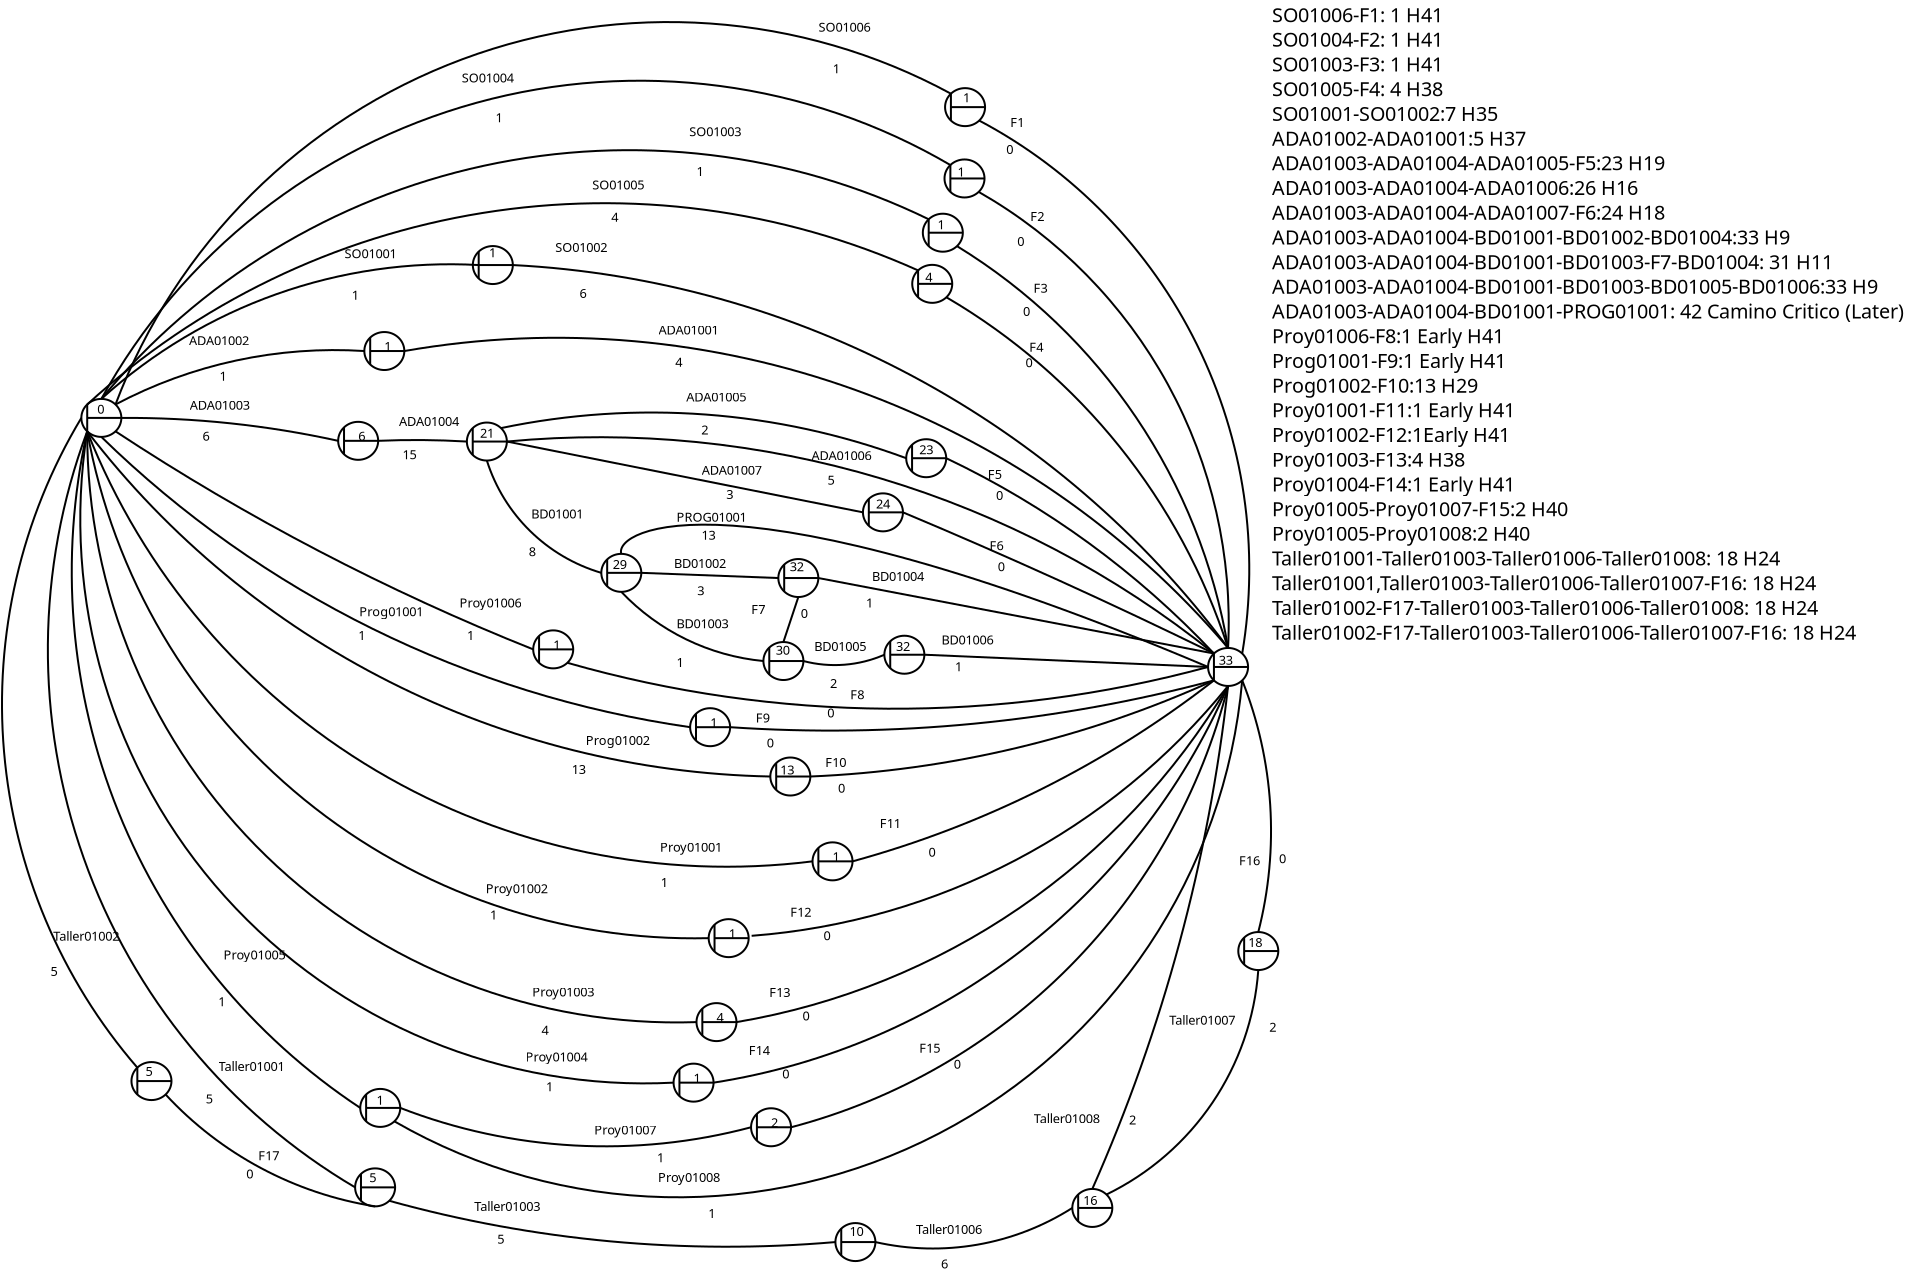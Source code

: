 <?xml version="1.0" encoding="UTF-8"?>
<dia:diagram xmlns:dia="http://www.lysator.liu.se/~alla/dia/">
  <dia:layer name="Background" visible="true" active="true">
    <dia:group>
      <dia:object type="Standard - Ellipse" version="0" id="O0">
        <dia:attribute name="obj_pos">
          <dia:point val="19.9,4.95"/>
        </dia:attribute>
        <dia:attribute name="obj_bb">
          <dia:rectangle val="19.85,4.9;21.95,6.9"/>
        </dia:attribute>
        <dia:attribute name="elem_corner">
          <dia:point val="19.9,4.95"/>
        </dia:attribute>
        <dia:attribute name="elem_width">
          <dia:real val="2"/>
        </dia:attribute>
        <dia:attribute name="elem_height">
          <dia:real val="1.9"/>
        </dia:attribute>
      </dia:object>
      <dia:object type="Standard - Line" version="0" id="O1">
        <dia:attribute name="obj_pos">
          <dia:point val="20.193,5.228"/>
        </dia:attribute>
        <dia:attribute name="obj_bb">
          <dia:rectangle val="20.143,5.178;20.243,6.622"/>
        </dia:attribute>
        <dia:attribute name="conn_endpoints">
          <dia:point val="20.193,5.228"/>
          <dia:point val="20.193,6.572"/>
        </dia:attribute>
        <dia:attribute name="numcp">
          <dia:int val="1"/>
        </dia:attribute>
        <dia:connections>
          <dia:connection handle="0" to="O0" connection="0"/>
          <dia:connection handle="1" to="O0" connection="5"/>
        </dia:connections>
      </dia:object>
      <dia:object type="Standard - Line" version="0" id="O2">
        <dia:attribute name="obj_pos">
          <dia:point val="21.9,5.9"/>
        </dia:attribute>
        <dia:attribute name="obj_bb">
          <dia:rectangle val="20.143,5.85;21.95,5.95"/>
        </dia:attribute>
        <dia:attribute name="conn_endpoints">
          <dia:point val="21.9,5.9"/>
          <dia:point val="20.193,5.9"/>
        </dia:attribute>
        <dia:attribute name="numcp">
          <dia:int val="1"/>
        </dia:attribute>
        <dia:connections>
          <dia:connection handle="0" to="O0" connection="4"/>
          <dia:connection handle="1" to="O1" connection="0"/>
        </dia:connections>
      </dia:object>
    </dia:group>
    <dia:group>
      <dia:object type="Standard - Ellipse" version="0" id="O3">
        <dia:attribute name="obj_pos">
          <dia:point val="34.049,1.606"/>
        </dia:attribute>
        <dia:attribute name="obj_bb">
          <dia:rectangle val="33.999,1.556;36.099,3.556"/>
        </dia:attribute>
        <dia:attribute name="elem_corner">
          <dia:point val="34.049,1.606"/>
        </dia:attribute>
        <dia:attribute name="elem_width">
          <dia:real val="2"/>
        </dia:attribute>
        <dia:attribute name="elem_height">
          <dia:real val="1.9"/>
        </dia:attribute>
      </dia:object>
      <dia:object type="Standard - Line" version="0" id="O4">
        <dia:attribute name="obj_pos">
          <dia:point val="34.342,1.885"/>
        </dia:attribute>
        <dia:attribute name="obj_bb">
          <dia:rectangle val="34.292,1.835;34.392,3.278"/>
        </dia:attribute>
        <dia:attribute name="conn_endpoints">
          <dia:point val="34.342,1.885"/>
          <dia:point val="34.342,3.228"/>
        </dia:attribute>
        <dia:attribute name="numcp">
          <dia:int val="1"/>
        </dia:attribute>
        <dia:connections>
          <dia:connection handle="0" to="O3" connection="0"/>
          <dia:connection handle="1" to="O3" connection="5"/>
        </dia:connections>
      </dia:object>
      <dia:object type="Standard - Line" version="0" id="O5">
        <dia:attribute name="obj_pos">
          <dia:point val="36.049,2.556"/>
        </dia:attribute>
        <dia:attribute name="obj_bb">
          <dia:rectangle val="34.292,2.506;36.099,2.606"/>
        </dia:attribute>
        <dia:attribute name="conn_endpoints">
          <dia:point val="36.049,2.556"/>
          <dia:point val="34.342,2.556"/>
        </dia:attribute>
        <dia:attribute name="numcp">
          <dia:int val="1"/>
        </dia:attribute>
        <dia:connections>
          <dia:connection handle="0" to="O3" connection="4"/>
          <dia:connection handle="1" to="O4" connection="0"/>
        </dia:connections>
      </dia:object>
    </dia:group>
    <dia:object type="Standard - Arc" version="0" id="O6">
      <dia:attribute name="obj_pos">
        <dia:point val="21.607,5.228"/>
      </dia:attribute>
      <dia:attribute name="obj_bb">
        <dia:rectangle val="21.548,2.459;34.109,5.288"/>
      </dia:attribute>
      <dia:attribute name="conn_endpoints">
        <dia:point val="21.607,5.228"/>
        <dia:point val="34.049,2.556"/>
      </dia:attribute>
      <dia:attribute name="curve_distance">
        <dia:real val="-0.882"/>
      </dia:attribute>
      <dia:connections>
        <dia:connection handle="0" to="O0" connection="2"/>
        <dia:connection handle="1" to="O3" connection="3"/>
      </dia:connections>
    </dia:object>
    <dia:object type="Standard - Text" version="1" id="O7">
      <dia:attribute name="obj_pos">
        <dia:point val="25.284,2.27"/>
      </dia:attribute>
      <dia:attribute name="obj_bb">
        <dia:rectangle val="25.284,1.63;28.239,2.403"/>
      </dia:attribute>
      <dia:attribute name="text">
        <dia:composite type="text">
          <dia:attribute name="string">
            <dia:string>#ADA01002#</dia:string>
          </dia:attribute>
          <dia:attribute name="font">
            <dia:font family="sans" style="0" name="Helvetica"/>
          </dia:attribute>
          <dia:attribute name="height">
            <dia:real val="0.8"/>
          </dia:attribute>
          <dia:attribute name="pos">
            <dia:point val="25.284,2.27"/>
          </dia:attribute>
          <dia:attribute name="color">
            <dia:color val="#000000"/>
          </dia:attribute>
          <dia:attribute name="alignment">
            <dia:enum val="0"/>
          </dia:attribute>
        </dia:composite>
      </dia:attribute>
      <dia:attribute name="valign">
        <dia:enum val="3"/>
      </dia:attribute>
    </dia:object>
    <dia:object type="Standard - Text" version="1" id="O8">
      <dia:attribute name="obj_pos">
        <dia:point val="26.805,4.038"/>
      </dia:attribute>
      <dia:attribute name="obj_bb">
        <dia:rectangle val="26.805,3.398;27.154,4.171"/>
      </dia:attribute>
      <dia:attribute name="text">
        <dia:composite type="text">
          <dia:attribute name="string">
            <dia:string>#1#</dia:string>
          </dia:attribute>
          <dia:attribute name="font">
            <dia:font family="sans" style="0" name="Helvetica"/>
          </dia:attribute>
          <dia:attribute name="height">
            <dia:real val="0.8"/>
          </dia:attribute>
          <dia:attribute name="pos">
            <dia:point val="26.805,4.038"/>
          </dia:attribute>
          <dia:attribute name="color">
            <dia:color val="#000000"/>
          </dia:attribute>
          <dia:attribute name="alignment">
            <dia:enum val="0"/>
          </dia:attribute>
        </dia:composite>
      </dia:attribute>
      <dia:attribute name="valign">
        <dia:enum val="3"/>
      </dia:attribute>
    </dia:object>
    <dia:object type="Standard - Text" version="1" id="O9">
      <dia:attribute name="obj_pos">
        <dia:point val="48.763,1.735"/>
      </dia:attribute>
      <dia:attribute name="obj_bb">
        <dia:rectangle val="48.763,1.095;51.718,1.868"/>
      </dia:attribute>
      <dia:attribute name="text">
        <dia:composite type="text">
          <dia:attribute name="string">
            <dia:string>#ADA01001#</dia:string>
          </dia:attribute>
          <dia:attribute name="font">
            <dia:font family="sans" style="0" name="Helvetica"/>
          </dia:attribute>
          <dia:attribute name="height">
            <dia:real val="0.8"/>
          </dia:attribute>
          <dia:attribute name="pos">
            <dia:point val="48.763,1.735"/>
          </dia:attribute>
          <dia:attribute name="color">
            <dia:color val="#000000"/>
          </dia:attribute>
          <dia:attribute name="alignment">
            <dia:enum val="0"/>
          </dia:attribute>
        </dia:composite>
      </dia:attribute>
      <dia:attribute name="valign">
        <dia:enum val="3"/>
      </dia:attribute>
    </dia:object>
    <dia:object type="Standard - Text" version="1" id="O10">
      <dia:attribute name="obj_pos">
        <dia:point val="49.592,3.345"/>
      </dia:attribute>
      <dia:attribute name="obj_bb">
        <dia:rectangle val="49.592,2.705;49.942,3.477"/>
      </dia:attribute>
      <dia:attribute name="text">
        <dia:composite type="text">
          <dia:attribute name="string">
            <dia:string>#4#</dia:string>
          </dia:attribute>
          <dia:attribute name="font">
            <dia:font family="sans" style="0" name="Helvetica"/>
          </dia:attribute>
          <dia:attribute name="height">
            <dia:real val="0.8"/>
          </dia:attribute>
          <dia:attribute name="pos">
            <dia:point val="49.592,3.345"/>
          </dia:attribute>
          <dia:attribute name="color">
            <dia:color val="#000000"/>
          </dia:attribute>
          <dia:attribute name="alignment">
            <dia:enum val="0"/>
          </dia:attribute>
        </dia:composite>
      </dia:attribute>
      <dia:attribute name="valign">
        <dia:enum val="3"/>
      </dia:attribute>
    </dia:object>
    <dia:group>
      <dia:object type="Standard - Ellipse" version="0" id="O11">
        <dia:attribute name="obj_pos">
          <dia:point val="32.741,6.096"/>
        </dia:attribute>
        <dia:attribute name="obj_bb">
          <dia:rectangle val="32.691,6.046;34.791,8.046"/>
        </dia:attribute>
        <dia:attribute name="elem_corner">
          <dia:point val="32.741,6.096"/>
        </dia:attribute>
        <dia:attribute name="elem_width">
          <dia:real val="2"/>
        </dia:attribute>
        <dia:attribute name="elem_height">
          <dia:real val="1.9"/>
        </dia:attribute>
      </dia:object>
      <dia:object type="Standard - Line" version="0" id="O12">
        <dia:attribute name="obj_pos">
          <dia:point val="33.034,6.375"/>
        </dia:attribute>
        <dia:attribute name="obj_bb">
          <dia:rectangle val="32.984,6.325;33.084,7.768"/>
        </dia:attribute>
        <dia:attribute name="conn_endpoints">
          <dia:point val="33.034,6.375"/>
          <dia:point val="33.034,7.718"/>
        </dia:attribute>
        <dia:attribute name="numcp">
          <dia:int val="1"/>
        </dia:attribute>
        <dia:connections>
          <dia:connection handle="0" to="O11" connection="0"/>
          <dia:connection handle="1" to="O11" connection="5"/>
        </dia:connections>
      </dia:object>
      <dia:object type="Standard - Line" version="0" id="O13">
        <dia:attribute name="obj_pos">
          <dia:point val="34.741,7.046"/>
        </dia:attribute>
        <dia:attribute name="obj_bb">
          <dia:rectangle val="32.984,6.996;34.791,7.096"/>
        </dia:attribute>
        <dia:attribute name="conn_endpoints">
          <dia:point val="34.741,7.046"/>
          <dia:point val="33.034,7.046"/>
        </dia:attribute>
        <dia:attribute name="numcp">
          <dia:int val="1"/>
        </dia:attribute>
        <dia:connections>
          <dia:connection handle="0" to="O11" connection="4"/>
          <dia:connection handle="1" to="O12" connection="0"/>
        </dia:connections>
      </dia:object>
    </dia:group>
    <dia:object type="Standard - Arc" version="0" id="O14">
      <dia:attribute name="obj_pos">
        <dia:point val="21.9,5.9"/>
      </dia:attribute>
      <dia:attribute name="obj_bb">
        <dia:rectangle val="21.845,5.845;32.796,7.101"/>
      </dia:attribute>
      <dia:attribute name="conn_endpoints">
        <dia:point val="21.9,5.9"/>
        <dia:point val="32.741,7.046"/>
      </dia:attribute>
      <dia:attribute name="curve_distance">
        <dia:real val="-0.304"/>
      </dia:attribute>
      <dia:connections>
        <dia:connection handle="0" to="O0" connection="4"/>
        <dia:connection handle="1" to="O11" connection="3"/>
      </dia:connections>
    </dia:object>
    <dia:object type="Standard - Text" version="1" id="O15">
      <dia:attribute name="obj_pos">
        <dia:point val="25.32,5.488"/>
      </dia:attribute>
      <dia:attribute name="obj_bb">
        <dia:rectangle val="25.32,4.848;28.274,5.62"/>
      </dia:attribute>
      <dia:attribute name="text">
        <dia:composite type="text">
          <dia:attribute name="string">
            <dia:string>#ADA01003#</dia:string>
          </dia:attribute>
          <dia:attribute name="font">
            <dia:font family="sans" style="0" name="Helvetica"/>
          </dia:attribute>
          <dia:attribute name="height">
            <dia:real val="0.8"/>
          </dia:attribute>
          <dia:attribute name="pos">
            <dia:point val="25.32,5.488"/>
          </dia:attribute>
          <dia:attribute name="color">
            <dia:color val="#000000"/>
          </dia:attribute>
          <dia:attribute name="alignment">
            <dia:enum val="0"/>
          </dia:attribute>
        </dia:composite>
      </dia:attribute>
      <dia:attribute name="valign">
        <dia:enum val="3"/>
      </dia:attribute>
    </dia:object>
    <dia:object type="Standard - Text" version="1" id="O16">
      <dia:attribute name="obj_pos">
        <dia:point val="25.956,7.043"/>
      </dia:attribute>
      <dia:attribute name="obj_bb">
        <dia:rectangle val="25.956,6.403;26.306,7.176"/>
      </dia:attribute>
      <dia:attribute name="text">
        <dia:composite type="text">
          <dia:attribute name="string">
            <dia:string>#6#</dia:string>
          </dia:attribute>
          <dia:attribute name="font">
            <dia:font family="sans" style="0" name="Helvetica"/>
          </dia:attribute>
          <dia:attribute name="height">
            <dia:real val="0.8"/>
          </dia:attribute>
          <dia:attribute name="pos">
            <dia:point val="25.956,7.043"/>
          </dia:attribute>
          <dia:attribute name="color">
            <dia:color val="#000000"/>
          </dia:attribute>
          <dia:attribute name="alignment">
            <dia:enum val="0"/>
          </dia:attribute>
        </dia:composite>
      </dia:attribute>
      <dia:attribute name="valign">
        <dia:enum val="3"/>
      </dia:attribute>
    </dia:object>
    <dia:group>
      <dia:object type="Standard - Ellipse" version="0" id="O17">
        <dia:attribute name="obj_pos">
          <dia:point val="39.176,6.132"/>
        </dia:attribute>
        <dia:attribute name="obj_bb">
          <dia:rectangle val="39.126,6.082;41.226,8.082"/>
        </dia:attribute>
        <dia:attribute name="elem_corner">
          <dia:point val="39.176,6.132"/>
        </dia:attribute>
        <dia:attribute name="elem_width">
          <dia:real val="2"/>
        </dia:attribute>
        <dia:attribute name="elem_height">
          <dia:real val="1.9"/>
        </dia:attribute>
      </dia:object>
      <dia:object type="Standard - Line" version="0" id="O18">
        <dia:attribute name="obj_pos">
          <dia:point val="39.469,6.41"/>
        </dia:attribute>
        <dia:attribute name="obj_bb">
          <dia:rectangle val="39.419,6.36;39.519,7.803"/>
        </dia:attribute>
        <dia:attribute name="conn_endpoints">
          <dia:point val="39.469,6.41"/>
          <dia:point val="39.469,7.753"/>
        </dia:attribute>
        <dia:attribute name="numcp">
          <dia:int val="1"/>
        </dia:attribute>
        <dia:connections>
          <dia:connection handle="0" to="O17" connection="0"/>
          <dia:connection handle="1" to="O17" connection="5"/>
        </dia:connections>
      </dia:object>
      <dia:object type="Standard - Line" version="0" id="O19">
        <dia:attribute name="obj_pos">
          <dia:point val="41.176,7.082"/>
        </dia:attribute>
        <dia:attribute name="obj_bb">
          <dia:rectangle val="39.419,7.032;41.226,7.132"/>
        </dia:attribute>
        <dia:attribute name="conn_endpoints">
          <dia:point val="41.176,7.082"/>
          <dia:point val="39.469,7.082"/>
        </dia:attribute>
        <dia:attribute name="numcp">
          <dia:int val="1"/>
        </dia:attribute>
        <dia:connections>
          <dia:connection handle="0" to="O17" connection="4"/>
          <dia:connection handle="1" to="O18" connection="0"/>
        </dia:connections>
      </dia:object>
    </dia:group>
    <dia:object type="Standard - Arc" version="0" id="O20">
      <dia:attribute name="obj_pos">
        <dia:point val="34.741,7.046"/>
      </dia:attribute>
      <dia:attribute name="obj_bb">
        <dia:rectangle val="34.691,6.955;39.226,7.132"/>
      </dia:attribute>
      <dia:attribute name="conn_endpoints">
        <dia:point val="34.741,7.046"/>
        <dia:point val="39.176,7.082"/>
      </dia:attribute>
      <dia:attribute name="curve_distance">
        <dia:real val="-0.057"/>
      </dia:attribute>
      <dia:connections>
        <dia:connection handle="0" to="O11" connection="4"/>
        <dia:connection handle="1" to="O17" connection="3"/>
      </dia:connections>
    </dia:object>
    <dia:object type="Standard - Text" version="1" id="O21">
      <dia:attribute name="obj_pos">
        <dia:point val="35.785,6.301"/>
      </dia:attribute>
      <dia:attribute name="obj_bb">
        <dia:rectangle val="35.785,5.661;38.74,6.433"/>
      </dia:attribute>
      <dia:attribute name="text">
        <dia:composite type="text">
          <dia:attribute name="string">
            <dia:string>#ADA01004#</dia:string>
          </dia:attribute>
          <dia:attribute name="font">
            <dia:font family="sans" style="0" name="Helvetica"/>
          </dia:attribute>
          <dia:attribute name="height">
            <dia:real val="0.8"/>
          </dia:attribute>
          <dia:attribute name="pos">
            <dia:point val="35.785,6.301"/>
          </dia:attribute>
          <dia:attribute name="color">
            <dia:color val="#000000"/>
          </dia:attribute>
          <dia:attribute name="alignment">
            <dia:enum val="0"/>
          </dia:attribute>
        </dia:composite>
      </dia:attribute>
      <dia:attribute name="valign">
        <dia:enum val="3"/>
      </dia:attribute>
    </dia:object>
    <dia:object type="Standard - Text" version="1" id="O22">
      <dia:attribute name="obj_pos">
        <dia:point val="35.961,7.963"/>
      </dia:attribute>
      <dia:attribute name="obj_bb">
        <dia:rectangle val="35.961,7.323;36.661,8.095"/>
      </dia:attribute>
      <dia:attribute name="text">
        <dia:composite type="text">
          <dia:attribute name="string">
            <dia:string>#15#</dia:string>
          </dia:attribute>
          <dia:attribute name="font">
            <dia:font family="sans" style="0" name="Helvetica"/>
          </dia:attribute>
          <dia:attribute name="height">
            <dia:real val="0.8"/>
          </dia:attribute>
          <dia:attribute name="pos">
            <dia:point val="35.961,7.963"/>
          </dia:attribute>
          <dia:attribute name="color">
            <dia:color val="#000000"/>
          </dia:attribute>
          <dia:attribute name="alignment">
            <dia:enum val="0"/>
          </dia:attribute>
        </dia:composite>
      </dia:attribute>
      <dia:attribute name="valign">
        <dia:enum val="3"/>
      </dia:attribute>
    </dia:object>
    <dia:object type="Standard - Arc" version="0" id="O23">
      <dia:attribute name="obj_pos">
        <dia:point val="40.883,6.41"/>
      </dia:attribute>
      <dia:attribute name="obj_bb">
        <dia:rectangle val="40.829,5.581;61.197,7.968"/>
      </dia:attribute>
      <dia:attribute name="conn_endpoints">
        <dia:point val="40.883,6.41"/>
        <dia:point val="61.143,7.915"/>
      </dia:attribute>
      <dia:attribute name="curve_distance">
        <dia:real val="-1.435"/>
      </dia:attribute>
      <dia:connections>
        <dia:connection handle="0" to="O17" connection="2"/>
        <dia:connection handle="1" to="O254" connection="3"/>
      </dia:connections>
    </dia:object>
    <dia:object type="Standard - Text" version="1" id="O24">
      <dia:attribute name="obj_pos">
        <dia:point val="50.147,5.081"/>
      </dia:attribute>
      <dia:attribute name="obj_bb">
        <dia:rectangle val="50.147,4.441;53.102,5.213"/>
      </dia:attribute>
      <dia:attribute name="text">
        <dia:composite type="text">
          <dia:attribute name="string">
            <dia:string>#ADA01005#</dia:string>
          </dia:attribute>
          <dia:attribute name="font">
            <dia:font family="sans" style="0" name="Helvetica"/>
          </dia:attribute>
          <dia:attribute name="height">
            <dia:real val="0.8"/>
          </dia:attribute>
          <dia:attribute name="pos">
            <dia:point val="50.147,5.081"/>
          </dia:attribute>
          <dia:attribute name="color">
            <dia:color val="#000000"/>
          </dia:attribute>
          <dia:attribute name="alignment">
            <dia:enum val="0"/>
          </dia:attribute>
        </dia:composite>
      </dia:attribute>
      <dia:attribute name="valign">
        <dia:enum val="3"/>
      </dia:attribute>
    </dia:object>
    <dia:object type="Standard - Text" version="1" id="O25">
      <dia:attribute name="obj_pos">
        <dia:point val="50.899,6.724"/>
      </dia:attribute>
      <dia:attribute name="obj_bb">
        <dia:rectangle val="50.899,6.084;51.249,6.857"/>
      </dia:attribute>
      <dia:attribute name="text">
        <dia:composite type="text">
          <dia:attribute name="string">
            <dia:string>#2#</dia:string>
          </dia:attribute>
          <dia:attribute name="font">
            <dia:font family="sans" style="0" name="Helvetica"/>
          </dia:attribute>
          <dia:attribute name="height">
            <dia:real val="0.8"/>
          </dia:attribute>
          <dia:attribute name="pos">
            <dia:point val="50.899,6.724"/>
          </dia:attribute>
          <dia:attribute name="color">
            <dia:color val="#000000"/>
          </dia:attribute>
          <dia:attribute name="alignment">
            <dia:enum val="0"/>
          </dia:attribute>
        </dia:composite>
      </dia:attribute>
      <dia:attribute name="valign">
        <dia:enum val="3"/>
      </dia:attribute>
    </dia:object>
    <dia:object type="Standard - Line" version="0" id="O26">
      <dia:attribute name="obj_pos">
        <dia:point val="41.176,7.082"/>
      </dia:attribute>
      <dia:attribute name="obj_bb">
        <dia:rectangle val="41.117,7.023;59.039,10.681"/>
      </dia:attribute>
      <dia:attribute name="conn_endpoints">
        <dia:point val="41.176,7.082"/>
        <dia:point val="58.98,10.622"/>
      </dia:attribute>
      <dia:attribute name="numcp">
        <dia:int val="1"/>
      </dia:attribute>
      <dia:connections>
        <dia:connection handle="0" to="O17" connection="4"/>
        <dia:connection handle="1" to="O259" connection="3"/>
      </dia:connections>
    </dia:object>
    <dia:object type="Standard - Text" version="1" id="O27">
      <dia:attribute name="obj_pos">
        <dia:point val="56.413,8.021"/>
      </dia:attribute>
      <dia:attribute name="obj_bb">
        <dia:rectangle val="56.413,7.381;59.368,8.153"/>
      </dia:attribute>
      <dia:attribute name="text">
        <dia:composite type="text">
          <dia:attribute name="string">
            <dia:string>#ADA01006#</dia:string>
          </dia:attribute>
          <dia:attribute name="font">
            <dia:font family="sans" style="0" name="Helvetica"/>
          </dia:attribute>
          <dia:attribute name="height">
            <dia:real val="0.8"/>
          </dia:attribute>
          <dia:attribute name="pos">
            <dia:point val="56.413,8.021"/>
          </dia:attribute>
          <dia:attribute name="color">
            <dia:color val="#000000"/>
          </dia:attribute>
          <dia:attribute name="alignment">
            <dia:enum val="0"/>
          </dia:attribute>
        </dia:composite>
      </dia:attribute>
      <dia:attribute name="valign">
        <dia:enum val="3"/>
      </dia:attribute>
    </dia:object>
    <dia:object type="Standard - Text" version="1" id="O28">
      <dia:attribute name="obj_pos">
        <dia:point val="57.212,9.248"/>
      </dia:attribute>
      <dia:attribute name="obj_bb">
        <dia:rectangle val="57.212,8.608;57.562,9.38"/>
      </dia:attribute>
      <dia:attribute name="text">
        <dia:composite type="text">
          <dia:attribute name="string">
            <dia:string>#5#</dia:string>
          </dia:attribute>
          <dia:attribute name="font">
            <dia:font family="sans" style="0" name="Helvetica"/>
          </dia:attribute>
          <dia:attribute name="height">
            <dia:real val="0.8"/>
          </dia:attribute>
          <dia:attribute name="pos">
            <dia:point val="57.212,9.248"/>
          </dia:attribute>
          <dia:attribute name="color">
            <dia:color val="#000000"/>
          </dia:attribute>
          <dia:attribute name="alignment">
            <dia:enum val="0"/>
          </dia:attribute>
        </dia:composite>
      </dia:attribute>
      <dia:attribute name="valign">
        <dia:enum val="3"/>
      </dia:attribute>
    </dia:object>
    <dia:object type="Standard - Arc" version="0" id="O29">
      <dia:attribute name="obj_pos">
        <dia:point val="41.176,7.082"/>
      </dia:attribute>
      <dia:attribute name="obj_bb">
        <dia:rectangle val="41.113,6.814;76.591,17.743"/>
      </dia:attribute>
      <dia:attribute name="conn_endpoints">
        <dia:point val="41.176,7.082"/>
        <dia:point val="76.529,17.681"/>
      </dia:attribute>
      <dia:attribute name="curve_distance">
        <dia:real val="-3.601"/>
      </dia:attribute>
      <dia:connections>
        <dia:connection handle="0" to="O17" connection="4"/>
        <dia:connection handle="1" to="O65" connection="0"/>
      </dia:connections>
    </dia:object>
    <dia:object type="Standard - Text" version="1" id="O30">
      <dia:attribute name="obj_pos">
        <dia:point val="50.925,8.744"/>
      </dia:attribute>
      <dia:attribute name="obj_bb">
        <dia:rectangle val="50.925,8.104;53.88,8.876"/>
      </dia:attribute>
      <dia:attribute name="text">
        <dia:composite type="text">
          <dia:attribute name="string">
            <dia:string>#ADA01007#</dia:string>
          </dia:attribute>
          <dia:attribute name="font">
            <dia:font family="sans" style="0" name="Helvetica"/>
          </dia:attribute>
          <dia:attribute name="height">
            <dia:real val="0.8"/>
          </dia:attribute>
          <dia:attribute name="pos">
            <dia:point val="50.925,8.744"/>
          </dia:attribute>
          <dia:attribute name="color">
            <dia:color val="#000000"/>
          </dia:attribute>
          <dia:attribute name="alignment">
            <dia:enum val="0"/>
          </dia:attribute>
        </dia:composite>
      </dia:attribute>
      <dia:attribute name="valign">
        <dia:enum val="3"/>
      </dia:attribute>
    </dia:object>
    <dia:object type="Standard - Text" version="1" id="O31">
      <dia:attribute name="obj_pos">
        <dia:point val="52.142,9.951"/>
      </dia:attribute>
      <dia:attribute name="obj_bb">
        <dia:rectangle val="52.142,9.311;52.492,10.084"/>
      </dia:attribute>
      <dia:attribute name="text">
        <dia:composite type="text">
          <dia:attribute name="string">
            <dia:string>#3#</dia:string>
          </dia:attribute>
          <dia:attribute name="font">
            <dia:font family="sans" style="0" name="Helvetica"/>
          </dia:attribute>
          <dia:attribute name="height">
            <dia:real val="0.8"/>
          </dia:attribute>
          <dia:attribute name="pos">
            <dia:point val="52.142,9.951"/>
          </dia:attribute>
          <dia:attribute name="color">
            <dia:color val="#000000"/>
          </dia:attribute>
          <dia:attribute name="alignment">
            <dia:enum val="0"/>
          </dia:attribute>
        </dia:composite>
      </dia:attribute>
      <dia:attribute name="valign">
        <dia:enum val="3"/>
      </dia:attribute>
    </dia:object>
    <dia:group>
      <dia:object type="Standard - Ellipse" version="0" id="O32">
        <dia:attribute name="obj_pos">
          <dia:point val="45.898,12.697"/>
        </dia:attribute>
        <dia:attribute name="obj_bb">
          <dia:rectangle val="45.848,12.647;47.948,14.647"/>
        </dia:attribute>
        <dia:attribute name="elem_corner">
          <dia:point val="45.898,12.697"/>
        </dia:attribute>
        <dia:attribute name="elem_width">
          <dia:real val="2"/>
        </dia:attribute>
        <dia:attribute name="elem_height">
          <dia:real val="1.9"/>
        </dia:attribute>
      </dia:object>
      <dia:object type="Standard - Line" version="0" id="O33">
        <dia:attribute name="obj_pos">
          <dia:point val="46.191,12.975"/>
        </dia:attribute>
        <dia:attribute name="obj_bb">
          <dia:rectangle val="46.141,12.925;46.241,14.369"/>
        </dia:attribute>
        <dia:attribute name="conn_endpoints">
          <dia:point val="46.191,12.975"/>
          <dia:point val="46.191,14.319"/>
        </dia:attribute>
        <dia:attribute name="numcp">
          <dia:int val="1"/>
        </dia:attribute>
        <dia:connections>
          <dia:connection handle="0" to="O32" connection="0"/>
          <dia:connection handle="1" to="O32" connection="5"/>
        </dia:connections>
      </dia:object>
      <dia:object type="Standard - Line" version="0" id="O34">
        <dia:attribute name="obj_pos">
          <dia:point val="47.898,13.647"/>
        </dia:attribute>
        <dia:attribute name="obj_bb">
          <dia:rectangle val="46.141,13.597;47.948,13.697"/>
        </dia:attribute>
        <dia:attribute name="conn_endpoints">
          <dia:point val="47.898,13.647"/>
          <dia:point val="46.191,13.647"/>
        </dia:attribute>
        <dia:attribute name="numcp">
          <dia:int val="1"/>
        </dia:attribute>
        <dia:connections>
          <dia:connection handle="0" to="O32" connection="4"/>
          <dia:connection handle="1" to="O33" connection="0"/>
        </dia:connections>
      </dia:object>
    </dia:group>
    <dia:object type="Standard - Arc" version="0" id="O35">
      <dia:attribute name="obj_pos">
        <dia:point val="40.176,8.032"/>
      </dia:attribute>
      <dia:attribute name="obj_bb">
        <dia:rectangle val="40.105,7.961;45.969,13.718"/>
      </dia:attribute>
      <dia:attribute name="conn_endpoints">
        <dia:point val="40.176,8.032"/>
        <dia:point val="45.898,13.647"/>
      </dia:attribute>
      <dia:attribute name="curve_distance">
        <dia:real val="1"/>
      </dia:attribute>
      <dia:connections>
        <dia:connection handle="0" to="O17" connection="6"/>
        <dia:connection handle="1" to="O32" connection="3"/>
      </dia:connections>
    </dia:object>
    <dia:object type="Standard - Text" version="1" id="O36">
      <dia:attribute name="obj_pos">
        <dia:point val="42.395,10.935"/>
      </dia:attribute>
      <dia:attribute name="obj_bb">
        <dia:rectangle val="42.395,10.295;44.958,11.068"/>
      </dia:attribute>
      <dia:attribute name="text">
        <dia:composite type="text">
          <dia:attribute name="string">
            <dia:string>#BD01001#</dia:string>
          </dia:attribute>
          <dia:attribute name="font">
            <dia:font family="sans" style="0" name="Helvetica"/>
          </dia:attribute>
          <dia:attribute name="height">
            <dia:real val="0.8"/>
          </dia:attribute>
          <dia:attribute name="pos">
            <dia:point val="42.395,10.935"/>
          </dia:attribute>
          <dia:attribute name="color">
            <dia:color val="#000000"/>
          </dia:attribute>
          <dia:attribute name="alignment">
            <dia:enum val="0"/>
          </dia:attribute>
        </dia:composite>
      </dia:attribute>
      <dia:attribute name="valign">
        <dia:enum val="3"/>
      </dia:attribute>
    </dia:object>
    <dia:object type="Standard - Text" version="1" id="O37">
      <dia:attribute name="obj_pos">
        <dia:point val="42.266,12.816"/>
      </dia:attribute>
      <dia:attribute name="obj_bb">
        <dia:rectangle val="42.266,12.176;42.615,12.948"/>
      </dia:attribute>
      <dia:attribute name="text">
        <dia:composite type="text">
          <dia:attribute name="string">
            <dia:string>#8#</dia:string>
          </dia:attribute>
          <dia:attribute name="font">
            <dia:font family="sans" style="0" name="Helvetica"/>
          </dia:attribute>
          <dia:attribute name="height">
            <dia:real val="0.8"/>
          </dia:attribute>
          <dia:attribute name="pos">
            <dia:point val="42.266,12.816"/>
          </dia:attribute>
          <dia:attribute name="color">
            <dia:color val="#000000"/>
          </dia:attribute>
          <dia:attribute name="alignment">
            <dia:enum val="0"/>
          </dia:attribute>
        </dia:composite>
      </dia:attribute>
      <dia:attribute name="valign">
        <dia:enum val="3"/>
      </dia:attribute>
    </dia:object>
    <dia:group>
      <dia:object type="Standard - Ellipse" version="0" id="O38">
        <dia:attribute name="obj_pos">
          <dia:point val="54.749,12.956"/>
        </dia:attribute>
        <dia:attribute name="obj_bb">
          <dia:rectangle val="54.699,12.906;56.799,14.906"/>
        </dia:attribute>
        <dia:attribute name="elem_corner">
          <dia:point val="54.749,12.956"/>
        </dia:attribute>
        <dia:attribute name="elem_width">
          <dia:real val="2"/>
        </dia:attribute>
        <dia:attribute name="elem_height">
          <dia:real val="1.9"/>
        </dia:attribute>
      </dia:object>
      <dia:object type="Standard - Line" version="0" id="O39">
        <dia:attribute name="obj_pos">
          <dia:point val="55.042,13.235"/>
        </dia:attribute>
        <dia:attribute name="obj_bb">
          <dia:rectangle val="54.992,13.185;55.092,14.628"/>
        </dia:attribute>
        <dia:attribute name="conn_endpoints">
          <dia:point val="55.042,13.235"/>
          <dia:point val="55.042,14.578"/>
        </dia:attribute>
        <dia:attribute name="numcp">
          <dia:int val="1"/>
        </dia:attribute>
        <dia:connections>
          <dia:connection handle="0" to="O38" connection="0"/>
          <dia:connection handle="1" to="O38" connection="5"/>
        </dia:connections>
      </dia:object>
      <dia:object type="Standard - Line" version="0" id="O40">
        <dia:attribute name="obj_pos">
          <dia:point val="56.749,13.906"/>
        </dia:attribute>
        <dia:attribute name="obj_bb">
          <dia:rectangle val="54.992,13.856;56.799,13.956"/>
        </dia:attribute>
        <dia:attribute name="conn_endpoints">
          <dia:point val="56.749,13.906"/>
          <dia:point val="55.042,13.906"/>
        </dia:attribute>
        <dia:attribute name="numcp">
          <dia:int val="1"/>
        </dia:attribute>
        <dia:connections>
          <dia:connection handle="0" to="O38" connection="4"/>
          <dia:connection handle="1" to="O39" connection="0"/>
        </dia:connections>
      </dia:object>
    </dia:group>
    <dia:object type="Standard - Text" version="1" id="O41">
      <dia:attribute name="obj_pos">
        <dia:point val="49.528,13.399"/>
      </dia:attribute>
      <dia:attribute name="obj_bb">
        <dia:rectangle val="49.528,12.759;52.09,13.532"/>
      </dia:attribute>
      <dia:attribute name="text">
        <dia:composite type="text">
          <dia:attribute name="string">
            <dia:string>#BD01002#</dia:string>
          </dia:attribute>
          <dia:attribute name="font">
            <dia:font family="sans" style="0" name="Helvetica"/>
          </dia:attribute>
          <dia:attribute name="height">
            <dia:real val="0.8"/>
          </dia:attribute>
          <dia:attribute name="pos">
            <dia:point val="49.528,13.399"/>
          </dia:attribute>
          <dia:attribute name="color">
            <dia:color val="#000000"/>
          </dia:attribute>
          <dia:attribute name="alignment">
            <dia:enum val="0"/>
          </dia:attribute>
        </dia:composite>
      </dia:attribute>
      <dia:attribute name="valign">
        <dia:enum val="3"/>
      </dia:attribute>
    </dia:object>
    <dia:object type="Standard - Text" version="1" id="O42">
      <dia:attribute name="obj_pos">
        <dia:point val="50.695,14.761"/>
      </dia:attribute>
      <dia:attribute name="obj_bb">
        <dia:rectangle val="50.695,14.121;51.045,14.893"/>
      </dia:attribute>
      <dia:attribute name="text">
        <dia:composite type="text">
          <dia:attribute name="string">
            <dia:string>#3#</dia:string>
          </dia:attribute>
          <dia:attribute name="font">
            <dia:font family="sans" style="0" name="Helvetica"/>
          </dia:attribute>
          <dia:attribute name="height">
            <dia:real val="0.8"/>
          </dia:attribute>
          <dia:attribute name="pos">
            <dia:point val="50.695,14.761"/>
          </dia:attribute>
          <dia:attribute name="color">
            <dia:color val="#000000"/>
          </dia:attribute>
          <dia:attribute name="alignment">
            <dia:enum val="0"/>
          </dia:attribute>
        </dia:composite>
      </dia:attribute>
      <dia:attribute name="valign">
        <dia:enum val="3"/>
      </dia:attribute>
    </dia:object>
    <dia:object type="Standard - Line" version="0" id="O43">
      <dia:attribute name="obj_pos">
        <dia:point val="47.898,13.647"/>
      </dia:attribute>
      <dia:attribute name="obj_bb">
        <dia:rectangle val="47.846,13.595;54.801,13.958"/>
      </dia:attribute>
      <dia:attribute name="conn_endpoints">
        <dia:point val="47.898,13.647"/>
        <dia:point val="54.749,13.906"/>
      </dia:attribute>
      <dia:attribute name="numcp">
        <dia:int val="1"/>
      </dia:attribute>
      <dia:connections>
        <dia:connection handle="0" to="O32" connection="4"/>
        <dia:connection handle="1" to="O38" connection="3"/>
      </dia:connections>
    </dia:object>
    <dia:group>
      <dia:object type="Standard - Ellipse" version="0" id="O44">
        <dia:attribute name="obj_pos">
          <dia:point val="54.003,17.106"/>
        </dia:attribute>
        <dia:attribute name="obj_bb">
          <dia:rectangle val="53.953,17.056;56.053,19.056"/>
        </dia:attribute>
        <dia:attribute name="elem_corner">
          <dia:point val="54.003,17.106"/>
        </dia:attribute>
        <dia:attribute name="elem_width">
          <dia:real val="2"/>
        </dia:attribute>
        <dia:attribute name="elem_height">
          <dia:real val="1.9"/>
        </dia:attribute>
      </dia:object>
      <dia:object type="Standard - Line" version="0" id="O45">
        <dia:attribute name="obj_pos">
          <dia:point val="54.296,17.384"/>
        </dia:attribute>
        <dia:attribute name="obj_bb">
          <dia:rectangle val="54.246,17.334;54.346,18.778"/>
        </dia:attribute>
        <dia:attribute name="conn_endpoints">
          <dia:point val="54.296,17.384"/>
          <dia:point val="54.296,18.728"/>
        </dia:attribute>
        <dia:attribute name="numcp">
          <dia:int val="1"/>
        </dia:attribute>
        <dia:connections>
          <dia:connection handle="0" to="O44" connection="0"/>
          <dia:connection handle="1" to="O44" connection="5"/>
        </dia:connections>
      </dia:object>
      <dia:object type="Standard - Line" version="0" id="O46">
        <dia:attribute name="obj_pos">
          <dia:point val="56.003,18.056"/>
        </dia:attribute>
        <dia:attribute name="obj_bb">
          <dia:rectangle val="54.246,18.006;56.053,18.106"/>
        </dia:attribute>
        <dia:attribute name="conn_endpoints">
          <dia:point val="56.003,18.056"/>
          <dia:point val="54.296,18.056"/>
        </dia:attribute>
        <dia:attribute name="numcp">
          <dia:int val="1"/>
        </dia:attribute>
        <dia:connections>
          <dia:connection handle="0" to="O44" connection="4"/>
          <dia:connection handle="1" to="O45" connection="0"/>
        </dia:connections>
      </dia:object>
    </dia:group>
    <dia:object type="Standard - Arc" version="0" id="O47">
      <dia:attribute name="obj_pos">
        <dia:point val="46.898,14.597"/>
      </dia:attribute>
      <dia:attribute name="obj_bb">
        <dia:rectangle val="46.831,14.53;54.07,18.123"/>
      </dia:attribute>
      <dia:attribute name="conn_endpoints">
        <dia:point val="46.898,14.597"/>
        <dia:point val="54.003,18.056"/>
      </dia:attribute>
      <dia:attribute name="curve_distance">
        <dia:real val="0.716"/>
      </dia:attribute>
      <dia:connections>
        <dia:connection handle="0" to="O32" connection="6"/>
        <dia:connection handle="1" to="O44" connection="3"/>
      </dia:connections>
    </dia:object>
    <dia:object type="Standard - Text" version="1" id="O48">
      <dia:attribute name="obj_pos">
        <dia:point val="49.657,16.414"/>
      </dia:attribute>
      <dia:attribute name="obj_bb">
        <dia:rectangle val="49.657,15.774;52.22,16.547"/>
      </dia:attribute>
      <dia:attribute name="text">
        <dia:composite type="text">
          <dia:attribute name="string">
            <dia:string>#BD01003#</dia:string>
          </dia:attribute>
          <dia:attribute name="font">
            <dia:font family="sans" style="0" name="Helvetica"/>
          </dia:attribute>
          <dia:attribute name="height">
            <dia:real val="0.8"/>
          </dia:attribute>
          <dia:attribute name="pos">
            <dia:point val="49.657,16.414"/>
          </dia:attribute>
          <dia:attribute name="color">
            <dia:color val="#000000"/>
          </dia:attribute>
          <dia:attribute name="alignment">
            <dia:enum val="0"/>
          </dia:attribute>
        </dia:composite>
      </dia:attribute>
      <dia:attribute name="valign">
        <dia:enum val="3"/>
      </dia:attribute>
    </dia:object>
    <dia:object type="Standard - Text" version="1" id="O49">
      <dia:attribute name="obj_pos">
        <dia:point val="49.657,18.36"/>
      </dia:attribute>
      <dia:attribute name="obj_bb">
        <dia:rectangle val="49.657,17.72;50.007,18.492"/>
      </dia:attribute>
      <dia:attribute name="text">
        <dia:composite type="text">
          <dia:attribute name="string">
            <dia:string>#1#</dia:string>
          </dia:attribute>
          <dia:attribute name="font">
            <dia:font family="sans" style="0" name="Helvetica"/>
          </dia:attribute>
          <dia:attribute name="height">
            <dia:real val="0.8"/>
          </dia:attribute>
          <dia:attribute name="pos">
            <dia:point val="49.657,18.36"/>
          </dia:attribute>
          <dia:attribute name="color">
            <dia:color val="#000000"/>
          </dia:attribute>
          <dia:attribute name="alignment">
            <dia:enum val="0"/>
          </dia:attribute>
        </dia:composite>
      </dia:attribute>
      <dia:attribute name="valign">
        <dia:enum val="3"/>
      </dia:attribute>
    </dia:object>
    <dia:object type="Standard - Line" version="0" id="O50">
      <dia:attribute name="obj_pos">
        <dia:point val="56.749,13.906"/>
      </dia:attribute>
      <dia:attribute name="obj_bb">
        <dia:rectangle val="56.69,13.848;76.587,17.739"/>
      </dia:attribute>
      <dia:attribute name="conn_endpoints">
        <dia:point val="56.749,13.906"/>
        <dia:point val="76.529,17.681"/>
      </dia:attribute>
      <dia:attribute name="numcp">
        <dia:int val="1"/>
      </dia:attribute>
      <dia:connections>
        <dia:connection handle="0" to="O38" connection="4"/>
        <dia:connection handle="1" to="O65" connection="0"/>
      </dia:connections>
    </dia:object>
    <dia:object type="Standard - Text" version="1" id="O51">
      <dia:attribute name="obj_pos">
        <dia:point val="59.435,14.059"/>
      </dia:attribute>
      <dia:attribute name="obj_bb">
        <dia:rectangle val="59.435,13.419;61.998,14.191"/>
      </dia:attribute>
      <dia:attribute name="text">
        <dia:composite type="text">
          <dia:attribute name="string">
            <dia:string>#BD01004#</dia:string>
          </dia:attribute>
          <dia:attribute name="font">
            <dia:font family="sans" style="0" name="Helvetica"/>
          </dia:attribute>
          <dia:attribute name="height">
            <dia:real val="0.8"/>
          </dia:attribute>
          <dia:attribute name="pos">
            <dia:point val="59.435,14.059"/>
          </dia:attribute>
          <dia:attribute name="color">
            <dia:color val="#000000"/>
          </dia:attribute>
          <dia:attribute name="alignment">
            <dia:enum val="0"/>
          </dia:attribute>
        </dia:composite>
      </dia:attribute>
      <dia:attribute name="valign">
        <dia:enum val="3"/>
      </dia:attribute>
    </dia:object>
    <dia:object type="Standard - Text" version="1" id="O52">
      <dia:attribute name="obj_pos">
        <dia:point val="59.135,15.375"/>
      </dia:attribute>
      <dia:attribute name="obj_bb">
        <dia:rectangle val="59.135,14.735;59.485,15.507"/>
      </dia:attribute>
      <dia:attribute name="text">
        <dia:composite type="text">
          <dia:attribute name="string">
            <dia:string>#1#</dia:string>
          </dia:attribute>
          <dia:attribute name="font">
            <dia:font family="sans" style="0" name="Helvetica"/>
          </dia:attribute>
          <dia:attribute name="height">
            <dia:real val="0.8"/>
          </dia:attribute>
          <dia:attribute name="pos">
            <dia:point val="59.135,15.375"/>
          </dia:attribute>
          <dia:attribute name="color">
            <dia:color val="#000000"/>
          </dia:attribute>
          <dia:attribute name="alignment">
            <dia:enum val="0"/>
          </dia:attribute>
        </dia:composite>
      </dia:attribute>
      <dia:attribute name="valign">
        <dia:enum val="3"/>
      </dia:attribute>
    </dia:object>
    <dia:group>
      <dia:object type="Standard - Ellipse" version="0" id="O53">
        <dia:attribute name="obj_pos">
          <dia:point val="60.051,16.791"/>
        </dia:attribute>
        <dia:attribute name="obj_bb">
          <dia:rectangle val="60.001,16.741;62.101,18.741"/>
        </dia:attribute>
        <dia:attribute name="elem_corner">
          <dia:point val="60.051,16.791"/>
        </dia:attribute>
        <dia:attribute name="elem_width">
          <dia:real val="2"/>
        </dia:attribute>
        <dia:attribute name="elem_height">
          <dia:real val="1.9"/>
        </dia:attribute>
      </dia:object>
      <dia:object type="Standard - Line" version="0" id="O54">
        <dia:attribute name="obj_pos">
          <dia:point val="60.344,17.07"/>
        </dia:attribute>
        <dia:attribute name="obj_bb">
          <dia:rectangle val="60.294,17.02;60.394,18.463"/>
        </dia:attribute>
        <dia:attribute name="conn_endpoints">
          <dia:point val="60.344,17.07"/>
          <dia:point val="60.344,18.413"/>
        </dia:attribute>
        <dia:attribute name="numcp">
          <dia:int val="1"/>
        </dia:attribute>
        <dia:connections>
          <dia:connection handle="0" to="O53" connection="0"/>
          <dia:connection handle="1" to="O53" connection="5"/>
        </dia:connections>
      </dia:object>
      <dia:object type="Standard - Line" version="0" id="O55">
        <dia:attribute name="obj_pos">
          <dia:point val="62.051,17.741"/>
        </dia:attribute>
        <dia:attribute name="obj_bb">
          <dia:rectangle val="60.294,17.692;62.101,17.791"/>
        </dia:attribute>
        <dia:attribute name="conn_endpoints">
          <dia:point val="62.051,17.741"/>
          <dia:point val="60.344,17.741"/>
        </dia:attribute>
        <dia:attribute name="numcp">
          <dia:int val="1"/>
        </dia:attribute>
        <dia:connections>
          <dia:connection handle="0" to="O53" connection="4"/>
          <dia:connection handle="1" to="O54" connection="0"/>
        </dia:connections>
      </dia:object>
    </dia:group>
    <dia:object type="Standard - Arc" version="0" id="O56">
      <dia:attribute name="obj_pos">
        <dia:point val="56.003,18.056"/>
      </dia:attribute>
      <dia:attribute name="obj_bb">
        <dia:rectangle val="55.949,17.688;60.105,18.309"/>
      </dia:attribute>
      <dia:attribute name="conn_endpoints">
        <dia:point val="56.003,18.056"/>
        <dia:point val="60.051,17.741"/>
      </dia:attribute>
      <dia:attribute name="curve_distance">
        <dia:real val="0.343"/>
      </dia:attribute>
      <dia:connections>
        <dia:connection handle="0" to="O44" connection="4"/>
        <dia:connection handle="1" to="O53" connection="3"/>
      </dia:connections>
    </dia:object>
    <dia:object type="Standard - Text" version="1" id="O57">
      <dia:attribute name="obj_pos">
        <dia:point val="56.548,17.558"/>
      </dia:attribute>
      <dia:attribute name="obj_bb">
        <dia:rectangle val="56.548,16.919;59.111,17.691"/>
      </dia:attribute>
      <dia:attribute name="text">
        <dia:composite type="text">
          <dia:attribute name="string">
            <dia:string>#BD01005#</dia:string>
          </dia:attribute>
          <dia:attribute name="font">
            <dia:font family="sans" style="0" name="Helvetica"/>
          </dia:attribute>
          <dia:attribute name="height">
            <dia:real val="0.8"/>
          </dia:attribute>
          <dia:attribute name="pos">
            <dia:point val="56.548,17.558"/>
          </dia:attribute>
          <dia:attribute name="color">
            <dia:color val="#000000"/>
          </dia:attribute>
          <dia:attribute name="alignment">
            <dia:enum val="0"/>
          </dia:attribute>
        </dia:composite>
      </dia:attribute>
      <dia:attribute name="valign">
        <dia:enum val="3"/>
      </dia:attribute>
    </dia:object>
    <dia:object type="Standard - Line" version="0" id="O58">
      <dia:attribute name="obj_pos">
        <dia:point val="55.749,14.856"/>
      </dia:attribute>
      <dia:attribute name="obj_bb">
        <dia:rectangle val="54.94,14.793;55.812,17.169"/>
      </dia:attribute>
      <dia:attribute name="conn_endpoints">
        <dia:point val="55.749,14.856"/>
        <dia:point val="55.003,17.106"/>
      </dia:attribute>
      <dia:attribute name="numcp">
        <dia:int val="1"/>
      </dia:attribute>
      <dia:connections>
        <dia:connection handle="0" to="O38" connection="6"/>
        <dia:connection handle="1" to="O44" connection="1"/>
      </dia:connections>
    </dia:object>
    <dia:object type="Standard - Text" version="1" id="O59">
      <dia:attribute name="obj_pos">
        <dia:point val="53.399,15.705"/>
      </dia:attribute>
      <dia:attribute name="obj_bb">
        <dia:rectangle val="53.399,15.065;54.084,15.838"/>
      </dia:attribute>
      <dia:attribute name="text">
        <dia:composite type="text">
          <dia:attribute name="string">
            <dia:string>#F7#</dia:string>
          </dia:attribute>
          <dia:attribute name="font">
            <dia:font family="sans" style="0" name="Helvetica"/>
          </dia:attribute>
          <dia:attribute name="height">
            <dia:real val="0.8"/>
          </dia:attribute>
          <dia:attribute name="pos">
            <dia:point val="53.399,15.705"/>
          </dia:attribute>
          <dia:attribute name="color">
            <dia:color val="#000000"/>
          </dia:attribute>
          <dia:attribute name="alignment">
            <dia:enum val="0"/>
          </dia:attribute>
        </dia:composite>
      </dia:attribute>
      <dia:attribute name="valign">
        <dia:enum val="3"/>
      </dia:attribute>
    </dia:object>
    <dia:object type="Standard - Text" version="1" id="O60">
      <dia:attribute name="obj_pos">
        <dia:point val="55.868,15.905"/>
      </dia:attribute>
      <dia:attribute name="obj_bb">
        <dia:rectangle val="55.868,15.265;56.218,16.038"/>
      </dia:attribute>
      <dia:attribute name="text">
        <dia:composite type="text">
          <dia:attribute name="string">
            <dia:string>#0#</dia:string>
          </dia:attribute>
          <dia:attribute name="font">
            <dia:font family="sans" style="0" name="Helvetica"/>
          </dia:attribute>
          <dia:attribute name="height">
            <dia:real val="0.8"/>
          </dia:attribute>
          <dia:attribute name="pos">
            <dia:point val="55.868,15.905"/>
          </dia:attribute>
          <dia:attribute name="color">
            <dia:color val="#000000"/>
          </dia:attribute>
          <dia:attribute name="alignment">
            <dia:enum val="0"/>
          </dia:attribute>
        </dia:composite>
      </dia:attribute>
      <dia:attribute name="valign">
        <dia:enum val="3"/>
      </dia:attribute>
    </dia:object>
    <dia:object type="Standard - Text" version="1" id="O61">
      <dia:attribute name="obj_pos">
        <dia:point val="57.327,19.407"/>
      </dia:attribute>
      <dia:attribute name="obj_bb">
        <dia:rectangle val="57.327,18.767;57.677,19.539"/>
      </dia:attribute>
      <dia:attribute name="text">
        <dia:composite type="text">
          <dia:attribute name="string">
            <dia:string>#2#</dia:string>
          </dia:attribute>
          <dia:attribute name="font">
            <dia:font family="sans" style="0" name="Helvetica"/>
          </dia:attribute>
          <dia:attribute name="height">
            <dia:real val="0.8"/>
          </dia:attribute>
          <dia:attribute name="pos">
            <dia:point val="57.327,19.407"/>
          </dia:attribute>
          <dia:attribute name="color">
            <dia:color val="#000000"/>
          </dia:attribute>
          <dia:attribute name="alignment">
            <dia:enum val="0"/>
          </dia:attribute>
        </dia:composite>
      </dia:attribute>
      <dia:attribute name="valign">
        <dia:enum val="3"/>
      </dia:attribute>
    </dia:object>
    <dia:object type="Standard - Arc" version="0" id="O62">
      <dia:attribute name="obj_pos">
        <dia:point val="62.051,17.741"/>
      </dia:attribute>
      <dia:attribute name="obj_bb">
        <dia:rectangle val="61.999,17.689;76.288,18.405"/>
      </dia:attribute>
      <dia:attribute name="conn_endpoints">
        <dia:point val="62.051,17.741"/>
        <dia:point val="76.236,18.353"/>
      </dia:attribute>
      <dia:attribute name="curve_distance">
        <dia:real val="-0.003"/>
      </dia:attribute>
      <dia:connections>
        <dia:connection handle="0" to="O53" connection="4"/>
        <dia:connection handle="1" to="O65" connection="3"/>
      </dia:connections>
    </dia:object>
    <dia:object type="Standard - Text" version="1" id="O63">
      <dia:attribute name="obj_pos">
        <dia:point val="62.903,17.234"/>
      </dia:attribute>
      <dia:attribute name="obj_bb">
        <dia:rectangle val="62.903,16.594;65.465,17.367"/>
      </dia:attribute>
      <dia:attribute name="text">
        <dia:composite type="text">
          <dia:attribute name="string">
            <dia:string>#BD01006#</dia:string>
          </dia:attribute>
          <dia:attribute name="font">
            <dia:font family="sans" style="0" name="Helvetica"/>
          </dia:attribute>
          <dia:attribute name="height">
            <dia:real val="0.8"/>
          </dia:attribute>
          <dia:attribute name="pos">
            <dia:point val="62.903,17.234"/>
          </dia:attribute>
          <dia:attribute name="color">
            <dia:color val="#000000"/>
          </dia:attribute>
          <dia:attribute name="alignment">
            <dia:enum val="0"/>
          </dia:attribute>
        </dia:composite>
      </dia:attribute>
      <dia:attribute name="valign">
        <dia:enum val="3"/>
      </dia:attribute>
    </dia:object>
    <dia:object type="Standard - Text" version="1" id="O64">
      <dia:attribute name="obj_pos">
        <dia:point val="63.584,18.564"/>
      </dia:attribute>
      <dia:attribute name="obj_bb">
        <dia:rectangle val="63.584,17.924;63.934,18.696"/>
      </dia:attribute>
      <dia:attribute name="text">
        <dia:composite type="text">
          <dia:attribute name="string">
            <dia:string>#1#</dia:string>
          </dia:attribute>
          <dia:attribute name="font">
            <dia:font family="sans" style="0" name="Helvetica"/>
          </dia:attribute>
          <dia:attribute name="height">
            <dia:real val="0.8"/>
          </dia:attribute>
          <dia:attribute name="pos">
            <dia:point val="63.584,18.564"/>
          </dia:attribute>
          <dia:attribute name="color">
            <dia:color val="#000000"/>
          </dia:attribute>
          <dia:attribute name="alignment">
            <dia:enum val="0"/>
          </dia:attribute>
        </dia:composite>
      </dia:attribute>
      <dia:attribute name="valign">
        <dia:enum val="3"/>
      </dia:attribute>
    </dia:object>
    <dia:group>
      <dia:object type="Standard - Ellipse" version="0" id="O65">
        <dia:attribute name="obj_pos">
          <dia:point val="76.236,17.403"/>
        </dia:attribute>
        <dia:attribute name="obj_bb">
          <dia:rectangle val="76.186,17.353;78.286,19.353"/>
        </dia:attribute>
        <dia:attribute name="elem_corner">
          <dia:point val="76.236,17.403"/>
        </dia:attribute>
        <dia:attribute name="elem_width">
          <dia:real val="2"/>
        </dia:attribute>
        <dia:attribute name="elem_height">
          <dia:real val="1.9"/>
        </dia:attribute>
      </dia:object>
      <dia:object type="Standard - Line" version="0" id="O66">
        <dia:attribute name="obj_pos">
          <dia:point val="76.529,17.681"/>
        </dia:attribute>
        <dia:attribute name="obj_bb">
          <dia:rectangle val="76.479,17.631;76.579,19.074"/>
        </dia:attribute>
        <dia:attribute name="conn_endpoints">
          <dia:point val="76.529,17.681"/>
          <dia:point val="76.529,19.024"/>
        </dia:attribute>
        <dia:attribute name="numcp">
          <dia:int val="1"/>
        </dia:attribute>
        <dia:connections>
          <dia:connection handle="0" to="O65" connection="0"/>
          <dia:connection handle="1" to="O65" connection="5"/>
        </dia:connections>
      </dia:object>
      <dia:object type="Standard - Line" version="0" id="O67">
        <dia:attribute name="obj_pos">
          <dia:point val="78.236,18.353"/>
        </dia:attribute>
        <dia:attribute name="obj_bb">
          <dia:rectangle val="76.479,18.303;78.286,18.403"/>
        </dia:attribute>
        <dia:attribute name="conn_endpoints">
          <dia:point val="78.236,18.353"/>
          <dia:point val="76.529,18.353"/>
        </dia:attribute>
        <dia:attribute name="numcp">
          <dia:int val="1"/>
        </dia:attribute>
        <dia:connections>
          <dia:connection handle="0" to="O65" connection="4"/>
          <dia:connection handle="1" to="O66" connection="0"/>
        </dia:connections>
      </dia:object>
    </dia:group>
    <dia:object type="Standard - Arc" version="0" id="O68">
      <dia:attribute name="obj_pos">
        <dia:point val="20.9,6.85"/>
      </dia:attribute>
      <dia:attribute name="obj_bb">
        <dia:rectangle val="20.833,6.783;50.406,21.431"/>
      </dia:attribute>
      <dia:attribute name="conn_endpoints">
        <dia:point val="20.9,6.85"/>
        <dia:point val="50.339,21.364"/>
      </dia:attribute>
      <dia:attribute name="curve_distance">
        <dia:real val="2.609"/>
      </dia:attribute>
      <dia:connections>
        <dia:connection handle="0" to="O0" connection="6"/>
        <dia:connection handle="1" to="O200" connection="3"/>
      </dia:connections>
    </dia:object>
    <dia:object type="Standard - Text" version="1" id="O69">
      <dia:attribute name="obj_pos">
        <dia:point val="33.8,15.823"/>
      </dia:attribute>
      <dia:attribute name="obj_bb">
        <dia:rectangle val="33.8,15.183;36.835,15.955"/>
      </dia:attribute>
      <dia:attribute name="text">
        <dia:composite type="text">
          <dia:attribute name="string">
            <dia:string>#Prog01001#</dia:string>
          </dia:attribute>
          <dia:attribute name="font">
            <dia:font family="sans" style="0" name="Helvetica"/>
          </dia:attribute>
          <dia:attribute name="height">
            <dia:real val="0.8"/>
          </dia:attribute>
          <dia:attribute name="pos">
            <dia:point val="33.8,15.823"/>
          </dia:attribute>
          <dia:attribute name="color">
            <dia:color val="#000000"/>
          </dia:attribute>
          <dia:attribute name="alignment">
            <dia:enum val="0"/>
          </dia:attribute>
        </dia:composite>
      </dia:attribute>
      <dia:attribute name="valign">
        <dia:enum val="3"/>
      </dia:attribute>
    </dia:object>
    <dia:object type="Standard - Text" version="1" id="O70">
      <dia:attribute name="obj_pos">
        <dia:point val="33.743,17.005"/>
      </dia:attribute>
      <dia:attribute name="obj_bb">
        <dia:rectangle val="33.743,16.364;34.093,17.137"/>
      </dia:attribute>
      <dia:attribute name="text">
        <dia:composite type="text">
          <dia:attribute name="string">
            <dia:string>#1#</dia:string>
          </dia:attribute>
          <dia:attribute name="font">
            <dia:font family="sans" style="0" name="Helvetica"/>
          </dia:attribute>
          <dia:attribute name="height">
            <dia:real val="0.8"/>
          </dia:attribute>
          <dia:attribute name="pos">
            <dia:point val="33.743,17.005"/>
          </dia:attribute>
          <dia:attribute name="color">
            <dia:color val="#000000"/>
          </dia:attribute>
          <dia:attribute name="alignment">
            <dia:enum val="0"/>
          </dia:attribute>
        </dia:composite>
      </dia:attribute>
      <dia:attribute name="valign">
        <dia:enum val="3"/>
      </dia:attribute>
    </dia:object>
    <dia:object type="Standard - Arc" version="0" id="O71">
      <dia:attribute name="obj_pos">
        <dia:point val="20.193,6.572"/>
      </dia:attribute>
      <dia:attribute name="obj_bb">
        <dia:rectangle val="20.126,6.505;54.417,23.898"/>
      </dia:attribute>
      <dia:attribute name="conn_endpoints">
        <dia:point val="20.193,6.572"/>
        <dia:point val="54.349,23.83"/>
      </dia:attribute>
      <dia:attribute name="curve_distance">
        <dia:real val="4.36"/>
      </dia:attribute>
      <dia:attribute name="line_width">
        <dia:real val="0.1"/>
      </dia:attribute>
      <dia:connections>
        <dia:connection handle="0" to="O0" connection="5"/>
        <dia:connection handle="1" to="O207" connection="3"/>
      </dia:connections>
    </dia:object>
    <dia:object type="Standard - Text" version="1" id="O72">
      <dia:attribute name="obj_pos">
        <dia:point val="45.118,22.26"/>
      </dia:attribute>
      <dia:attribute name="obj_bb">
        <dia:rectangle val="45.118,21.62;48.153,22.393"/>
      </dia:attribute>
      <dia:attribute name="text">
        <dia:composite type="text">
          <dia:attribute name="string">
            <dia:string>#Prog01002#</dia:string>
          </dia:attribute>
          <dia:attribute name="font">
            <dia:font family="sans" style="0" name="Helvetica"/>
          </dia:attribute>
          <dia:attribute name="height">
            <dia:real val="0.8"/>
          </dia:attribute>
          <dia:attribute name="pos">
            <dia:point val="45.118,22.26"/>
          </dia:attribute>
          <dia:attribute name="color">
            <dia:color val="#000000"/>
          </dia:attribute>
          <dia:attribute name="alignment">
            <dia:enum val="0"/>
          </dia:attribute>
        </dia:composite>
      </dia:attribute>
      <dia:attribute name="valign">
        <dia:enum val="3"/>
      </dia:attribute>
    </dia:object>
    <dia:object type="Standard - Text" version="1" id="O73">
      <dia:attribute name="obj_pos">
        <dia:point val="44.414,23.706"/>
      </dia:attribute>
      <dia:attribute name="obj_bb">
        <dia:rectangle val="44.414,23.067;45.114,23.839"/>
      </dia:attribute>
      <dia:attribute name="text">
        <dia:composite type="text">
          <dia:attribute name="string">
            <dia:string>#13#</dia:string>
          </dia:attribute>
          <dia:attribute name="font">
            <dia:font family="sans" style="0" name="Helvetica"/>
          </dia:attribute>
          <dia:attribute name="height">
            <dia:real val="0.8"/>
          </dia:attribute>
          <dia:attribute name="pos">
            <dia:point val="44.414,23.706"/>
          </dia:attribute>
          <dia:attribute name="color">
            <dia:color val="#000000"/>
          </dia:attribute>
          <dia:attribute name="alignment">
            <dia:enum val="0"/>
          </dia:attribute>
        </dia:composite>
      </dia:attribute>
      <dia:attribute name="valign">
        <dia:enum val="3"/>
      </dia:attribute>
    </dia:object>
    <dia:object type="Standard - Arc" version="0" id="O74">
      <dia:attribute name="obj_pos">
        <dia:point val="36.049,2.556"/>
      </dia:attribute>
      <dia:attribute name="obj_bb">
        <dia:rectangle val="35.985,1.845;77.3,17.467"/>
      </dia:attribute>
      <dia:attribute name="conn_endpoints">
        <dia:point val="36.049,2.556"/>
        <dia:point val="77.236,17.403"/>
      </dia:attribute>
      <dia:attribute name="curve_distance">
        <dia:real val="-5.816"/>
      </dia:attribute>
      <dia:connections>
        <dia:connection handle="0" to="O3" connection="4"/>
        <dia:connection handle="1" to="O65" connection="1"/>
      </dia:connections>
    </dia:object>
    <dia:object type="Standard - Arc" version="0" id="O75">
      <dia:attribute name="obj_pos">
        <dia:point val="20.193,6.572"/>
      </dia:attribute>
      <dia:attribute name="obj_bb">
        <dia:rectangle val="20.124,6.503;56.527,28.391"/>
      </dia:attribute>
      <dia:attribute name="conn_endpoints">
        <dia:point val="20.193,6.572"/>
        <dia:point val="56.459,28.072"/>
      </dia:attribute>
      <dia:attribute name="curve_distance">
        <dia:real val="7.226"/>
      </dia:attribute>
      <dia:connections>
        <dia:connection handle="0" to="O0" connection="5"/>
        <dia:connection handle="1" to="O214" connection="3"/>
      </dia:connections>
    </dia:object>
    <dia:object type="Standard - Text" version="1" id="O76">
      <dia:attribute name="obj_pos">
        <dia:point val="48.827,27.588"/>
      </dia:attribute>
      <dia:attribute name="obj_bb">
        <dia:rectangle val="48.827,26.948;51.827,27.721"/>
      </dia:attribute>
      <dia:attribute name="text">
        <dia:composite type="text">
          <dia:attribute name="string">
            <dia:string>#Proy01001#</dia:string>
          </dia:attribute>
          <dia:attribute name="font">
            <dia:font family="sans" style="0" name="Helvetica"/>
          </dia:attribute>
          <dia:attribute name="height">
            <dia:real val="0.8"/>
          </dia:attribute>
          <dia:attribute name="pos">
            <dia:point val="48.827,27.588"/>
          </dia:attribute>
          <dia:attribute name="color">
            <dia:color val="#000000"/>
          </dia:attribute>
          <dia:attribute name="alignment">
            <dia:enum val="0"/>
          </dia:attribute>
        </dia:composite>
      </dia:attribute>
      <dia:attribute name="valign">
        <dia:enum val="3"/>
      </dia:attribute>
    </dia:object>
    <dia:object type="Standard - Text" version="1" id="O77">
      <dia:attribute name="obj_pos">
        <dia:point val="48.875,29.36"/>
      </dia:attribute>
      <dia:attribute name="obj_bb">
        <dia:rectangle val="48.875,28.72;49.225,29.493"/>
      </dia:attribute>
      <dia:attribute name="text">
        <dia:composite type="text">
          <dia:attribute name="string">
            <dia:string>#1#</dia:string>
          </dia:attribute>
          <dia:attribute name="font">
            <dia:font family="sans" style="0" name="Helvetica"/>
          </dia:attribute>
          <dia:attribute name="height">
            <dia:real val="0.8"/>
          </dia:attribute>
          <dia:attribute name="pos">
            <dia:point val="48.875,29.36"/>
          </dia:attribute>
          <dia:attribute name="color">
            <dia:color val="#000000"/>
          </dia:attribute>
          <dia:attribute name="alignment">
            <dia:enum val="0"/>
          </dia:attribute>
        </dia:composite>
      </dia:attribute>
      <dia:attribute name="valign">
        <dia:enum val="3"/>
      </dia:attribute>
    </dia:object>
    <dia:object type="Standard - Arc" version="0" id="O78">
      <dia:attribute name="obj_pos">
        <dia:point val="20.193,6.572"/>
      </dia:attribute>
      <dia:attribute name="obj_bb">
        <dia:rectangle val="20.123,6.501;51.337,31.983"/>
      </dia:attribute>
      <dia:attribute name="conn_endpoints">
        <dia:point val="20.193,6.572"/>
        <dia:point val="51.266,31.912"/>
      </dia:attribute>
      <dia:attribute name="curve_distance">
        <dia:real val="7.409"/>
      </dia:attribute>
      <dia:connections>
        <dia:connection handle="0" to="O0" connection="5"/>
        <dia:connection handle="1" to="O221" connection="3"/>
      </dia:connections>
    </dia:object>
    <dia:object type="Standard - Text" version="1" id="O79">
      <dia:attribute name="obj_pos">
        <dia:point val="40.124,29.666"/>
      </dia:attribute>
      <dia:attribute name="obj_bb">
        <dia:rectangle val="40.124,29.026;43.124,29.799"/>
      </dia:attribute>
      <dia:attribute name="text">
        <dia:composite type="text">
          <dia:attribute name="string">
            <dia:string>#Proy01002#</dia:string>
          </dia:attribute>
          <dia:attribute name="font">
            <dia:font family="sans" style="0" name="Helvetica"/>
          </dia:attribute>
          <dia:attribute name="height">
            <dia:real val="0.8"/>
          </dia:attribute>
          <dia:attribute name="pos">
            <dia:point val="40.124,29.666"/>
          </dia:attribute>
          <dia:attribute name="color">
            <dia:color val="#000000"/>
          </dia:attribute>
          <dia:attribute name="alignment">
            <dia:enum val="0"/>
          </dia:attribute>
        </dia:composite>
      </dia:attribute>
      <dia:attribute name="valign">
        <dia:enum val="3"/>
      </dia:attribute>
    </dia:object>
    <dia:object type="Standard - Text" version="1" id="O80">
      <dia:attribute name="obj_pos">
        <dia:point val="40.329,30.977"/>
      </dia:attribute>
      <dia:attribute name="obj_bb">
        <dia:rectangle val="40.329,30.337;40.679,31.11"/>
      </dia:attribute>
      <dia:attribute name="text">
        <dia:composite type="text">
          <dia:attribute name="string">
            <dia:string>#1#</dia:string>
          </dia:attribute>
          <dia:attribute name="font">
            <dia:font family="sans" style="0" name="Helvetica"/>
          </dia:attribute>
          <dia:attribute name="height">
            <dia:real val="0.8"/>
          </dia:attribute>
          <dia:attribute name="pos">
            <dia:point val="40.329,30.977"/>
          </dia:attribute>
          <dia:attribute name="color">
            <dia:color val="#000000"/>
          </dia:attribute>
          <dia:attribute name="alignment">
            <dia:enum val="0"/>
          </dia:attribute>
        </dia:composite>
      </dia:attribute>
      <dia:attribute name="valign">
        <dia:enum val="3"/>
      </dia:attribute>
    </dia:object>
    <dia:object type="Standard - Arc" version="0" id="O81">
      <dia:attribute name="obj_pos">
        <dia:point val="20.193,6.572"/>
      </dia:attribute>
      <dia:attribute name="obj_bb">
        <dia:rectangle val="20.122,6.501;50.727,36.181"/>
      </dia:attribute>
      <dia:attribute name="conn_endpoints">
        <dia:point val="20.193,6.572"/>
        <dia:point val="50.657,36.11"/>
      </dia:attribute>
      <dia:attribute name="curve_distance">
        <dia:real val="9.015"/>
      </dia:attribute>
      <dia:connections>
        <dia:connection handle="0" to="O0" connection="5"/>
        <dia:connection handle="1" to="O228" connection="3"/>
      </dia:connections>
    </dia:object>
    <dia:object type="Standard - Text" version="1" id="O82">
      <dia:attribute name="obj_pos">
        <dia:point val="42.45,34.833"/>
      </dia:attribute>
      <dia:attribute name="obj_bb">
        <dia:rectangle val="42.45,34.193;45.45,34.966"/>
      </dia:attribute>
      <dia:attribute name="text">
        <dia:composite type="text">
          <dia:attribute name="string">
            <dia:string>#Proy01003#</dia:string>
          </dia:attribute>
          <dia:attribute name="font">
            <dia:font family="sans" style="0" name="Helvetica"/>
          </dia:attribute>
          <dia:attribute name="height">
            <dia:real val="0.8"/>
          </dia:attribute>
          <dia:attribute name="pos">
            <dia:point val="42.45,34.833"/>
          </dia:attribute>
          <dia:attribute name="color">
            <dia:color val="#000000"/>
          </dia:attribute>
          <dia:attribute name="alignment">
            <dia:enum val="0"/>
          </dia:attribute>
        </dia:composite>
      </dia:attribute>
      <dia:attribute name="valign">
        <dia:enum val="3"/>
      </dia:attribute>
    </dia:object>
    <dia:object type="Standard - Text" version="1" id="O83">
      <dia:attribute name="obj_pos">
        <dia:point val="42.909,36.745"/>
      </dia:attribute>
      <dia:attribute name="obj_bb">
        <dia:rectangle val="42.909,36.105;43.259,36.878"/>
      </dia:attribute>
      <dia:attribute name="text">
        <dia:composite type="text">
          <dia:attribute name="string">
            <dia:string>#4#</dia:string>
          </dia:attribute>
          <dia:attribute name="font">
            <dia:font family="sans" style="0" name="Helvetica"/>
          </dia:attribute>
          <dia:attribute name="height">
            <dia:real val="0.8"/>
          </dia:attribute>
          <dia:attribute name="pos">
            <dia:point val="42.909,36.745"/>
          </dia:attribute>
          <dia:attribute name="color">
            <dia:color val="#000000"/>
          </dia:attribute>
          <dia:attribute name="alignment">
            <dia:enum val="0"/>
          </dia:attribute>
        </dia:composite>
      </dia:attribute>
      <dia:attribute name="valign">
        <dia:enum val="3"/>
      </dia:attribute>
    </dia:object>
    <dia:object type="Standard - Arc" version="0" id="O84">
      <dia:attribute name="obj_pos">
        <dia:point val="20.193,6.572"/>
      </dia:attribute>
      <dia:attribute name="obj_bb">
        <dia:rectangle val="19.797,6.501;49.581,39.225"/>
      </dia:attribute>
      <dia:attribute name="conn_endpoints">
        <dia:point val="20.193,6.572"/>
        <dia:point val="49.511,39.137"/>
      </dia:attribute>
      <dia:attribute name="curve_distance">
        <dia:real val="10.446"/>
      </dia:attribute>
      <dia:connections>
        <dia:connection handle="0" to="O0" connection="5"/>
        <dia:connection handle="1" to="O235" connection="3"/>
      </dia:connections>
    </dia:object>
    <dia:object type="Standard - Text" version="1" id="O85">
      <dia:attribute name="obj_pos">
        <dia:point val="42.112,38.074"/>
      </dia:attribute>
      <dia:attribute name="obj_bb">
        <dia:rectangle val="42.112,37.434;45.112,38.207"/>
      </dia:attribute>
      <dia:attribute name="text">
        <dia:composite type="text">
          <dia:attribute name="string">
            <dia:string>#Proy01004#</dia:string>
          </dia:attribute>
          <dia:attribute name="font">
            <dia:font family="sans" style="0" name="Helvetica"/>
          </dia:attribute>
          <dia:attribute name="height">
            <dia:real val="0.8"/>
          </dia:attribute>
          <dia:attribute name="pos">
            <dia:point val="42.112,38.074"/>
          </dia:attribute>
          <dia:attribute name="color">
            <dia:color val="#000000"/>
          </dia:attribute>
          <dia:attribute name="alignment">
            <dia:enum val="0"/>
          </dia:attribute>
        </dia:composite>
      </dia:attribute>
      <dia:attribute name="valign">
        <dia:enum val="3"/>
      </dia:attribute>
    </dia:object>
    <dia:object type="Standard - Text" version="1" id="O86">
      <dia:attribute name="obj_pos">
        <dia:point val="43.135,39.562"/>
      </dia:attribute>
      <dia:attribute name="obj_bb">
        <dia:rectangle val="43.135,38.922;43.485,39.694"/>
      </dia:attribute>
      <dia:attribute name="text">
        <dia:composite type="text">
          <dia:attribute name="string">
            <dia:string>#1#</dia:string>
          </dia:attribute>
          <dia:attribute name="font">
            <dia:font family="sans" style="0" name="Helvetica"/>
          </dia:attribute>
          <dia:attribute name="height">
            <dia:real val="0.8"/>
          </dia:attribute>
          <dia:attribute name="pos">
            <dia:point val="43.135,39.562"/>
          </dia:attribute>
          <dia:attribute name="color">
            <dia:color val="#000000"/>
          </dia:attribute>
          <dia:attribute name="alignment">
            <dia:enum val="0"/>
          </dia:attribute>
        </dia:composite>
      </dia:attribute>
      <dia:attribute name="valign">
        <dia:enum val="3"/>
      </dia:attribute>
    </dia:object>
    <dia:group>
      <dia:object type="Standard - Ellipse" version="0" id="O87">
        <dia:attribute name="obj_pos">
          <dia:point val="33.845,39.45"/>
        </dia:attribute>
        <dia:attribute name="obj_bb">
          <dia:rectangle val="33.795,39.4;35.895,41.4"/>
        </dia:attribute>
        <dia:attribute name="elem_corner">
          <dia:point val="33.845,39.45"/>
        </dia:attribute>
        <dia:attribute name="elem_width">
          <dia:real val="2"/>
        </dia:attribute>
        <dia:attribute name="elem_height">
          <dia:real val="1.9"/>
        </dia:attribute>
      </dia:object>
      <dia:object type="Standard - Line" version="0" id="O88">
        <dia:attribute name="obj_pos">
          <dia:point val="34.138,39.728"/>
        </dia:attribute>
        <dia:attribute name="obj_bb">
          <dia:rectangle val="34.088,39.678;34.188,41.121"/>
        </dia:attribute>
        <dia:attribute name="conn_endpoints">
          <dia:point val="34.138,39.728"/>
          <dia:point val="34.138,41.072"/>
        </dia:attribute>
        <dia:attribute name="numcp">
          <dia:int val="1"/>
        </dia:attribute>
        <dia:connections>
          <dia:connection handle="0" to="O87" connection="0"/>
          <dia:connection handle="1" to="O87" connection="5"/>
        </dia:connections>
      </dia:object>
      <dia:object type="Standard - Line" version="0" id="O89">
        <dia:attribute name="obj_pos">
          <dia:point val="35.845,40.4"/>
        </dia:attribute>
        <dia:attribute name="obj_bb">
          <dia:rectangle val="34.088,40.35;35.895,40.45"/>
        </dia:attribute>
        <dia:attribute name="conn_endpoints">
          <dia:point val="35.845,40.4"/>
          <dia:point val="34.138,40.4"/>
        </dia:attribute>
        <dia:attribute name="numcp">
          <dia:int val="1"/>
        </dia:attribute>
        <dia:connections>
          <dia:connection handle="0" to="O87" connection="4"/>
          <dia:connection handle="1" to="O88" connection="0"/>
        </dia:connections>
      </dia:object>
    </dia:group>
    <dia:object type="Standard - Arc" version="0" id="O90">
      <dia:attribute name="obj_pos">
        <dia:point val="20.193,6.572"/>
      </dia:attribute>
      <dia:attribute name="obj_bb">
        <dia:rectangle val="19.37,6.507;33.91,40.465"/>
      </dia:attribute>
      <dia:attribute name="conn_endpoints">
        <dia:point val="20.193,6.572"/>
        <dia:point val="33.845,40.4"/>
      </dia:attribute>
      <dia:attribute name="curve_distance">
        <dia:real val="5.675"/>
      </dia:attribute>
      <dia:connections>
        <dia:connection handle="0" to="O0" connection="5"/>
        <dia:connection handle="1" to="O87" connection="3"/>
      </dia:connections>
    </dia:object>
    <dia:object type="Standard - Text" version="1" id="O91">
      <dia:attribute name="obj_pos">
        <dia:point val="27.002,32.978"/>
      </dia:attribute>
      <dia:attribute name="obj_bb">
        <dia:rectangle val="27.002,32.338;30.002,33.11"/>
      </dia:attribute>
      <dia:attribute name="text">
        <dia:composite type="text">
          <dia:attribute name="string">
            <dia:string>#Proy01005#</dia:string>
          </dia:attribute>
          <dia:attribute name="font">
            <dia:font family="sans" style="0" name="Helvetica"/>
          </dia:attribute>
          <dia:attribute name="height">
            <dia:real val="0.8"/>
          </dia:attribute>
          <dia:attribute name="pos">
            <dia:point val="27.002,32.978"/>
          </dia:attribute>
          <dia:attribute name="color">
            <dia:color val="#000000"/>
          </dia:attribute>
          <dia:attribute name="alignment">
            <dia:enum val="0"/>
          </dia:attribute>
        </dia:composite>
      </dia:attribute>
      <dia:attribute name="valign">
        <dia:enum val="3"/>
      </dia:attribute>
    </dia:object>
    <dia:object type="Standard - Text" version="1" id="O92">
      <dia:attribute name="obj_pos">
        <dia:point val="26.742,35.312"/>
      </dia:attribute>
      <dia:attribute name="obj_bb">
        <dia:rectangle val="26.742,34.672;27.093,35.444"/>
      </dia:attribute>
      <dia:attribute name="text">
        <dia:composite type="text">
          <dia:attribute name="string">
            <dia:string>#1#</dia:string>
          </dia:attribute>
          <dia:attribute name="font">
            <dia:font family="sans" style="0" name="Helvetica"/>
          </dia:attribute>
          <dia:attribute name="height">
            <dia:real val="0.8"/>
          </dia:attribute>
          <dia:attribute name="pos">
            <dia:point val="26.742,35.312"/>
          </dia:attribute>
          <dia:attribute name="color">
            <dia:color val="#000000"/>
          </dia:attribute>
          <dia:attribute name="alignment">
            <dia:enum val="0"/>
          </dia:attribute>
        </dia:composite>
      </dia:attribute>
      <dia:attribute name="valign">
        <dia:enum val="3"/>
      </dia:attribute>
    </dia:object>
    <dia:object type="Standard - Arc" version="0" id="O93">
      <dia:attribute name="obj_pos">
        <dia:point val="35.845,40.4"/>
      </dia:attribute>
      <dia:attribute name="obj_bb">
        <dia:rectangle val="35.792,40.347;53.438,42.371"/>
      </dia:attribute>
      <dia:attribute name="conn_endpoints">
        <dia:point val="35.845,40.4"/>
        <dia:point val="53.385,41.368"/>
      </dia:attribute>
      <dia:attribute name="curve_distance">
        <dia:real val="1.396"/>
      </dia:attribute>
      <dia:connections>
        <dia:connection handle="0" to="O87" connection="4"/>
        <dia:connection handle="1" to="O242" connection="3"/>
      </dia:connections>
    </dia:object>
    <dia:object type="Standard - Text" version="1" id="O94">
      <dia:attribute name="obj_pos">
        <dia:point val="45.546,41.731"/>
      </dia:attribute>
      <dia:attribute name="obj_bb">
        <dia:rectangle val="45.546,41.091;48.546,41.864"/>
      </dia:attribute>
      <dia:attribute name="text">
        <dia:composite type="text">
          <dia:attribute name="string">
            <dia:string>#Proy01007#</dia:string>
          </dia:attribute>
          <dia:attribute name="font">
            <dia:font family="sans" style="0" name="Helvetica"/>
          </dia:attribute>
          <dia:attribute name="height">
            <dia:real val="0.8"/>
          </dia:attribute>
          <dia:attribute name="pos">
            <dia:point val="45.546,41.731"/>
          </dia:attribute>
          <dia:attribute name="color">
            <dia:color val="#000000"/>
          </dia:attribute>
          <dia:attribute name="alignment">
            <dia:enum val="0"/>
          </dia:attribute>
        </dia:composite>
      </dia:attribute>
      <dia:attribute name="valign">
        <dia:enum val="3"/>
      </dia:attribute>
    </dia:object>
    <dia:object type="Standard - Arc" version="0" id="O95">
      <dia:attribute name="obj_pos">
        <dia:point val="35.552,41.072"/>
      </dia:attribute>
      <dia:attribute name="obj_bb">
        <dia:rectangle val="35.485,18.957;78.01,44.919"/>
      </dia:attribute>
      <dia:attribute name="conn_endpoints">
        <dia:point val="35.552,41.072"/>
        <dia:point val="77.943,19.024"/>
      </dia:attribute>
      <dia:attribute name="curve_distance">
        <dia:real val="13.103"/>
      </dia:attribute>
      <dia:connections>
        <dia:connection handle="0" to="O87" connection="7"/>
        <dia:connection handle="1" to="O65" connection="7"/>
      </dia:connections>
    </dia:object>
    <dia:object type="Standard - Text" version="1" id="O96">
      <dia:attribute name="obj_pos">
        <dia:point val="48.682,43.12"/>
      </dia:attribute>
      <dia:attribute name="obj_bb">
        <dia:rectangle val="48.682,42.48;49.032,43.252"/>
      </dia:attribute>
      <dia:attribute name="text">
        <dia:composite type="text">
          <dia:attribute name="string">
            <dia:string>#1#</dia:string>
          </dia:attribute>
          <dia:attribute name="font">
            <dia:font family="sans" style="0" name="Helvetica"/>
          </dia:attribute>
          <dia:attribute name="height">
            <dia:real val="0.8"/>
          </dia:attribute>
          <dia:attribute name="pos">
            <dia:point val="48.682,43.12"/>
          </dia:attribute>
          <dia:attribute name="color">
            <dia:color val="#000000"/>
          </dia:attribute>
          <dia:attribute name="alignment">
            <dia:enum val="0"/>
          </dia:attribute>
        </dia:composite>
      </dia:attribute>
      <dia:attribute name="valign">
        <dia:enum val="3"/>
      </dia:attribute>
    </dia:object>
    <dia:object type="Standard - Text" version="1" id="O97">
      <dia:attribute name="obj_pos">
        <dia:point val="48.737,44.102"/>
      </dia:attribute>
      <dia:attribute name="obj_bb">
        <dia:rectangle val="48.737,43.462;51.737,44.234"/>
      </dia:attribute>
      <dia:attribute name="text">
        <dia:composite type="text">
          <dia:attribute name="string">
            <dia:string>#Proy01008#</dia:string>
          </dia:attribute>
          <dia:attribute name="font">
            <dia:font family="sans" style="0" name="Helvetica"/>
          </dia:attribute>
          <dia:attribute name="height">
            <dia:real val="0.8"/>
          </dia:attribute>
          <dia:attribute name="pos">
            <dia:point val="48.737,44.102"/>
          </dia:attribute>
          <dia:attribute name="color">
            <dia:color val="#000000"/>
          </dia:attribute>
          <dia:attribute name="alignment">
            <dia:enum val="0"/>
          </dia:attribute>
        </dia:composite>
      </dia:attribute>
      <dia:attribute name="valign">
        <dia:enum val="3"/>
      </dia:attribute>
    </dia:object>
    <dia:object type="Standard - Text" version="1" id="O98">
      <dia:attribute name="obj_pos">
        <dia:point val="51.245,45.901"/>
      </dia:attribute>
      <dia:attribute name="obj_bb">
        <dia:rectangle val="51.245,45.261;51.595,46.033"/>
      </dia:attribute>
      <dia:attribute name="text">
        <dia:composite type="text">
          <dia:attribute name="string">
            <dia:string>#1#</dia:string>
          </dia:attribute>
          <dia:attribute name="font">
            <dia:font family="sans" style="0" name="Helvetica"/>
          </dia:attribute>
          <dia:attribute name="height">
            <dia:real val="0.8"/>
          </dia:attribute>
          <dia:attribute name="pos">
            <dia:point val="51.245,45.901"/>
          </dia:attribute>
          <dia:attribute name="color">
            <dia:color val="#000000"/>
          </dia:attribute>
          <dia:attribute name="alignment">
            <dia:enum val="0"/>
          </dia:attribute>
        </dia:composite>
      </dia:attribute>
      <dia:attribute name="valign">
        <dia:enum val="3"/>
      </dia:attribute>
    </dia:object>
    <dia:object type="Standard - Arc" version="0" id="O99">
      <dia:attribute name="obj_pos">
        <dia:point val="21.607,6.572"/>
      </dia:attribute>
      <dia:attribute name="obj_bb">
        <dia:rectangle val="21.54,6.504;42.561,17.541"/>
      </dia:attribute>
      <dia:attribute name="conn_endpoints">
        <dia:point val="21.607,6.572"/>
        <dia:point val="42.493,17.474"/>
      </dia:attribute>
      <dia:attribute name="curve_distance">
        <dia:real val="0.599"/>
      </dia:attribute>
      <dia:connections>
        <dia:connection handle="0" to="O0" connection="7"/>
        <dia:connection handle="1" to="O193" connection="3"/>
      </dia:connections>
    </dia:object>
    <dia:object type="Standard - Text" version="1" id="O100">
      <dia:attribute name="obj_pos">
        <dia:point val="38.803,15.375"/>
      </dia:attribute>
      <dia:attribute name="obj_bb">
        <dia:rectangle val="38.803,14.735;41.803,15.508"/>
      </dia:attribute>
      <dia:attribute name="text">
        <dia:composite type="text">
          <dia:attribute name="string">
            <dia:string>#Proy01006#</dia:string>
          </dia:attribute>
          <dia:attribute name="font">
            <dia:font family="sans" style="0" name="Helvetica"/>
          </dia:attribute>
          <dia:attribute name="height">
            <dia:real val="0.8"/>
          </dia:attribute>
          <dia:attribute name="pos">
            <dia:point val="38.803,15.375"/>
          </dia:attribute>
          <dia:attribute name="color">
            <dia:color val="#000000"/>
          </dia:attribute>
          <dia:attribute name="alignment">
            <dia:enum val="0"/>
          </dia:attribute>
        </dia:composite>
      </dia:attribute>
      <dia:attribute name="valign">
        <dia:enum val="3"/>
      </dia:attribute>
    </dia:object>
    <dia:object type="Standard - Text" version="1" id="O101">
      <dia:attribute name="obj_pos">
        <dia:point val="39.177,17.006"/>
      </dia:attribute>
      <dia:attribute name="obj_bb">
        <dia:rectangle val="39.177,16.366;39.527,17.139"/>
      </dia:attribute>
      <dia:attribute name="text">
        <dia:composite type="text">
          <dia:attribute name="string">
            <dia:string>#1#</dia:string>
          </dia:attribute>
          <dia:attribute name="font">
            <dia:font family="sans" style="0" name="Helvetica"/>
          </dia:attribute>
          <dia:attribute name="height">
            <dia:real val="0.8"/>
          </dia:attribute>
          <dia:attribute name="pos">
            <dia:point val="39.177,17.006"/>
          </dia:attribute>
          <dia:attribute name="color">
            <dia:color val="#000000"/>
          </dia:attribute>
          <dia:attribute name="alignment">
            <dia:enum val="0"/>
          </dia:attribute>
        </dia:composite>
      </dia:attribute>
      <dia:attribute name="valign">
        <dia:enum val="3"/>
      </dia:attribute>
    </dia:object>
    <dia:group>
      <dia:object type="Standard - Ellipse" version="0" id="O102">
        <dia:attribute name="obj_pos">
          <dia:point val="39.474,-2.693"/>
        </dia:attribute>
        <dia:attribute name="obj_bb">
          <dia:rectangle val="39.425,-2.743;41.525,-0.743"/>
        </dia:attribute>
        <dia:attribute name="elem_corner">
          <dia:point val="39.474,-2.693"/>
        </dia:attribute>
        <dia:attribute name="elem_width">
          <dia:real val="2"/>
        </dia:attribute>
        <dia:attribute name="elem_height">
          <dia:real val="1.9"/>
        </dia:attribute>
      </dia:object>
      <dia:object type="Standard - Line" version="0" id="O103">
        <dia:attribute name="obj_pos">
          <dia:point val="39.767,-2.415"/>
        </dia:attribute>
        <dia:attribute name="obj_bb">
          <dia:rectangle val="39.717,-2.465;39.817,-1.021"/>
        </dia:attribute>
        <dia:attribute name="conn_endpoints">
          <dia:point val="39.767,-2.415"/>
          <dia:point val="39.767,-1.071"/>
        </dia:attribute>
        <dia:attribute name="numcp">
          <dia:int val="1"/>
        </dia:attribute>
        <dia:connections>
          <dia:connection handle="0" to="O102" connection="0"/>
          <dia:connection handle="1" to="O102" connection="5"/>
        </dia:connections>
      </dia:object>
      <dia:object type="Standard - Line" version="0" id="O104">
        <dia:attribute name="obj_pos">
          <dia:point val="41.474,-1.743"/>
        </dia:attribute>
        <dia:attribute name="obj_bb">
          <dia:rectangle val="39.717,-1.793;41.525,-1.693"/>
        </dia:attribute>
        <dia:attribute name="conn_endpoints">
          <dia:point val="41.474,-1.743"/>
          <dia:point val="39.767,-1.743"/>
        </dia:attribute>
        <dia:attribute name="numcp">
          <dia:int val="1"/>
        </dia:attribute>
        <dia:connections>
          <dia:connection handle="0" to="O102" connection="4"/>
          <dia:connection handle="1" to="O103" connection="0"/>
        </dia:connections>
      </dia:object>
    </dia:group>
    <dia:object type="Standard - Arc" version="0" id="O105">
      <dia:attribute name="obj_pos">
        <dia:point val="20.9,4.95"/>
      </dia:attribute>
      <dia:attribute name="obj_bb">
        <dia:rectangle val="20.836,-1.833;39.831,5.014"/>
      </dia:attribute>
      <dia:attribute name="conn_endpoints">
        <dia:point val="20.9,4.95"/>
        <dia:point val="39.767,-1.743"/>
      </dia:attribute>
      <dia:attribute name="curve_distance">
        <dia:real val="-2.009"/>
      </dia:attribute>
      <dia:connections>
        <dia:connection handle="0" to="O0" connection="1"/>
        <dia:connection handle="1" to="O103" connection="0"/>
      </dia:connections>
    </dia:object>
    <dia:object type="Standard - Text" version="1" id="O106">
      <dia:attribute name="obj_pos">
        <dia:point val="33.055,-2.082"/>
      </dia:attribute>
      <dia:attribute name="obj_bb">
        <dia:rectangle val="33.055,-2.722;35.615,-1.95"/>
      </dia:attribute>
      <dia:attribute name="text">
        <dia:composite type="text">
          <dia:attribute name="string">
            <dia:string>#SO01001#</dia:string>
          </dia:attribute>
          <dia:attribute name="font">
            <dia:font family="sans" style="0" name="Helvetica"/>
          </dia:attribute>
          <dia:attribute name="height">
            <dia:real val="0.8"/>
          </dia:attribute>
          <dia:attribute name="pos">
            <dia:point val="33.055,-2.082"/>
          </dia:attribute>
          <dia:attribute name="color">
            <dia:color val="#000000"/>
          </dia:attribute>
          <dia:attribute name="alignment">
            <dia:enum val="0"/>
          </dia:attribute>
        </dia:composite>
      </dia:attribute>
      <dia:attribute name="valign">
        <dia:enum val="3"/>
      </dia:attribute>
    </dia:object>
    <dia:object type="Standard - Text" version="1" id="O107">
      <dia:attribute name="obj_pos">
        <dia:point val="33.418,-0.013"/>
      </dia:attribute>
      <dia:attribute name="obj_bb">
        <dia:rectangle val="33.418,-0.653;33.768,0.12"/>
      </dia:attribute>
      <dia:attribute name="text">
        <dia:composite type="text">
          <dia:attribute name="string">
            <dia:string>#1#</dia:string>
          </dia:attribute>
          <dia:attribute name="font">
            <dia:font family="sans" style="0" name="Helvetica"/>
          </dia:attribute>
          <dia:attribute name="height">
            <dia:real val="0.8"/>
          </dia:attribute>
          <dia:attribute name="pos">
            <dia:point val="33.418,-0.013"/>
          </dia:attribute>
          <dia:attribute name="color">
            <dia:color val="#000000"/>
          </dia:attribute>
          <dia:attribute name="alignment">
            <dia:enum val="0"/>
          </dia:attribute>
        </dia:composite>
      </dia:attribute>
      <dia:attribute name="valign">
        <dia:enum val="3"/>
      </dia:attribute>
    </dia:object>
    <dia:object type="Standard - Arc" version="0" id="O108">
      <dia:attribute name="obj_pos">
        <dia:point val="41.474,-1.743"/>
      </dia:attribute>
      <dia:attribute name="obj_bb">
        <dia:rectangle val="41.407,-1.811;77.303,17.47"/>
      </dia:attribute>
      <dia:attribute name="conn_endpoints">
        <dia:point val="41.474,-1.743"/>
        <dia:point val="77.236,17.403"/>
      </dia:attribute>
      <dia:attribute name="curve_distance">
        <dia:real val="-4.537"/>
      </dia:attribute>
      <dia:connections>
        <dia:connection handle="0" to="O102" connection="4"/>
        <dia:connection handle="1" to="O65" connection="1"/>
      </dia:connections>
    </dia:object>
    <dia:object type="Standard - Text" version="1" id="O109">
      <dia:attribute name="obj_pos">
        <dia:point val="43.592,-2.401"/>
      </dia:attribute>
      <dia:attribute name="obj_bb">
        <dia:rectangle val="43.592,-3.041;46.152,-2.268"/>
      </dia:attribute>
      <dia:attribute name="text">
        <dia:composite type="text">
          <dia:attribute name="string">
            <dia:string>#SO01002#</dia:string>
          </dia:attribute>
          <dia:attribute name="font">
            <dia:font family="sans" style="0" name="Helvetica"/>
          </dia:attribute>
          <dia:attribute name="height">
            <dia:real val="0.8"/>
          </dia:attribute>
          <dia:attribute name="pos">
            <dia:point val="43.592,-2.401"/>
          </dia:attribute>
          <dia:attribute name="color">
            <dia:color val="#000000"/>
          </dia:attribute>
          <dia:attribute name="alignment">
            <dia:enum val="0"/>
          </dia:attribute>
        </dia:composite>
      </dia:attribute>
      <dia:attribute name="valign">
        <dia:enum val="3"/>
      </dia:attribute>
    </dia:object>
    <dia:object type="Standard - Text" version="1" id="O110">
      <dia:attribute name="obj_pos">
        <dia:point val="44.809,-0.099"/>
      </dia:attribute>
      <dia:attribute name="obj_bb">
        <dia:rectangle val="44.809,-0.739;45.159,0.033"/>
      </dia:attribute>
      <dia:attribute name="text">
        <dia:composite type="text">
          <dia:attribute name="string">
            <dia:string>#6#</dia:string>
          </dia:attribute>
          <dia:attribute name="font">
            <dia:font family="sans" style="0" name="Helvetica"/>
          </dia:attribute>
          <dia:attribute name="height">
            <dia:real val="0.8"/>
          </dia:attribute>
          <dia:attribute name="pos">
            <dia:point val="44.809,-0.099"/>
          </dia:attribute>
          <dia:attribute name="color">
            <dia:color val="#000000"/>
          </dia:attribute>
          <dia:attribute name="alignment">
            <dia:enum val="0"/>
          </dia:attribute>
        </dia:composite>
      </dia:attribute>
      <dia:attribute name="valign">
        <dia:enum val="3"/>
      </dia:attribute>
    </dia:object>
    <dia:object type="Standard - Arc" version="0" id="O111">
      <dia:attribute name="obj_pos">
        <dia:point val="20.9,4.95"/>
      </dia:attribute>
      <dia:attribute name="obj_bb">
        <dia:rectangle val="20.84,-7.537;62.327,5.009"/>
      </dia:attribute>
      <dia:attribute name="conn_endpoints">
        <dia:point val="20.9,4.95"/>
        <dia:point val="62.267,-4.032"/>
      </dia:attribute>
      <dia:attribute name="curve_distance">
        <dia:real val="-7.334"/>
      </dia:attribute>
      <dia:connections>
        <dia:connection handle="0" to="O0" connection="1"/>
        <dia:connection handle="1" to="O179" connection="0"/>
      </dia:connections>
    </dia:object>
    <dia:object type="Standard - Text" version="1" id="O112">
      <dia:attribute name="obj_pos">
        <dia:point val="50.299,-8.181"/>
      </dia:attribute>
      <dia:attribute name="obj_bb">
        <dia:rectangle val="50.299,-8.821;52.859,-8.049"/>
      </dia:attribute>
      <dia:attribute name="text">
        <dia:composite type="text">
          <dia:attribute name="string">
            <dia:string>#SO01003#</dia:string>
          </dia:attribute>
          <dia:attribute name="font">
            <dia:font family="sans" style="0" name="Helvetica"/>
          </dia:attribute>
          <dia:attribute name="height">
            <dia:real val="0.8"/>
          </dia:attribute>
          <dia:attribute name="pos">
            <dia:point val="50.299,-8.181"/>
          </dia:attribute>
          <dia:attribute name="color">
            <dia:color val="#000000"/>
          </dia:attribute>
          <dia:attribute name="alignment">
            <dia:enum val="0"/>
          </dia:attribute>
        </dia:composite>
      </dia:attribute>
      <dia:attribute name="valign">
        <dia:enum val="3"/>
      </dia:attribute>
    </dia:object>
    <dia:object type="Standard - Text" version="1" id="O113">
      <dia:attribute name="obj_pos">
        <dia:point val="50.653,-6.201"/>
      </dia:attribute>
      <dia:attribute name="obj_bb">
        <dia:rectangle val="50.653,-6.841;51.003,-6.069"/>
      </dia:attribute>
      <dia:attribute name="text">
        <dia:composite type="text">
          <dia:attribute name="string">
            <dia:string>#1#</dia:string>
          </dia:attribute>
          <dia:attribute name="font">
            <dia:font family="sans" style="0" name="Helvetica"/>
          </dia:attribute>
          <dia:attribute name="height">
            <dia:real val="0.8"/>
          </dia:attribute>
          <dia:attribute name="pos">
            <dia:point val="50.653,-6.201"/>
          </dia:attribute>
          <dia:attribute name="color">
            <dia:color val="#000000"/>
          </dia:attribute>
          <dia:attribute name="alignment">
            <dia:enum val="0"/>
          </dia:attribute>
        </dia:composite>
      </dia:attribute>
      <dia:attribute name="valign">
        <dia:enum val="3"/>
      </dia:attribute>
    </dia:object>
    <dia:object type="Standard - Arc" version="0" id="O114">
      <dia:attribute name="obj_pos">
        <dia:point val="20.9,4.95"/>
      </dia:attribute>
      <dia:attribute name="obj_bb">
        <dia:rectangle val="20.838,-11.01;63.412,5.011"/>
      </dia:attribute>
      <dia:attribute name="conn_endpoints">
        <dia:point val="20.9,4.95"/>
        <dia:point val="63.351,-6.744"/>
      </dia:attribute>
      <dia:attribute name="curve_distance">
        <dia:real val="-9.293"/>
      </dia:attribute>
      <dia:connections>
        <dia:connection handle="0" to="O0" connection="1"/>
        <dia:connection handle="1" to="O170" connection="0"/>
      </dia:connections>
    </dia:object>
    <dia:object type="Standard - Text" version="1" id="O115">
      <dia:attribute name="obj_pos">
        <dia:point val="38.915,-10.868"/>
      </dia:attribute>
      <dia:attribute name="obj_bb">
        <dia:rectangle val="38.915,-11.508;41.475,-10.736"/>
      </dia:attribute>
      <dia:attribute name="text">
        <dia:composite type="text">
          <dia:attribute name="string">
            <dia:string>#SO01004#</dia:string>
          </dia:attribute>
          <dia:attribute name="font">
            <dia:font family="sans" style="0" name="Helvetica"/>
          </dia:attribute>
          <dia:attribute name="height">
            <dia:real val="0.8"/>
          </dia:attribute>
          <dia:attribute name="pos">
            <dia:point val="38.915,-10.868"/>
          </dia:attribute>
          <dia:attribute name="color">
            <dia:color val="#000000"/>
          </dia:attribute>
          <dia:attribute name="alignment">
            <dia:enum val="0"/>
          </dia:attribute>
        </dia:composite>
      </dia:attribute>
      <dia:attribute name="valign">
        <dia:enum val="3"/>
      </dia:attribute>
    </dia:object>
    <dia:object type="Standard - Text" version="1" id="O116">
      <dia:attribute name="obj_pos">
        <dia:point val="40.612,-8.888"/>
      </dia:attribute>
      <dia:attribute name="obj_bb">
        <dia:rectangle val="40.612,-9.528;40.962,-8.756"/>
      </dia:attribute>
      <dia:attribute name="text">
        <dia:composite type="text">
          <dia:attribute name="string">
            <dia:string>#1#</dia:string>
          </dia:attribute>
          <dia:attribute name="font">
            <dia:font family="sans" style="0" name="Helvetica"/>
          </dia:attribute>
          <dia:attribute name="height">
            <dia:real val="0.8"/>
          </dia:attribute>
          <dia:attribute name="pos">
            <dia:point val="40.612,-8.888"/>
          </dia:attribute>
          <dia:attribute name="color">
            <dia:color val="#000000"/>
          </dia:attribute>
          <dia:attribute name="alignment">
            <dia:enum val="0"/>
          </dia:attribute>
        </dia:composite>
      </dia:attribute>
      <dia:attribute name="valign">
        <dia:enum val="3"/>
      </dia:attribute>
    </dia:object>
    <dia:object type="Standard - Arc" version="0" id="O117">
      <dia:attribute name="obj_pos">
        <dia:point val="20.193,5.228"/>
      </dia:attribute>
      <dia:attribute name="obj_bb">
        <dia:rectangle val="20.136,-4.886;61.795,5.286"/>
      </dia:attribute>
      <dia:attribute name="conn_endpoints">
        <dia:point val="20.193,5.228"/>
        <dia:point val="61.737,-1.475"/>
      </dia:attribute>
      <dia:attribute name="curve_distance">
        <dia:real val="-6.304"/>
      </dia:attribute>
      <dia:connections>
        <dia:connection handle="0" to="O0" connection="0"/>
        <dia:connection handle="1" to="O186" connection="0"/>
      </dia:connections>
    </dia:object>
    <dia:object type="Standard - Text" version="1" id="O118">
      <dia:attribute name="obj_pos">
        <dia:point val="45.448,-5.524"/>
      </dia:attribute>
      <dia:attribute name="obj_bb">
        <dia:rectangle val="45.448,-6.164;48.008,-5.391"/>
      </dia:attribute>
      <dia:attribute name="text">
        <dia:composite type="text">
          <dia:attribute name="string">
            <dia:string>#SO01005#</dia:string>
          </dia:attribute>
          <dia:attribute name="font">
            <dia:font family="sans" style="0" name="Helvetica"/>
          </dia:attribute>
          <dia:attribute name="height">
            <dia:real val="0.8"/>
          </dia:attribute>
          <dia:attribute name="pos">
            <dia:point val="45.448,-5.524"/>
          </dia:attribute>
          <dia:attribute name="color">
            <dia:color val="#000000"/>
          </dia:attribute>
          <dia:attribute name="alignment">
            <dia:enum val="0"/>
          </dia:attribute>
        </dia:composite>
      </dia:attribute>
      <dia:attribute name="valign">
        <dia:enum val="3"/>
      </dia:attribute>
    </dia:object>
    <dia:object type="Standard - Text" version="1" id="O119">
      <dia:attribute name="obj_pos">
        <dia:point val="46.4,-3.907"/>
      </dia:attribute>
      <dia:attribute name="obj_bb">
        <dia:rectangle val="46.4,-4.547;46.75,-3.774"/>
      </dia:attribute>
      <dia:attribute name="text">
        <dia:composite type="text">
          <dia:attribute name="string">
            <dia:string>#4#</dia:string>
          </dia:attribute>
          <dia:attribute name="font">
            <dia:font family="sans" style="0" name="Helvetica"/>
          </dia:attribute>
          <dia:attribute name="height">
            <dia:real val="0.8"/>
          </dia:attribute>
          <dia:attribute name="pos">
            <dia:point val="46.4,-3.907"/>
          </dia:attribute>
          <dia:attribute name="color">
            <dia:color val="#000000"/>
          </dia:attribute>
          <dia:attribute name="alignment">
            <dia:enum val="0"/>
          </dia:attribute>
        </dia:composite>
      </dia:attribute>
      <dia:attribute name="valign">
        <dia:enum val="3"/>
      </dia:attribute>
    </dia:object>
    <dia:object type="Standard - Arc" version="0" id="O120">
      <dia:attribute name="obj_pos">
        <dia:point val="21.607,5.228"/>
      </dia:attribute>
      <dia:attribute name="obj_bb">
        <dia:rectangle val="21.543,-13.943;63.443,5.293"/>
      </dia:attribute>
      <dia:attribute name="conn_endpoints">
        <dia:point val="21.607,5.228"/>
        <dia:point val="63.378,-10.311"/>
      </dia:attribute>
      <dia:attribute name="curve_distance">
        <dia:real val="-10.131"/>
      </dia:attribute>
      <dia:connections>
        <dia:connection handle="0" to="O0" connection="2"/>
        <dia:connection handle="1" to="O165" connection="0"/>
      </dia:connections>
    </dia:object>
    <dia:object type="Standard - Text" version="1" id="O121">
      <dia:attribute name="obj_pos">
        <dia:point val="56.755,-13.412"/>
      </dia:attribute>
      <dia:attribute name="obj_bb">
        <dia:rectangle val="56.755,-14.052;59.315,-13.28"/>
      </dia:attribute>
      <dia:attribute name="text">
        <dia:composite type="text">
          <dia:attribute name="string">
            <dia:string>#SO01006#</dia:string>
          </dia:attribute>
          <dia:attribute name="font">
            <dia:font family="sans" style="0" name="Helvetica"/>
          </dia:attribute>
          <dia:attribute name="height">
            <dia:real val="0.8"/>
          </dia:attribute>
          <dia:attribute name="pos">
            <dia:point val="56.755,-13.412"/>
          </dia:attribute>
          <dia:attribute name="color">
            <dia:color val="#000000"/>
          </dia:attribute>
          <dia:attribute name="alignment">
            <dia:enum val="0"/>
          </dia:attribute>
        </dia:composite>
      </dia:attribute>
      <dia:attribute name="valign">
        <dia:enum val="3"/>
      </dia:attribute>
    </dia:object>
    <dia:object type="Standard - Text" version="1" id="O122">
      <dia:attribute name="obj_pos">
        <dia:point val="57.468,-11.331"/>
      </dia:attribute>
      <dia:attribute name="obj_bb">
        <dia:rectangle val="57.468,-11.971;57.818,-11.198"/>
      </dia:attribute>
      <dia:attribute name="text">
        <dia:composite type="text">
          <dia:attribute name="string">
            <dia:string>#1#</dia:string>
          </dia:attribute>
          <dia:attribute name="font">
            <dia:font family="sans" style="0" name="Helvetica"/>
          </dia:attribute>
          <dia:attribute name="height">
            <dia:real val="0.8"/>
          </dia:attribute>
          <dia:attribute name="pos">
            <dia:point val="57.468,-11.331"/>
          </dia:attribute>
          <dia:attribute name="color">
            <dia:color val="#000000"/>
          </dia:attribute>
          <dia:attribute name="alignment">
            <dia:enum val="0"/>
          </dia:attribute>
        </dia:composite>
      </dia:attribute>
      <dia:attribute name="valign">
        <dia:enum val="3"/>
      </dia:attribute>
    </dia:object>
    <dia:group>
      <dia:object type="Standard - Ellipse" version="0" id="O123">
        <dia:attribute name="obj_pos">
          <dia:point val="33.588,43.423"/>
        </dia:attribute>
        <dia:attribute name="obj_bb">
          <dia:rectangle val="33.538,43.373;35.638,45.373"/>
        </dia:attribute>
        <dia:attribute name="elem_corner">
          <dia:point val="33.588,43.423"/>
        </dia:attribute>
        <dia:attribute name="elem_width">
          <dia:real val="2"/>
        </dia:attribute>
        <dia:attribute name="elem_height">
          <dia:real val="1.9"/>
        </dia:attribute>
      </dia:object>
      <dia:object type="Standard - Line" version="0" id="O124">
        <dia:attribute name="obj_pos">
          <dia:point val="33.881,43.701"/>
        </dia:attribute>
        <dia:attribute name="obj_bb">
          <dia:rectangle val="33.831,43.651;33.931,45.095"/>
        </dia:attribute>
        <dia:attribute name="conn_endpoints">
          <dia:point val="33.881,43.701"/>
          <dia:point val="33.881,45.045"/>
        </dia:attribute>
        <dia:attribute name="numcp">
          <dia:int val="1"/>
        </dia:attribute>
        <dia:connections>
          <dia:connection handle="0" to="O123" connection="0"/>
          <dia:connection handle="1" to="O123" connection="5"/>
        </dia:connections>
      </dia:object>
      <dia:object type="Standard - Line" version="0" id="O125">
        <dia:attribute name="obj_pos">
          <dia:point val="35.588,44.373"/>
        </dia:attribute>
        <dia:attribute name="obj_bb">
          <dia:rectangle val="33.831,44.323;35.638,44.423"/>
        </dia:attribute>
        <dia:attribute name="conn_endpoints">
          <dia:point val="35.588,44.373"/>
          <dia:point val="33.881,44.373"/>
        </dia:attribute>
        <dia:attribute name="numcp">
          <dia:int val="1"/>
        </dia:attribute>
        <dia:connections>
          <dia:connection handle="0" to="O123" connection="4"/>
          <dia:connection handle="1" to="O124" connection="0"/>
        </dia:connections>
      </dia:object>
    </dia:group>
    <dia:object type="Standard - Arc" version="0" id="O126">
      <dia:attribute name="obj_pos">
        <dia:point val="20.193,6.572"/>
      </dia:attribute>
      <dia:attribute name="obj_bb">
        <dia:rectangle val="18.176,6.508;33.652,44.437"/>
      </dia:attribute>
      <dia:attribute name="conn_endpoints">
        <dia:point val="20.193,6.572"/>
        <dia:point val="33.588,44.373"/>
      </dia:attribute>
      <dia:attribute name="curve_distance">
        <dia:real val="7.291"/>
      </dia:attribute>
      <dia:connections>
        <dia:connection handle="0" to="O0" connection="5"/>
        <dia:connection handle="1" to="O123" connection="3"/>
      </dia:connections>
    </dia:object>
    <dia:object type="Standard - Text" version="1" id="O127">
      <dia:attribute name="obj_pos">
        <dia:point val="26.759,38.556"/>
      </dia:attribute>
      <dia:attribute name="obj_bb">
        <dia:rectangle val="26.759,37.916;30.081,38.688"/>
      </dia:attribute>
      <dia:attribute name="text">
        <dia:composite type="text">
          <dia:attribute name="string">
            <dia:string>#Taller01001#</dia:string>
          </dia:attribute>
          <dia:attribute name="font">
            <dia:font family="sans" style="0" name="Helvetica"/>
          </dia:attribute>
          <dia:attribute name="height">
            <dia:real val="0.8"/>
          </dia:attribute>
          <dia:attribute name="pos">
            <dia:point val="26.759,38.556"/>
          </dia:attribute>
          <dia:attribute name="color">
            <dia:color val="#000000"/>
          </dia:attribute>
          <dia:attribute name="alignment">
            <dia:enum val="0"/>
          </dia:attribute>
        </dia:composite>
      </dia:attribute>
      <dia:attribute name="valign">
        <dia:enum val="3"/>
      </dia:attribute>
    </dia:object>
    <dia:object type="Standard - Text" version="1" id="O128">
      <dia:attribute name="obj_pos">
        <dia:point val="26.122,40.182"/>
      </dia:attribute>
      <dia:attribute name="obj_bb">
        <dia:rectangle val="26.122,39.542;26.472,40.315"/>
      </dia:attribute>
      <dia:attribute name="text">
        <dia:composite type="text">
          <dia:attribute name="string">
            <dia:string>#5#</dia:string>
          </dia:attribute>
          <dia:attribute name="font">
            <dia:font family="sans" style="0" name="Helvetica"/>
          </dia:attribute>
          <dia:attribute name="height">
            <dia:real val="0.8"/>
          </dia:attribute>
          <dia:attribute name="pos">
            <dia:point val="26.122,40.182"/>
          </dia:attribute>
          <dia:attribute name="color">
            <dia:color val="#000000"/>
          </dia:attribute>
          <dia:attribute name="alignment">
            <dia:enum val="0"/>
          </dia:attribute>
        </dia:composite>
      </dia:attribute>
      <dia:attribute name="valign">
        <dia:enum val="3"/>
      </dia:attribute>
    </dia:object>
    <dia:object type="Standard - Arc" version="0" id="O129">
      <dia:attribute name="obj_pos">
        <dia:point val="19.9,5.9"/>
      </dia:attribute>
      <dia:attribute name="obj_bb">
        <dia:rectangle val="15.883,5.846;22.753,38.441"/>
      </dia:attribute>
      <dia:attribute name="conn_endpoints">
        <dia:point val="19.9,5.9"/>
        <dia:point val="22.699,38.386"/>
      </dia:attribute>
      <dia:attribute name="curve_distance">
        <dia:real val="5.284"/>
      </dia:attribute>
      <dia:connections>
        <dia:connection handle="0" to="O0" connection="3"/>
        <dia:connection handle="1" to="O270" connection="0"/>
      </dia:connections>
    </dia:object>
    <dia:object type="Standard - Text" version="1" id="O130">
      <dia:attribute name="obj_pos">
        <dia:point val="18.491,32.044"/>
      </dia:attribute>
      <dia:attribute name="obj_bb">
        <dia:rectangle val="18.491,31.404;21.814,32.177"/>
      </dia:attribute>
      <dia:attribute name="text">
        <dia:composite type="text">
          <dia:attribute name="string">
            <dia:string>#Taller01002#</dia:string>
          </dia:attribute>
          <dia:attribute name="font">
            <dia:font family="sans" style="0" name="Helvetica"/>
          </dia:attribute>
          <dia:attribute name="height">
            <dia:real val="0.8"/>
          </dia:attribute>
          <dia:attribute name="pos">
            <dia:point val="18.491,32.044"/>
          </dia:attribute>
          <dia:attribute name="color">
            <dia:color val="#000000"/>
          </dia:attribute>
          <dia:attribute name="alignment">
            <dia:enum val="0"/>
          </dia:attribute>
        </dia:composite>
      </dia:attribute>
      <dia:attribute name="valign">
        <dia:enum val="3"/>
      </dia:attribute>
    </dia:object>
    <dia:object type="Standard - Text" version="1" id="O131">
      <dia:attribute name="obj_pos">
        <dia:point val="18.356,33.806"/>
      </dia:attribute>
      <dia:attribute name="obj_bb">
        <dia:rectangle val="18.356,33.166;18.706,33.938"/>
      </dia:attribute>
      <dia:attribute name="text">
        <dia:composite type="text">
          <dia:attribute name="string">
            <dia:string>#5#</dia:string>
          </dia:attribute>
          <dia:attribute name="font">
            <dia:font family="sans" style="0" name="Helvetica"/>
          </dia:attribute>
          <dia:attribute name="height">
            <dia:real val="0.8"/>
          </dia:attribute>
          <dia:attribute name="pos">
            <dia:point val="18.356,33.806"/>
          </dia:attribute>
          <dia:attribute name="color">
            <dia:color val="#000000"/>
          </dia:attribute>
          <dia:attribute name="alignment">
            <dia:enum val="0"/>
          </dia:attribute>
        </dia:composite>
      </dia:attribute>
      <dia:attribute name="valign">
        <dia:enum val="3"/>
      </dia:attribute>
    </dia:object>
    <dia:group>
      <dia:object type="Standard - Ellipse" version="0" id="O132">
        <dia:attribute name="obj_pos">
          <dia:point val="57.603,46.158"/>
        </dia:attribute>
        <dia:attribute name="obj_bb">
          <dia:rectangle val="57.553,46.108;59.653,48.108"/>
        </dia:attribute>
        <dia:attribute name="elem_corner">
          <dia:point val="57.603,46.158"/>
        </dia:attribute>
        <dia:attribute name="elem_width">
          <dia:real val="2"/>
        </dia:attribute>
        <dia:attribute name="elem_height">
          <dia:real val="1.9"/>
        </dia:attribute>
      </dia:object>
      <dia:object type="Standard - Line" version="0" id="O133">
        <dia:attribute name="obj_pos">
          <dia:point val="57.895,46.436"/>
        </dia:attribute>
        <dia:attribute name="obj_bb">
          <dia:rectangle val="57.846,46.386;57.946,47.83"/>
        </dia:attribute>
        <dia:attribute name="conn_endpoints">
          <dia:point val="57.895,46.436"/>
          <dia:point val="57.895,47.779"/>
        </dia:attribute>
        <dia:attribute name="numcp">
          <dia:int val="1"/>
        </dia:attribute>
        <dia:connections>
          <dia:connection handle="0" to="O132" connection="0"/>
          <dia:connection handle="1" to="O132" connection="5"/>
        </dia:connections>
      </dia:object>
      <dia:object type="Standard - Line" version="0" id="O134">
        <dia:attribute name="obj_pos">
          <dia:point val="59.603,47.108"/>
        </dia:attribute>
        <dia:attribute name="obj_bb">
          <dia:rectangle val="57.846,47.058;59.653,47.158"/>
        </dia:attribute>
        <dia:attribute name="conn_endpoints">
          <dia:point val="59.603,47.108"/>
          <dia:point val="57.895,47.108"/>
        </dia:attribute>
        <dia:attribute name="numcp">
          <dia:int val="1"/>
        </dia:attribute>
        <dia:connections>
          <dia:connection handle="0" to="O132" connection="4"/>
          <dia:connection handle="1" to="O133" connection="0"/>
        </dia:connections>
      </dia:object>
    </dia:group>
    <dia:object type="Standard - Arc" version="0" id="O135">
      <dia:attribute name="obj_pos">
        <dia:point val="35.295,45.045"/>
      </dia:attribute>
      <dia:attribute name="obj_bb">
        <dia:rectangle val="35.241,44.99;57.657,47.391"/>
      </dia:attribute>
      <dia:attribute name="conn_endpoints">
        <dia:point val="35.295,45.045"/>
        <dia:point val="57.603,47.108"/>
      </dia:attribute>
      <dia:attribute name="curve_distance">
        <dia:real val="1"/>
      </dia:attribute>
      <dia:connections>
        <dia:connection handle="0" to="O123" connection="7"/>
        <dia:connection handle="1" to="O132" connection="3"/>
      </dia:connections>
    </dia:object>
    <dia:object type="Standard - Text" version="1" id="O136">
      <dia:attribute name="obj_pos">
        <dia:point val="39.546,45.557"/>
      </dia:attribute>
      <dia:attribute name="obj_bb">
        <dia:rectangle val="39.546,44.917;42.869,45.69"/>
      </dia:attribute>
      <dia:attribute name="text">
        <dia:composite type="text">
          <dia:attribute name="string">
            <dia:string>#Taller01003#</dia:string>
          </dia:attribute>
          <dia:attribute name="font">
            <dia:font family="sans" style="0" name="Helvetica"/>
          </dia:attribute>
          <dia:attribute name="height">
            <dia:real val="0.8"/>
          </dia:attribute>
          <dia:attribute name="pos">
            <dia:point val="39.546,45.557"/>
          </dia:attribute>
          <dia:attribute name="color">
            <dia:color val="#000000"/>
          </dia:attribute>
          <dia:attribute name="alignment">
            <dia:enum val="0"/>
          </dia:attribute>
        </dia:composite>
      </dia:attribute>
      <dia:attribute name="valign">
        <dia:enum val="3"/>
      </dia:attribute>
    </dia:object>
    <dia:object type="Standard - Text" version="1" id="O137">
      <dia:attribute name="obj_pos">
        <dia:point val="40.691,47.193"/>
      </dia:attribute>
      <dia:attribute name="obj_bb">
        <dia:rectangle val="40.691,46.553;41.041,47.326"/>
      </dia:attribute>
      <dia:attribute name="text">
        <dia:composite type="text">
          <dia:attribute name="string">
            <dia:string>#5#</dia:string>
          </dia:attribute>
          <dia:attribute name="font">
            <dia:font family="sans" style="0" name="Helvetica"/>
          </dia:attribute>
          <dia:attribute name="height">
            <dia:real val="0.8"/>
          </dia:attribute>
          <dia:attribute name="pos">
            <dia:point val="40.691,47.193"/>
          </dia:attribute>
          <dia:attribute name="color">
            <dia:color val="#000000"/>
          </dia:attribute>
          <dia:attribute name="alignment">
            <dia:enum val="0"/>
          </dia:attribute>
        </dia:composite>
      </dia:attribute>
      <dia:attribute name="valign">
        <dia:enum val="3"/>
      </dia:attribute>
    </dia:object>
    <dia:group>
      <dia:object type="Standard - Ellipse" version="0" id="O138">
        <dia:attribute name="obj_pos">
          <dia:point val="69.448,44.452"/>
        </dia:attribute>
        <dia:attribute name="obj_bb">
          <dia:rectangle val="69.398,44.401;71.498,46.401"/>
        </dia:attribute>
        <dia:attribute name="elem_corner">
          <dia:point val="69.448,44.452"/>
        </dia:attribute>
        <dia:attribute name="elem_width">
          <dia:real val="2"/>
        </dia:attribute>
        <dia:attribute name="elem_height">
          <dia:real val="1.9"/>
        </dia:attribute>
      </dia:object>
      <dia:object type="Standard - Line" version="0" id="O139">
        <dia:attribute name="obj_pos">
          <dia:point val="69.741,44.73"/>
        </dia:attribute>
        <dia:attribute name="obj_bb">
          <dia:rectangle val="69.691,44.68;69.791,46.123"/>
        </dia:attribute>
        <dia:attribute name="conn_endpoints">
          <dia:point val="69.741,44.73"/>
          <dia:point val="69.741,46.073"/>
        </dia:attribute>
        <dia:attribute name="numcp">
          <dia:int val="1"/>
        </dia:attribute>
        <dia:connections>
          <dia:connection handle="0" to="O138" connection="0"/>
          <dia:connection handle="1" to="O138" connection="5"/>
        </dia:connections>
      </dia:object>
      <dia:object type="Standard - Line" version="0" id="O140">
        <dia:attribute name="obj_pos">
          <dia:point val="71.448,45.401"/>
        </dia:attribute>
        <dia:attribute name="obj_bb">
          <dia:rectangle val="69.691,45.352;71.498,45.452"/>
        </dia:attribute>
        <dia:attribute name="conn_endpoints">
          <dia:point val="71.448,45.401"/>
          <dia:point val="69.741,45.401"/>
        </dia:attribute>
        <dia:attribute name="numcp">
          <dia:int val="1"/>
        </dia:attribute>
        <dia:connections>
          <dia:connection handle="0" to="O138" connection="4"/>
          <dia:connection handle="1" to="O139" connection="0"/>
        </dia:connections>
      </dia:object>
    </dia:group>
    <dia:object type="Standard - Arc" version="0" id="O141">
      <dia:attribute name="obj_pos">
        <dia:point val="59.603,47.108"/>
      </dia:attribute>
      <dia:attribute name="obj_bb">
        <dia:rectangle val="59.545,45.344;69.506,47.481"/>
      </dia:attribute>
      <dia:attribute name="conn_endpoints">
        <dia:point val="59.603,47.108"/>
        <dia:point val="69.448,45.401"/>
      </dia:attribute>
      <dia:attribute name="curve_distance">
        <dia:real val="1"/>
      </dia:attribute>
      <dia:connections>
        <dia:connection handle="0" to="O132" connection="4"/>
        <dia:connection handle="1" to="O138" connection="3"/>
      </dia:connections>
    </dia:object>
    <dia:object type="Standard - Text" version="1" id="O142">
      <dia:attribute name="obj_pos">
        <dia:point val="61.628,46.702"/>
      </dia:attribute>
      <dia:attribute name="obj_bb">
        <dia:rectangle val="61.628,46.062;64.951,46.835"/>
      </dia:attribute>
      <dia:attribute name="text">
        <dia:composite type="text">
          <dia:attribute name="string">
            <dia:string>#Taller01006#</dia:string>
          </dia:attribute>
          <dia:attribute name="font">
            <dia:font family="sans" style="0" name="Helvetica"/>
          </dia:attribute>
          <dia:attribute name="height">
            <dia:real val="0.8"/>
          </dia:attribute>
          <dia:attribute name="pos">
            <dia:point val="61.628,46.702"/>
          </dia:attribute>
          <dia:attribute name="color">
            <dia:color val="#000000"/>
          </dia:attribute>
          <dia:attribute name="alignment">
            <dia:enum val="0"/>
          </dia:attribute>
        </dia:composite>
      </dia:attribute>
      <dia:attribute name="valign">
        <dia:enum val="3"/>
      </dia:attribute>
    </dia:object>
    <dia:object type="Standard - Text" version="1" id="O143">
      <dia:attribute name="obj_pos">
        <dia:point val="62.884,48.427"/>
      </dia:attribute>
      <dia:attribute name="obj_bb">
        <dia:rectangle val="62.884,47.787;63.234,48.56"/>
      </dia:attribute>
      <dia:attribute name="text">
        <dia:composite type="text">
          <dia:attribute name="string">
            <dia:string>#6#</dia:string>
          </dia:attribute>
          <dia:attribute name="font">
            <dia:font family="sans" style="0" name="Helvetica"/>
          </dia:attribute>
          <dia:attribute name="height">
            <dia:real val="0.8"/>
          </dia:attribute>
          <dia:attribute name="pos">
            <dia:point val="62.884,48.427"/>
          </dia:attribute>
          <dia:attribute name="color">
            <dia:color val="#000000"/>
          </dia:attribute>
          <dia:attribute name="alignment">
            <dia:enum val="0"/>
          </dia:attribute>
        </dia:composite>
      </dia:attribute>
      <dia:attribute name="valign">
        <dia:enum val="3"/>
      </dia:attribute>
    </dia:object>
    <dia:object type="Standard - Arc" version="0" id="O144">
      <dia:attribute name="obj_pos">
        <dia:point val="71.155,44.73"/>
      </dia:attribute>
      <dia:attribute name="obj_bb">
        <dia:rectangle val="71.086,33.437;78.816,44.799"/>
      </dia:attribute>
      <dia:attribute name="conn_endpoints">
        <dia:point val="71.155,44.73"/>
        <dia:point val="78.747,33.507"/>
      </dia:attribute>
      <dia:attribute name="curve_distance">
        <dia:real val="1.817"/>
      </dia:attribute>
      <dia:connections>
        <dia:connection handle="0" to="O138" connection="2"/>
        <dia:connection handle="1" to="O247" connection="6"/>
      </dia:connections>
    </dia:object>
    <dia:object type="Standard - Text" version="1" id="O145">
      <dia:attribute name="obj_pos">
        <dia:point val="74.3,36.238"/>
      </dia:attribute>
      <dia:attribute name="obj_bb">
        <dia:rectangle val="74.3,35.598;77.623,36.371"/>
      </dia:attribute>
      <dia:attribute name="text">
        <dia:composite type="text">
          <dia:attribute name="string">
            <dia:string>#Taller01007#</dia:string>
          </dia:attribute>
          <dia:attribute name="font">
            <dia:font family="sans" style="0" name="Helvetica"/>
          </dia:attribute>
          <dia:attribute name="height">
            <dia:real val="0.8"/>
          </dia:attribute>
          <dia:attribute name="pos">
            <dia:point val="74.3,36.238"/>
          </dia:attribute>
          <dia:attribute name="color">
            <dia:color val="#000000"/>
          </dia:attribute>
          <dia:attribute name="alignment">
            <dia:enum val="0"/>
          </dia:attribute>
        </dia:composite>
      </dia:attribute>
      <dia:attribute name="valign">
        <dia:enum val="3"/>
      </dia:attribute>
    </dia:object>
    <dia:object type="Standard - Text" version="1" id="O146">
      <dia:attribute name="obj_pos">
        <dia:point val="79.295,36.595"/>
      </dia:attribute>
      <dia:attribute name="obj_bb">
        <dia:rectangle val="79.295,35.955;79.645,36.727"/>
      </dia:attribute>
      <dia:attribute name="text">
        <dia:composite type="text">
          <dia:attribute name="string">
            <dia:string>#2#</dia:string>
          </dia:attribute>
          <dia:attribute name="font">
            <dia:font family="sans" style="0" name="Helvetica"/>
          </dia:attribute>
          <dia:attribute name="height">
            <dia:real val="0.8"/>
          </dia:attribute>
          <dia:attribute name="pos">
            <dia:point val="79.295,36.595"/>
          </dia:attribute>
          <dia:attribute name="color">
            <dia:color val="#000000"/>
          </dia:attribute>
          <dia:attribute name="alignment">
            <dia:enum val="0"/>
          </dia:attribute>
        </dia:composite>
      </dia:attribute>
      <dia:attribute name="valign">
        <dia:enum val="3"/>
      </dia:attribute>
    </dia:object>
    <dia:object type="Standard - Arc" version="0" id="O147">
      <dia:attribute name="obj_pos">
        <dia:point val="70.448,44.452"/>
      </dia:attribute>
      <dia:attribute name="obj_bb">
        <dia:rectangle val="70.387,19.241;77.297,44.513"/>
      </dia:attribute>
      <dia:attribute name="conn_endpoints">
        <dia:point val="70.448,44.452"/>
        <dia:point val="77.236,19.303"/>
      </dia:attribute>
      <dia:attribute name="curve_distance">
        <dia:real val="1"/>
      </dia:attribute>
      <dia:connections>
        <dia:connection handle="0" to="O138" connection="1"/>
        <dia:connection handle="1" to="O65" connection="6"/>
      </dia:connections>
    </dia:object>
    <dia:object type="Standard - Text" version="1" id="O148">
      <dia:attribute name="obj_pos">
        <dia:point val="67.522,41.173"/>
      </dia:attribute>
      <dia:attribute name="obj_bb">
        <dia:rectangle val="67.522,40.533;70.844,41.306"/>
      </dia:attribute>
      <dia:attribute name="text">
        <dia:composite type="text">
          <dia:attribute name="string">
            <dia:string>#Taller01008#</dia:string>
          </dia:attribute>
          <dia:attribute name="font">
            <dia:font family="sans" style="0" name="Helvetica"/>
          </dia:attribute>
          <dia:attribute name="height">
            <dia:real val="0.8"/>
          </dia:attribute>
          <dia:attribute name="pos">
            <dia:point val="67.522,41.173"/>
          </dia:attribute>
          <dia:attribute name="color">
            <dia:color val="#000000"/>
          </dia:attribute>
          <dia:attribute name="alignment">
            <dia:enum val="0"/>
          </dia:attribute>
        </dia:composite>
      </dia:attribute>
      <dia:attribute name="valign">
        <dia:enum val="3"/>
      </dia:attribute>
    </dia:object>
    <dia:object type="Standard - Text" version="1" id="O149">
      <dia:attribute name="obj_pos">
        <dia:point val="72.279,41.233"/>
      </dia:attribute>
      <dia:attribute name="obj_bb">
        <dia:rectangle val="72.279,40.593;72.629,41.365"/>
      </dia:attribute>
      <dia:attribute name="text">
        <dia:composite type="text">
          <dia:attribute name="string">
            <dia:string>#2#</dia:string>
          </dia:attribute>
          <dia:attribute name="font">
            <dia:font family="sans" style="0" name="Helvetica"/>
          </dia:attribute>
          <dia:attribute name="height">
            <dia:real val="0.8"/>
          </dia:attribute>
          <dia:attribute name="pos">
            <dia:point val="72.279,41.233"/>
          </dia:attribute>
          <dia:attribute name="color">
            <dia:color val="#000000"/>
          </dia:attribute>
          <dia:attribute name="alignment">
            <dia:enum val="0"/>
          </dia:attribute>
        </dia:composite>
      </dia:attribute>
      <dia:attribute name="valign">
        <dia:enum val="3"/>
      </dia:attribute>
    </dia:object>
    <dia:object type="Standard - Text" version="1" id="O150">
      <dia:attribute name="obj_pos">
        <dia:point val="20.692,5.692"/>
      </dia:attribute>
      <dia:attribute name="obj_bb">
        <dia:rectangle val="20.692,5.052;21.042,5.824"/>
      </dia:attribute>
      <dia:attribute name="text">
        <dia:composite type="text">
          <dia:attribute name="string">
            <dia:string>#0#</dia:string>
          </dia:attribute>
          <dia:attribute name="font">
            <dia:font family="sans" style="0" name="Helvetica"/>
          </dia:attribute>
          <dia:attribute name="height">
            <dia:real val="0.8"/>
          </dia:attribute>
          <dia:attribute name="pos">
            <dia:point val="20.692,5.692"/>
          </dia:attribute>
          <dia:attribute name="color">
            <dia:color val="#000000"/>
          </dia:attribute>
          <dia:attribute name="alignment">
            <dia:enum val="0"/>
          </dia:attribute>
        </dia:composite>
      </dia:attribute>
      <dia:attribute name="valign">
        <dia:enum val="3"/>
      </dia:attribute>
    </dia:object>
    <dia:object type="Standard - Text" version="1" id="O151">
      <dia:attribute name="obj_pos">
        <dia:point val="40.282,-2.129"/>
      </dia:attribute>
      <dia:attribute name="obj_bb">
        <dia:rectangle val="40.282,-2.769;40.632,-1.996"/>
      </dia:attribute>
      <dia:attribute name="text">
        <dia:composite type="text">
          <dia:attribute name="string">
            <dia:string>#1#</dia:string>
          </dia:attribute>
          <dia:attribute name="font">
            <dia:font family="sans" style="0" name="Helvetica"/>
          </dia:attribute>
          <dia:attribute name="height">
            <dia:real val="0.8"/>
          </dia:attribute>
          <dia:attribute name="pos">
            <dia:point val="40.282,-2.129"/>
          </dia:attribute>
          <dia:attribute name="color">
            <dia:color val="#000000"/>
          </dia:attribute>
          <dia:attribute name="alignment">
            <dia:enum val="0"/>
          </dia:attribute>
        </dia:composite>
      </dia:attribute>
      <dia:attribute name="valign">
        <dia:enum val="3"/>
      </dia:attribute>
    </dia:object>
    <dia:object type="Standard - Text" version="1" id="O152">
      <dia:attribute name="obj_pos">
        <dia:point val="35.049,2.556"/>
      </dia:attribute>
      <dia:attribute name="obj_bb">
        <dia:rectangle val="35.049,1.916;35.399,2.689"/>
      </dia:attribute>
      <dia:attribute name="text">
        <dia:composite type="text">
          <dia:attribute name="string">
            <dia:string>#1#</dia:string>
          </dia:attribute>
          <dia:attribute name="font">
            <dia:font family="sans" style="0" name="Helvetica"/>
          </dia:attribute>
          <dia:attribute name="height">
            <dia:real val="0.8"/>
          </dia:attribute>
          <dia:attribute name="pos">
            <dia:point val="35.049,2.556"/>
          </dia:attribute>
          <dia:attribute name="color">
            <dia:color val="#000000"/>
          </dia:attribute>
          <dia:attribute name="alignment">
            <dia:enum val="0"/>
          </dia:attribute>
        </dia:composite>
      </dia:attribute>
      <dia:attribute name="valign">
        <dia:enum val="3"/>
      </dia:attribute>
      <dia:connections>
        <dia:connection handle="0" to="O3" connection="8"/>
      </dia:connections>
    </dia:object>
    <dia:object type="Standard - Text" version="1" id="O153">
      <dia:attribute name="obj_pos">
        <dia:point val="33.741,7.046"/>
      </dia:attribute>
      <dia:attribute name="obj_bb">
        <dia:rectangle val="33.741,6.406;34.091,7.179"/>
      </dia:attribute>
      <dia:attribute name="text">
        <dia:composite type="text">
          <dia:attribute name="string">
            <dia:string>#6#</dia:string>
          </dia:attribute>
          <dia:attribute name="font">
            <dia:font family="sans" style="0" name="Helvetica"/>
          </dia:attribute>
          <dia:attribute name="height">
            <dia:real val="0.8"/>
          </dia:attribute>
          <dia:attribute name="pos">
            <dia:point val="33.741,7.046"/>
          </dia:attribute>
          <dia:attribute name="color">
            <dia:color val="#000000"/>
          </dia:attribute>
          <dia:attribute name="alignment">
            <dia:enum val="0"/>
          </dia:attribute>
        </dia:composite>
      </dia:attribute>
      <dia:attribute name="valign">
        <dia:enum val="3"/>
      </dia:attribute>
      <dia:connections>
        <dia:connection handle="0" to="O11" connection="8"/>
      </dia:connections>
    </dia:object>
    <dia:object type="Standard - Text" version="1" id="O154">
      <dia:attribute name="obj_pos">
        <dia:point val="39.829,6.889"/>
      </dia:attribute>
      <dia:attribute name="obj_bb">
        <dia:rectangle val="39.829,6.249;40.529,7.021"/>
      </dia:attribute>
      <dia:attribute name="text">
        <dia:composite type="text">
          <dia:attribute name="string">
            <dia:string>#21#</dia:string>
          </dia:attribute>
          <dia:attribute name="font">
            <dia:font family="sans" style="0" name="Helvetica"/>
          </dia:attribute>
          <dia:attribute name="height">
            <dia:real val="0.8"/>
          </dia:attribute>
          <dia:attribute name="pos">
            <dia:point val="39.829,6.889"/>
          </dia:attribute>
          <dia:attribute name="color">
            <dia:color val="#000000"/>
          </dia:attribute>
          <dia:attribute name="alignment">
            <dia:enum val="0"/>
          </dia:attribute>
        </dia:composite>
      </dia:attribute>
      <dia:attribute name="valign">
        <dia:enum val="3"/>
      </dia:attribute>
    </dia:object>
    <dia:object type="Standard - Text" version="1" id="O155">
      <dia:attribute name="obj_pos">
        <dia:point val="46.474,13.454"/>
      </dia:attribute>
      <dia:attribute name="obj_bb">
        <dia:rectangle val="46.474,12.814;47.174,13.587"/>
      </dia:attribute>
      <dia:attribute name="text">
        <dia:composite type="text">
          <dia:attribute name="string">
            <dia:string>#29#</dia:string>
          </dia:attribute>
          <dia:attribute name="font">
            <dia:font family="sans" style="0" name="Helvetica"/>
          </dia:attribute>
          <dia:attribute name="height">
            <dia:real val="0.8"/>
          </dia:attribute>
          <dia:attribute name="pos">
            <dia:point val="46.474,13.454"/>
          </dia:attribute>
          <dia:attribute name="color">
            <dia:color val="#000000"/>
          </dia:attribute>
          <dia:attribute name="alignment">
            <dia:enum val="0"/>
          </dia:attribute>
        </dia:composite>
      </dia:attribute>
      <dia:attribute name="valign">
        <dia:enum val="3"/>
      </dia:attribute>
    </dia:object>
    <dia:object type="Standard - Text" version="1" id="O156">
      <dia:attribute name="obj_pos">
        <dia:point val="55.321,13.567"/>
      </dia:attribute>
      <dia:attribute name="obj_bb">
        <dia:rectangle val="55.321,12.927;56.021,13.7"/>
      </dia:attribute>
      <dia:attribute name="text">
        <dia:composite type="text">
          <dia:attribute name="string">
            <dia:string>#32#</dia:string>
          </dia:attribute>
          <dia:attribute name="font">
            <dia:font family="sans" style="0" name="Helvetica"/>
          </dia:attribute>
          <dia:attribute name="height">
            <dia:real val="0.8"/>
          </dia:attribute>
          <dia:attribute name="pos">
            <dia:point val="55.321,13.567"/>
          </dia:attribute>
          <dia:attribute name="color">
            <dia:color val="#000000"/>
          </dia:attribute>
          <dia:attribute name="alignment">
            <dia:enum val="0"/>
          </dia:attribute>
        </dia:composite>
      </dia:attribute>
      <dia:attribute name="valign">
        <dia:enum val="3"/>
      </dia:attribute>
    </dia:object>
    <dia:object type="Standard - Text" version="1" id="O157">
      <dia:attribute name="obj_pos">
        <dia:point val="54.618,17.748"/>
      </dia:attribute>
      <dia:attribute name="obj_bb">
        <dia:rectangle val="54.618,17.108;55.318,17.88"/>
      </dia:attribute>
      <dia:attribute name="text">
        <dia:composite type="text">
          <dia:attribute name="string">
            <dia:string>#30#</dia:string>
          </dia:attribute>
          <dia:attribute name="font">
            <dia:font family="sans" style="0" name="Helvetica"/>
          </dia:attribute>
          <dia:attribute name="height">
            <dia:real val="0.8"/>
          </dia:attribute>
          <dia:attribute name="pos">
            <dia:point val="54.618,17.748"/>
          </dia:attribute>
          <dia:attribute name="color">
            <dia:color val="#000000"/>
          </dia:attribute>
          <dia:attribute name="alignment">
            <dia:enum val="0"/>
          </dia:attribute>
        </dia:composite>
      </dia:attribute>
      <dia:attribute name="valign">
        <dia:enum val="3"/>
      </dia:attribute>
    </dia:object>
    <dia:object type="Standard - Text" version="1" id="O158">
      <dia:attribute name="obj_pos">
        <dia:point val="60.627,17.549"/>
      </dia:attribute>
      <dia:attribute name="obj_bb">
        <dia:rectangle val="60.627,16.909;61.327,17.681"/>
      </dia:attribute>
      <dia:attribute name="text">
        <dia:composite type="text">
          <dia:attribute name="string">
            <dia:string>#32#</dia:string>
          </dia:attribute>
          <dia:attribute name="font">
            <dia:font family="sans" style="0" name="Helvetica"/>
          </dia:attribute>
          <dia:attribute name="height">
            <dia:real val="0.8"/>
          </dia:attribute>
          <dia:attribute name="pos">
            <dia:point val="60.627,17.549"/>
          </dia:attribute>
          <dia:attribute name="color">
            <dia:color val="#000000"/>
          </dia:attribute>
          <dia:attribute name="alignment">
            <dia:enum val="0"/>
          </dia:attribute>
        </dia:composite>
      </dia:attribute>
      <dia:attribute name="valign">
        <dia:enum val="3"/>
      </dia:attribute>
    </dia:object>
    <dia:object type="Standard - Text" version="1" id="O159">
      <dia:attribute name="obj_pos">
        <dia:point val="34.655,40.236"/>
      </dia:attribute>
      <dia:attribute name="obj_bb">
        <dia:rectangle val="34.655,39.596;35.005,40.369"/>
      </dia:attribute>
      <dia:attribute name="text">
        <dia:composite type="text">
          <dia:attribute name="string">
            <dia:string>#1#</dia:string>
          </dia:attribute>
          <dia:attribute name="font">
            <dia:font family="sans" style="0" name="Helvetica"/>
          </dia:attribute>
          <dia:attribute name="height">
            <dia:real val="0.8"/>
          </dia:attribute>
          <dia:attribute name="pos">
            <dia:point val="34.655,40.236"/>
          </dia:attribute>
          <dia:attribute name="color">
            <dia:color val="#000000"/>
          </dia:attribute>
          <dia:attribute name="alignment">
            <dia:enum val="0"/>
          </dia:attribute>
        </dia:composite>
      </dia:attribute>
      <dia:attribute name="valign">
        <dia:enum val="3"/>
      </dia:attribute>
    </dia:object>
    <dia:object type="Standard - Text" version="1" id="O160">
      <dia:attribute name="obj_pos">
        <dia:point val="34.294,44.121"/>
      </dia:attribute>
      <dia:attribute name="obj_bb">
        <dia:rectangle val="34.294,43.481;34.644,44.253"/>
      </dia:attribute>
      <dia:attribute name="text">
        <dia:composite type="text">
          <dia:attribute name="string">
            <dia:string>#5#</dia:string>
          </dia:attribute>
          <dia:attribute name="font">
            <dia:font family="sans" style="0" name="Helvetica"/>
          </dia:attribute>
          <dia:attribute name="height">
            <dia:real val="0.8"/>
          </dia:attribute>
          <dia:attribute name="pos">
            <dia:point val="34.294,44.121"/>
          </dia:attribute>
          <dia:attribute name="color">
            <dia:color val="#000000"/>
          </dia:attribute>
          <dia:attribute name="alignment">
            <dia:enum val="0"/>
          </dia:attribute>
        </dia:composite>
      </dia:attribute>
      <dia:attribute name="valign">
        <dia:enum val="3"/>
      </dia:attribute>
    </dia:object>
    <dia:object type="Standard - Text" version="1" id="O161">
      <dia:attribute name="obj_pos">
        <dia:point val="58.303,46.808"/>
      </dia:attribute>
      <dia:attribute name="obj_bb">
        <dia:rectangle val="58.303,46.168;59.003,46.94"/>
      </dia:attribute>
      <dia:attribute name="text">
        <dia:composite type="text">
          <dia:attribute name="string">
            <dia:string>#10#</dia:string>
          </dia:attribute>
          <dia:attribute name="font">
            <dia:font family="sans" style="0" name="Helvetica"/>
          </dia:attribute>
          <dia:attribute name="height">
            <dia:real val="0.8"/>
          </dia:attribute>
          <dia:attribute name="pos">
            <dia:point val="58.303,46.808"/>
          </dia:attribute>
          <dia:attribute name="color">
            <dia:color val="#000000"/>
          </dia:attribute>
          <dia:attribute name="alignment">
            <dia:enum val="0"/>
          </dia:attribute>
        </dia:composite>
      </dia:attribute>
      <dia:attribute name="valign">
        <dia:enum val="3"/>
      </dia:attribute>
    </dia:object>
    <dia:object type="Standard - Text" version="1" id="O162">
      <dia:attribute name="obj_pos">
        <dia:point val="69.998,45.252"/>
      </dia:attribute>
      <dia:attribute name="obj_bb">
        <dia:rectangle val="69.998,44.611;70.698,45.384"/>
      </dia:attribute>
      <dia:attribute name="text">
        <dia:composite type="text">
          <dia:attribute name="string">
            <dia:string>#16#</dia:string>
          </dia:attribute>
          <dia:attribute name="font">
            <dia:font family="sans" style="0" name="Helvetica"/>
          </dia:attribute>
          <dia:attribute name="height">
            <dia:real val="0.8"/>
          </dia:attribute>
          <dia:attribute name="pos">
            <dia:point val="69.998,45.252"/>
          </dia:attribute>
          <dia:attribute name="color">
            <dia:color val="#000000"/>
          </dia:attribute>
          <dia:attribute name="alignment">
            <dia:enum val="0"/>
          </dia:attribute>
        </dia:composite>
      </dia:attribute>
      <dia:attribute name="valign">
        <dia:enum val="3"/>
      </dia:attribute>
    </dia:object>
    <dia:object type="Standard - Text" version="1" id="O163">
      <dia:attribute name="obj_pos">
        <dia:point val="76.767,18.238"/>
      </dia:attribute>
      <dia:attribute name="obj_bb">
        <dia:rectangle val="76.767,17.598;77.467,18.37"/>
      </dia:attribute>
      <dia:attribute name="text">
        <dia:composite type="text">
          <dia:attribute name="string">
            <dia:string>#33#</dia:string>
          </dia:attribute>
          <dia:attribute name="font">
            <dia:font family="sans" style="0" name="Helvetica"/>
          </dia:attribute>
          <dia:attribute name="height">
            <dia:real val="0.8"/>
          </dia:attribute>
          <dia:attribute name="pos">
            <dia:point val="76.767,18.238"/>
          </dia:attribute>
          <dia:attribute name="color">
            <dia:color val="#000000"/>
          </dia:attribute>
          <dia:attribute name="alignment">
            <dia:enum val="0"/>
          </dia:attribute>
        </dia:composite>
      </dia:attribute>
      <dia:attribute name="valign">
        <dia:enum val="3"/>
      </dia:attribute>
    </dia:object>
    <dia:object type="Standard - Text" version="1" id="O164">
      <dia:attribute name="obj_pos">
        <dia:point val="79.433,-13.888"/>
      </dia:attribute>
      <dia:attribute name="obj_bb">
        <dia:rectangle val="79.433,-14.906;110.718,17.244"/>
      </dia:attribute>
      <dia:attribute name="text">
        <dia:composite type="text">
          <dia:attribute name="string">
            <dia:string>#SO01006-F1: 1 H41
SO01004-F2: 1 H41
SO01003-F3: 1 H41
SO01005-F4: 4 H38
SO01001-SO01002:7 H35
ADA01002-ADA01001:5 H37
ADA01003-ADA01004-ADA01005-F5:23 H19
ADA01003-ADA01004-ADA01006:26 H16
ADA01003-ADA01004-ADA01007-F6:24 H18
ADA01003-ADA01004-BD01001-BD01002-BD01004:33 H9
ADA01003-ADA01004-BD01001-BD01003-F7-BD01004: 31 H11
ADA01003-ADA01004-BD01001-BD01003-BD01005-BD01006:33 H9 
ADA01003-ADA01004-BD01001-PROG01001: 42 Camino Critico (Later) 
Proy01006-F8:1 Early H41
Prog01001-F9:1 Early H41
Prog01002-F10:13 H29
Proy01001-F11:1 Early H41
Proy01002-F12:1Early H41
Proy01003-F13:4 H38
Proy01004-F14:1 Early H41
Proy01005-Proy01007-F15:2 H40
Proy01005-Proy01008:2 H40
Taller01001-Taller01003-Taller01006-Taller01008: 18 H24
Taller01001,Taller01003-Taller01006-Taller01007-F16: 18 H24
Taller01002-F17-Taller01003-Taller01006-Taller01008: 18 H24
Taller01002-F17-Taller01003-Taller01006-Taller01007-F16: 18 H24#</dia:string>
          </dia:attribute>
          <dia:attribute name="font">
            <dia:font family="sans" style="0" name="Helvetica"/>
          </dia:attribute>
          <dia:attribute name="height">
            <dia:real val="1.235"/>
          </dia:attribute>
          <dia:attribute name="pos">
            <dia:point val="79.433,-13.888"/>
          </dia:attribute>
          <dia:attribute name="color">
            <dia:color val="#000000"/>
          </dia:attribute>
          <dia:attribute name="alignment">
            <dia:enum val="0"/>
          </dia:attribute>
        </dia:composite>
      </dia:attribute>
      <dia:attribute name="valign">
        <dia:enum val="3"/>
      </dia:attribute>
    </dia:object>
    <dia:group>
      <dia:object type="Standard - Ellipse" version="0" id="O165">
        <dia:attribute name="obj_pos">
          <dia:point val="63.086,-10.589"/>
        </dia:attribute>
        <dia:attribute name="obj_bb">
          <dia:rectangle val="63.035,-10.639;65.135,-8.639"/>
        </dia:attribute>
        <dia:attribute name="elem_corner">
          <dia:point val="63.086,-10.589"/>
        </dia:attribute>
        <dia:attribute name="elem_width">
          <dia:real val="2"/>
        </dia:attribute>
        <dia:attribute name="elem_height">
          <dia:real val="1.9"/>
        </dia:attribute>
      </dia:object>
      <dia:object type="Standard - Line" version="0" id="O166">
        <dia:attribute name="obj_pos">
          <dia:point val="63.378,-10.311"/>
        </dia:attribute>
        <dia:attribute name="obj_bb">
          <dia:rectangle val="63.328,-10.361;63.428,-8.917"/>
        </dia:attribute>
        <dia:attribute name="conn_endpoints">
          <dia:point val="63.378,-10.311"/>
          <dia:point val="63.378,-8.967"/>
        </dia:attribute>
        <dia:attribute name="numcp">
          <dia:int val="1"/>
        </dia:attribute>
        <dia:connections>
          <dia:connection handle="0" to="O165" connection="0"/>
          <dia:connection handle="1" to="O165" connection="5"/>
        </dia:connections>
      </dia:object>
      <dia:object type="Standard - Line" version="0" id="O167">
        <dia:attribute name="obj_pos">
          <dia:point val="65.085,-9.639"/>
        </dia:attribute>
        <dia:attribute name="obj_bb">
          <dia:rectangle val="63.328,-9.689;65.135,-9.589"/>
        </dia:attribute>
        <dia:attribute name="conn_endpoints">
          <dia:point val="65.085,-9.639"/>
          <dia:point val="63.378,-9.639"/>
        </dia:attribute>
        <dia:attribute name="numcp">
          <dia:int val="1"/>
        </dia:attribute>
        <dia:connections>
          <dia:connection handle="0" to="O165" connection="4"/>
          <dia:connection handle="1" to="O166" connection="0"/>
        </dia:connections>
      </dia:object>
    </dia:group>
    <dia:object type="Standard - Arc" version="0" id="O168">
      <dia:attribute name="obj_pos">
        <dia:point val="64.793,-8.967"/>
      </dia:attribute>
      <dia:attribute name="obj_bb">
        <dia:rectangle val="64.726,-9.034;78.346,17.748"/>
      </dia:attribute>
      <dia:attribute name="conn_endpoints">
        <dia:point val="64.793,-8.967"/>
        <dia:point val="77.943,17.681"/>
      </dia:attribute>
      <dia:attribute name="curve_distance">
        <dia:real val="-4.805"/>
      </dia:attribute>
      <dia:connections>
        <dia:connection handle="0" to="O165" connection="7"/>
        <dia:connection handle="1" to="O65" connection="2"/>
      </dia:connections>
    </dia:object>
    <dia:object type="Standard - Text" version="1" id="O169">
      <dia:attribute name="obj_pos">
        <dia:point val="63.986,-9.889"/>
      </dia:attribute>
      <dia:attribute name="obj_bb">
        <dia:rectangle val="63.986,-10.529;64.335,-9.757"/>
      </dia:attribute>
      <dia:attribute name="text">
        <dia:composite type="text">
          <dia:attribute name="string">
            <dia:string>#1#</dia:string>
          </dia:attribute>
          <dia:attribute name="font">
            <dia:font family="sans" style="0" name="Helvetica"/>
          </dia:attribute>
          <dia:attribute name="height">
            <dia:real val="0.8"/>
          </dia:attribute>
          <dia:attribute name="pos">
            <dia:point val="63.986,-9.889"/>
          </dia:attribute>
          <dia:attribute name="color">
            <dia:color val="#000000"/>
          </dia:attribute>
          <dia:attribute name="alignment">
            <dia:enum val="0"/>
          </dia:attribute>
        </dia:composite>
      </dia:attribute>
      <dia:attribute name="valign">
        <dia:enum val="3"/>
      </dia:attribute>
    </dia:object>
    <dia:group>
      <dia:object type="Standard - Ellipse" version="0" id="O170">
        <dia:attribute name="obj_pos">
          <dia:point val="63.058,-7.022"/>
        </dia:attribute>
        <dia:attribute name="obj_bb">
          <dia:rectangle val="63.008,-7.072;65.108,-5.072"/>
        </dia:attribute>
        <dia:attribute name="elem_corner">
          <dia:point val="63.058,-7.022"/>
        </dia:attribute>
        <dia:attribute name="elem_width">
          <dia:real val="2"/>
        </dia:attribute>
        <dia:attribute name="elem_height">
          <dia:real val="1.9"/>
        </dia:attribute>
      </dia:object>
      <dia:object type="Standard - Line" version="0" id="O171">
        <dia:attribute name="obj_pos">
          <dia:point val="63.351,-6.744"/>
        </dia:attribute>
        <dia:attribute name="obj_bb">
          <dia:rectangle val="63.301,-6.794;63.401,-5.351"/>
        </dia:attribute>
        <dia:attribute name="conn_endpoints">
          <dia:point val="63.351,-6.744"/>
          <dia:point val="63.351,-5.401"/>
        </dia:attribute>
        <dia:attribute name="numcp">
          <dia:int val="1"/>
        </dia:attribute>
        <dia:connections>
          <dia:connection handle="0" to="O170" connection="0"/>
          <dia:connection handle="1" to="O170" connection="5"/>
        </dia:connections>
      </dia:object>
      <dia:object type="Standard - Line" version="0" id="O172">
        <dia:attribute name="obj_pos">
          <dia:point val="65.058,-6.072"/>
        </dia:attribute>
        <dia:attribute name="obj_bb">
          <dia:rectangle val="63.301,-6.122;65.108,-6.022"/>
        </dia:attribute>
        <dia:attribute name="conn_endpoints">
          <dia:point val="65.058,-6.072"/>
          <dia:point val="63.351,-6.072"/>
        </dia:attribute>
        <dia:attribute name="numcp">
          <dia:int val="1"/>
        </dia:attribute>
        <dia:connections>
          <dia:connection handle="0" to="O170" connection="4"/>
          <dia:connection handle="1" to="O171" connection="0"/>
        </dia:connections>
      </dia:object>
    </dia:group>
    <dia:object type="Standard - Text" version="1" id="O173">
      <dia:attribute name="obj_pos">
        <dia:point val="63.708,-6.172"/>
      </dia:attribute>
      <dia:attribute name="obj_bb">
        <dia:rectangle val="63.708,-6.812;64.058,-6.04"/>
      </dia:attribute>
      <dia:attribute name="text">
        <dia:composite type="text">
          <dia:attribute name="string">
            <dia:string>#1#</dia:string>
          </dia:attribute>
          <dia:attribute name="font">
            <dia:font family="sans" style="0" name="Helvetica"/>
          </dia:attribute>
          <dia:attribute name="height">
            <dia:real val="0.8"/>
          </dia:attribute>
          <dia:attribute name="pos">
            <dia:point val="63.708,-6.172"/>
          </dia:attribute>
          <dia:attribute name="color">
            <dia:color val="#000000"/>
          </dia:attribute>
          <dia:attribute name="alignment">
            <dia:enum val="0"/>
          </dia:attribute>
        </dia:composite>
      </dia:attribute>
      <dia:attribute name="valign">
        <dia:enum val="3"/>
      </dia:attribute>
    </dia:object>
    <dia:object type="Standard - Arc" version="0" id="O174">
      <dia:attribute name="obj_pos">
        <dia:point val="64.765,-5.401"/>
      </dia:attribute>
      <dia:attribute name="obj_bb">
        <dia:rectangle val="64.697,-5.468;77.319,17.471"/>
      </dia:attribute>
      <dia:attribute name="conn_endpoints">
        <dia:point val="64.765,-5.401"/>
        <dia:point val="77.236,17.403"/>
      </dia:attribute>
      <dia:attribute name="curve_distance">
        <dia:real val="-3.682"/>
      </dia:attribute>
      <dia:connections>
        <dia:connection handle="0" to="O170" connection="7"/>
        <dia:connection handle="1" to="O65" connection="1"/>
      </dia:connections>
    </dia:object>
    <dia:object type="Standard - Text" version="1" id="O175">
      <dia:attribute name="obj_pos">
        <dia:point val="67.349,-3.95"/>
      </dia:attribute>
      <dia:attribute name="obj_bb">
        <dia:rectangle val="67.349,-4.59;68.034,-3.818"/>
      </dia:attribute>
      <dia:attribute name="text">
        <dia:composite type="text">
          <dia:attribute name="string">
            <dia:string>#F2#</dia:string>
          </dia:attribute>
          <dia:attribute name="font">
            <dia:font family="sans" style="0" name="Helvetica"/>
          </dia:attribute>
          <dia:attribute name="height">
            <dia:real val="0.8"/>
          </dia:attribute>
          <dia:attribute name="pos">
            <dia:point val="67.349,-3.95"/>
          </dia:attribute>
          <dia:attribute name="color">
            <dia:color val="#000000"/>
          </dia:attribute>
          <dia:attribute name="alignment">
            <dia:enum val="0"/>
          </dia:attribute>
        </dia:composite>
      </dia:attribute>
      <dia:attribute name="valign">
        <dia:enum val="3"/>
      </dia:attribute>
    </dia:object>
    <dia:object type="Standard - Text" version="1" id="O176">
      <dia:attribute name="obj_pos">
        <dia:point val="66.699,-2.7"/>
      </dia:attribute>
      <dia:attribute name="obj_bb">
        <dia:rectangle val="66.699,-3.34;67.049,-2.568"/>
      </dia:attribute>
      <dia:attribute name="text">
        <dia:composite type="text">
          <dia:attribute name="string">
            <dia:string>#0#</dia:string>
          </dia:attribute>
          <dia:attribute name="font">
            <dia:font family="sans" style="0" name="Helvetica"/>
          </dia:attribute>
          <dia:attribute name="height">
            <dia:real val="0.8"/>
          </dia:attribute>
          <dia:attribute name="pos">
            <dia:point val="66.699,-2.7"/>
          </dia:attribute>
          <dia:attribute name="color">
            <dia:color val="#000000"/>
          </dia:attribute>
          <dia:attribute name="alignment">
            <dia:enum val="0"/>
          </dia:attribute>
        </dia:composite>
      </dia:attribute>
      <dia:attribute name="valign">
        <dia:enum val="3"/>
      </dia:attribute>
    </dia:object>
    <dia:object type="Standard - Text" version="1" id="O177">
      <dia:attribute name="obj_pos">
        <dia:point val="66.349,-8.65"/>
      </dia:attribute>
      <dia:attribute name="obj_bb">
        <dia:rectangle val="66.349,-9.29;67.034,-8.518"/>
      </dia:attribute>
      <dia:attribute name="text">
        <dia:composite type="text">
          <dia:attribute name="string">
            <dia:string>#F1#</dia:string>
          </dia:attribute>
          <dia:attribute name="font">
            <dia:font family="sans" style="0" name="Helvetica"/>
          </dia:attribute>
          <dia:attribute name="height">
            <dia:real val="0.8"/>
          </dia:attribute>
          <dia:attribute name="pos">
            <dia:point val="66.349,-8.65"/>
          </dia:attribute>
          <dia:attribute name="color">
            <dia:color val="#000000"/>
          </dia:attribute>
          <dia:attribute name="alignment">
            <dia:enum val="0"/>
          </dia:attribute>
        </dia:composite>
      </dia:attribute>
      <dia:attribute name="valign">
        <dia:enum val="3"/>
      </dia:attribute>
    </dia:object>
    <dia:object type="Standard - Text" version="1" id="O178">
      <dia:attribute name="obj_pos">
        <dia:point val="66.149,-7.3"/>
      </dia:attribute>
      <dia:attribute name="obj_bb">
        <dia:rectangle val="66.149,-7.94;66.499,-7.168"/>
      </dia:attribute>
      <dia:attribute name="text">
        <dia:composite type="text">
          <dia:attribute name="string">
            <dia:string>#0#</dia:string>
          </dia:attribute>
          <dia:attribute name="font">
            <dia:font family="sans" style="0" name="Helvetica"/>
          </dia:attribute>
          <dia:attribute name="height">
            <dia:real val="0.8"/>
          </dia:attribute>
          <dia:attribute name="pos">
            <dia:point val="66.149,-7.3"/>
          </dia:attribute>
          <dia:attribute name="color">
            <dia:color val="#000000"/>
          </dia:attribute>
          <dia:attribute name="alignment">
            <dia:enum val="0"/>
          </dia:attribute>
        </dia:composite>
      </dia:attribute>
      <dia:attribute name="valign">
        <dia:enum val="3"/>
      </dia:attribute>
    </dia:object>
    <dia:group>
      <dia:object type="Standard - Ellipse" version="0" id="O179">
        <dia:attribute name="obj_pos">
          <dia:point val="61.974,-4.31"/>
        </dia:attribute>
        <dia:attribute name="obj_bb">
          <dia:rectangle val="61.924,-4.36;64.024,-2.36"/>
        </dia:attribute>
        <dia:attribute name="elem_corner">
          <dia:point val="61.974,-4.31"/>
        </dia:attribute>
        <dia:attribute name="elem_width">
          <dia:real val="2"/>
        </dia:attribute>
        <dia:attribute name="elem_height">
          <dia:real val="1.9"/>
        </dia:attribute>
      </dia:object>
      <dia:object type="Standard - Line" version="0" id="O180">
        <dia:attribute name="obj_pos">
          <dia:point val="62.267,-4.032"/>
        </dia:attribute>
        <dia:attribute name="obj_bb">
          <dia:rectangle val="62.217,-4.082;62.317,-2.639"/>
        </dia:attribute>
        <dia:attribute name="conn_endpoints">
          <dia:point val="62.267,-4.032"/>
          <dia:point val="62.267,-2.689"/>
        </dia:attribute>
        <dia:attribute name="numcp">
          <dia:int val="1"/>
        </dia:attribute>
        <dia:connections>
          <dia:connection handle="0" to="O179" connection="0"/>
          <dia:connection handle="1" to="O179" connection="5"/>
        </dia:connections>
      </dia:object>
      <dia:object type="Standard - Line" version="0" id="O181">
        <dia:attribute name="obj_pos">
          <dia:point val="63.974,-3.36"/>
        </dia:attribute>
        <dia:attribute name="obj_bb">
          <dia:rectangle val="62.217,-3.41;64.024,-3.31"/>
        </dia:attribute>
        <dia:attribute name="conn_endpoints">
          <dia:point val="63.974,-3.36"/>
          <dia:point val="62.267,-3.36"/>
        </dia:attribute>
        <dia:attribute name="numcp">
          <dia:int val="1"/>
        </dia:attribute>
        <dia:connections>
          <dia:connection handle="0" to="O179" connection="4"/>
          <dia:connection handle="1" to="O180" connection="0"/>
        </dia:connections>
      </dia:object>
    </dia:group>
    <dia:object type="Standard - Text" version="1" id="O182">
      <dia:attribute name="obj_pos">
        <dia:point val="62.702,-3.539"/>
      </dia:attribute>
      <dia:attribute name="obj_bb">
        <dia:rectangle val="62.702,-4.179;63.052,-3.406"/>
      </dia:attribute>
      <dia:attribute name="text">
        <dia:composite type="text">
          <dia:attribute name="string">
            <dia:string>#1#</dia:string>
          </dia:attribute>
          <dia:attribute name="font">
            <dia:font family="sans" style="0" name="Helvetica"/>
          </dia:attribute>
          <dia:attribute name="height">
            <dia:real val="0.8"/>
          </dia:attribute>
          <dia:attribute name="pos">
            <dia:point val="62.702,-3.539"/>
          </dia:attribute>
          <dia:attribute name="color">
            <dia:color val="#000000"/>
          </dia:attribute>
          <dia:attribute name="alignment">
            <dia:enum val="0"/>
          </dia:attribute>
        </dia:composite>
      </dia:attribute>
      <dia:attribute name="valign">
        <dia:enum val="3"/>
      </dia:attribute>
    </dia:object>
    <dia:object type="Standard - Arc" version="0" id="O183">
      <dia:attribute name="obj_pos">
        <dia:point val="63.681,-2.689"/>
      </dia:attribute>
      <dia:attribute name="obj_bb">
        <dia:rectangle val="63.612,-2.758;77.305,17.472"/>
      </dia:attribute>
      <dia:attribute name="conn_endpoints">
        <dia:point val="63.681,-2.689"/>
        <dia:point val="77.236,17.403"/>
      </dia:attribute>
      <dia:attribute name="curve_distance">
        <dia:real val="-2.634"/>
      </dia:attribute>
      <dia:connections>
        <dia:connection handle="0" to="O179" connection="7"/>
        <dia:connection handle="1" to="O65" connection="1"/>
      </dia:connections>
    </dia:object>
    <dia:object type="Standard - Text" version="1" id="O184">
      <dia:attribute name="obj_pos">
        <dia:point val="67.51,-0.364"/>
      </dia:attribute>
      <dia:attribute name="obj_bb">
        <dia:rectangle val="67.51,-1.004;68.195,-0.232"/>
      </dia:attribute>
      <dia:attribute name="text">
        <dia:composite type="text">
          <dia:attribute name="string">
            <dia:string>#F3#</dia:string>
          </dia:attribute>
          <dia:attribute name="font">
            <dia:font family="sans" style="0" name="Helvetica"/>
          </dia:attribute>
          <dia:attribute name="height">
            <dia:real val="0.8"/>
          </dia:attribute>
          <dia:attribute name="pos">
            <dia:point val="67.51,-0.364"/>
          </dia:attribute>
          <dia:attribute name="color">
            <dia:color val="#000000"/>
          </dia:attribute>
          <dia:attribute name="alignment">
            <dia:enum val="0"/>
          </dia:attribute>
        </dia:composite>
      </dia:attribute>
      <dia:attribute name="valign">
        <dia:enum val="3"/>
      </dia:attribute>
    </dia:object>
    <dia:object type="Standard - Text" version="1" id="O185">
      <dia:attribute name="obj_pos">
        <dia:point val="66.986,0.801"/>
      </dia:attribute>
      <dia:attribute name="obj_bb">
        <dia:rectangle val="66.986,0.161;67.336,0.934"/>
      </dia:attribute>
      <dia:attribute name="text">
        <dia:composite type="text">
          <dia:attribute name="string">
            <dia:string>#0#</dia:string>
          </dia:attribute>
          <dia:attribute name="font">
            <dia:font family="sans" style="0" name="Helvetica"/>
          </dia:attribute>
          <dia:attribute name="height">
            <dia:real val="0.8"/>
          </dia:attribute>
          <dia:attribute name="pos">
            <dia:point val="66.986,0.801"/>
          </dia:attribute>
          <dia:attribute name="color">
            <dia:color val="#000000"/>
          </dia:attribute>
          <dia:attribute name="alignment">
            <dia:enum val="0"/>
          </dia:attribute>
        </dia:composite>
      </dia:attribute>
      <dia:attribute name="valign">
        <dia:enum val="3"/>
      </dia:attribute>
    </dia:object>
    <dia:group>
      <dia:object type="Standard - Ellipse" version="0" id="O186">
        <dia:attribute name="obj_pos">
          <dia:point val="61.444,-1.753"/>
        </dia:attribute>
        <dia:attribute name="obj_bb">
          <dia:rectangle val="61.395,-1.803;63.495,0.197"/>
        </dia:attribute>
        <dia:attribute name="elem_corner">
          <dia:point val="61.444,-1.753"/>
        </dia:attribute>
        <dia:attribute name="elem_width">
          <dia:real val="2"/>
        </dia:attribute>
        <dia:attribute name="elem_height">
          <dia:real val="1.9"/>
        </dia:attribute>
      </dia:object>
      <dia:object type="Standard - Line" version="0" id="O187">
        <dia:attribute name="obj_pos">
          <dia:point val="61.737,-1.475"/>
        </dia:attribute>
        <dia:attribute name="obj_bb">
          <dia:rectangle val="61.687,-1.525;61.787,-0.082"/>
        </dia:attribute>
        <dia:attribute name="conn_endpoints">
          <dia:point val="61.737,-1.475"/>
          <dia:point val="61.737,-0.132"/>
        </dia:attribute>
        <dia:attribute name="numcp">
          <dia:int val="1"/>
        </dia:attribute>
        <dia:connections>
          <dia:connection handle="0" to="O186" connection="0"/>
          <dia:connection handle="1" to="O186" connection="5"/>
        </dia:connections>
      </dia:object>
      <dia:object type="Standard - Line" version="0" id="O188">
        <dia:attribute name="obj_pos">
          <dia:point val="63.444,-0.803"/>
        </dia:attribute>
        <dia:attribute name="obj_bb">
          <dia:rectangle val="61.687,-0.853;63.495,-0.753"/>
        </dia:attribute>
        <dia:attribute name="conn_endpoints">
          <dia:point val="63.444,-0.803"/>
          <dia:point val="61.737,-0.803"/>
        </dia:attribute>
        <dia:attribute name="numcp">
          <dia:int val="1"/>
        </dia:attribute>
        <dia:connections>
          <dia:connection handle="0" to="O186" connection="4"/>
          <dia:connection handle="1" to="O187" connection="0"/>
        </dia:connections>
      </dia:object>
    </dia:group>
    <dia:object type="Standard - Text" version="1" id="O189">
      <dia:attribute name="obj_pos">
        <dia:point val="62.091,-0.909"/>
      </dia:attribute>
      <dia:attribute name="obj_bb">
        <dia:rectangle val="62.091,-1.549;62.441,-0.777"/>
      </dia:attribute>
      <dia:attribute name="text">
        <dia:composite type="text">
          <dia:attribute name="string">
            <dia:string>#4#</dia:string>
          </dia:attribute>
          <dia:attribute name="font">
            <dia:font family="sans" style="0" name="Helvetica"/>
          </dia:attribute>
          <dia:attribute name="height">
            <dia:real val="0.8"/>
          </dia:attribute>
          <dia:attribute name="pos">
            <dia:point val="62.091,-0.909"/>
          </dia:attribute>
          <dia:attribute name="color">
            <dia:color val="#000000"/>
          </dia:attribute>
          <dia:attribute name="alignment">
            <dia:enum val="0"/>
          </dia:attribute>
        </dia:composite>
      </dia:attribute>
      <dia:attribute name="valign">
        <dia:enum val="3"/>
      </dia:attribute>
    </dia:object>
    <dia:object type="Standard - Arc" version="0" id="O190">
      <dia:attribute name="obj_pos">
        <dia:point val="63.152,-0.132"/>
      </dia:attribute>
      <dia:attribute name="obj_bb">
        <dia:rectangle val="63.081,-0.202;77.306,17.473"/>
      </dia:attribute>
      <dia:attribute name="conn_endpoints">
        <dia:point val="63.152,-0.132"/>
        <dia:point val="77.236,17.403"/>
      </dia:attribute>
      <dia:attribute name="curve_distance">
        <dia:real val="-2.073"/>
      </dia:attribute>
      <dia:connections>
        <dia:connection handle="0" to="O186" connection="7"/>
        <dia:connection handle="1" to="O65" connection="1"/>
      </dia:connections>
    </dia:object>
    <dia:object type="Standard - Text" version="1" id="O191">
      <dia:attribute name="obj_pos">
        <dia:point val="67.296,2.588"/>
      </dia:attribute>
      <dia:attribute name="obj_bb">
        <dia:rectangle val="67.296,1.948;67.981,2.72"/>
      </dia:attribute>
      <dia:attribute name="text">
        <dia:composite type="text">
          <dia:attribute name="string">
            <dia:string>#F4#</dia:string>
          </dia:attribute>
          <dia:attribute name="font">
            <dia:font family="sans" style="0" name="Helvetica"/>
          </dia:attribute>
          <dia:attribute name="height">
            <dia:real val="0.8"/>
          </dia:attribute>
          <dia:attribute name="pos">
            <dia:point val="67.296,2.588"/>
          </dia:attribute>
          <dia:attribute name="color">
            <dia:color val="#000000"/>
          </dia:attribute>
          <dia:attribute name="alignment">
            <dia:enum val="0"/>
          </dia:attribute>
        </dia:composite>
      </dia:attribute>
      <dia:attribute name="valign">
        <dia:enum val="3"/>
      </dia:attribute>
    </dia:object>
    <dia:object type="Standard - Text" version="1" id="O192">
      <dia:attribute name="obj_pos">
        <dia:point val="67.108,3.366"/>
      </dia:attribute>
      <dia:attribute name="obj_bb">
        <dia:rectangle val="67.108,2.726;67.458,3.499"/>
      </dia:attribute>
      <dia:attribute name="text">
        <dia:composite type="text">
          <dia:attribute name="string">
            <dia:string>#0#</dia:string>
          </dia:attribute>
          <dia:attribute name="font">
            <dia:font family="sans" style="0" name="Helvetica"/>
          </dia:attribute>
          <dia:attribute name="height">
            <dia:real val="0.8"/>
          </dia:attribute>
          <dia:attribute name="pos">
            <dia:point val="67.108,3.366"/>
          </dia:attribute>
          <dia:attribute name="color">
            <dia:color val="#000000"/>
          </dia:attribute>
          <dia:attribute name="alignment">
            <dia:enum val="0"/>
          </dia:attribute>
        </dia:composite>
      </dia:attribute>
      <dia:attribute name="valign">
        <dia:enum val="3"/>
      </dia:attribute>
    </dia:object>
    <dia:group>
      <dia:object type="Standard - Ellipse" version="0" id="O193">
        <dia:attribute name="obj_pos">
          <dia:point val="42.493,16.523"/>
        </dia:attribute>
        <dia:attribute name="obj_bb">
          <dia:rectangle val="42.443,16.474;44.543,18.474"/>
        </dia:attribute>
        <dia:attribute name="elem_corner">
          <dia:point val="42.493,16.523"/>
        </dia:attribute>
        <dia:attribute name="elem_width">
          <dia:real val="2"/>
        </dia:attribute>
        <dia:attribute name="elem_height">
          <dia:real val="1.9"/>
        </dia:attribute>
      </dia:object>
      <dia:object type="Standard - Line" version="0" id="O194">
        <dia:attribute name="obj_pos">
          <dia:point val="42.786,16.802"/>
        </dia:attribute>
        <dia:attribute name="obj_bb">
          <dia:rectangle val="42.736,16.752;42.836,18.195"/>
        </dia:attribute>
        <dia:attribute name="conn_endpoints">
          <dia:point val="42.786,16.802"/>
          <dia:point val="42.786,18.145"/>
        </dia:attribute>
        <dia:attribute name="numcp">
          <dia:int val="1"/>
        </dia:attribute>
        <dia:connections>
          <dia:connection handle="0" to="O193" connection="0"/>
          <dia:connection handle="1" to="O193" connection="5"/>
        </dia:connections>
      </dia:object>
      <dia:object type="Standard - Line" version="0" id="O195">
        <dia:attribute name="obj_pos">
          <dia:point val="44.493,17.474"/>
        </dia:attribute>
        <dia:attribute name="obj_bb">
          <dia:rectangle val="42.736,17.424;44.543,17.523"/>
        </dia:attribute>
        <dia:attribute name="conn_endpoints">
          <dia:point val="44.493,17.474"/>
          <dia:point val="42.786,17.474"/>
        </dia:attribute>
        <dia:attribute name="numcp">
          <dia:int val="1"/>
        </dia:attribute>
        <dia:connections>
          <dia:connection handle="0" to="O193" connection="4"/>
          <dia:connection handle="1" to="O194" connection="0"/>
        </dia:connections>
      </dia:object>
    </dia:group>
    <dia:object type="Standard - Text" version="1" id="O196">
      <dia:attribute name="obj_pos">
        <dia:point val="43.493,17.474"/>
      </dia:attribute>
      <dia:attribute name="obj_bb">
        <dia:rectangle val="43.493,16.834;43.843,17.606"/>
      </dia:attribute>
      <dia:attribute name="text">
        <dia:composite type="text">
          <dia:attribute name="string">
            <dia:string>#1#</dia:string>
          </dia:attribute>
          <dia:attribute name="font">
            <dia:font family="sans" style="0" name="Helvetica"/>
          </dia:attribute>
          <dia:attribute name="height">
            <dia:real val="0.8"/>
          </dia:attribute>
          <dia:attribute name="pos">
            <dia:point val="43.493,17.474"/>
          </dia:attribute>
          <dia:attribute name="color">
            <dia:color val="#000000"/>
          </dia:attribute>
          <dia:attribute name="alignment">
            <dia:enum val="0"/>
          </dia:attribute>
        </dia:composite>
      </dia:attribute>
      <dia:attribute name="valign">
        <dia:enum val="3"/>
      </dia:attribute>
      <dia:connections>
        <dia:connection handle="0" to="O193" connection="8"/>
      </dia:connections>
    </dia:object>
    <dia:object type="Standard - Arc" version="0" id="O197">
      <dia:attribute name="obj_pos">
        <dia:point val="44.2,18.145"/>
      </dia:attribute>
      <dia:attribute name="obj_bb">
        <dia:rectangle val="44.15,18.095;76.286,20.491"/>
      </dia:attribute>
      <dia:attribute name="conn_endpoints">
        <dia:point val="44.2,18.145"/>
        <dia:point val="76.236,18.353"/>
      </dia:attribute>
      <dia:attribute name="curve_distance">
        <dia:real val="2.191"/>
      </dia:attribute>
      <dia:connections>
        <dia:connection handle="0" to="O193" connection="7"/>
        <dia:connection handle="1" to="O65" connection="3"/>
      </dia:connections>
    </dia:object>
    <dia:object type="Standard - Text" version="1" id="O198">
      <dia:attribute name="obj_pos">
        <dia:point val="58.339,19.969"/>
      </dia:attribute>
      <dia:attribute name="obj_bb">
        <dia:rectangle val="58.339,19.329;59.024,20.102"/>
      </dia:attribute>
      <dia:attribute name="text">
        <dia:composite type="text">
          <dia:attribute name="string">
            <dia:string>#F8#</dia:string>
          </dia:attribute>
          <dia:attribute name="font">
            <dia:font family="sans" style="0" name="Helvetica"/>
          </dia:attribute>
          <dia:attribute name="height">
            <dia:real val="0.8"/>
          </dia:attribute>
          <dia:attribute name="pos">
            <dia:point val="58.339,19.969"/>
          </dia:attribute>
          <dia:attribute name="color">
            <dia:color val="#000000"/>
          </dia:attribute>
          <dia:attribute name="alignment">
            <dia:enum val="0"/>
          </dia:attribute>
        </dia:composite>
      </dia:attribute>
      <dia:attribute name="valign">
        <dia:enum val="3"/>
      </dia:attribute>
    </dia:object>
    <dia:object type="Standard - Text" version="1" id="O199">
      <dia:attribute name="obj_pos">
        <dia:point val="57.195,20.885"/>
      </dia:attribute>
      <dia:attribute name="obj_bb">
        <dia:rectangle val="57.195,20.245;57.545,21.018"/>
      </dia:attribute>
      <dia:attribute name="text">
        <dia:composite type="text">
          <dia:attribute name="string">
            <dia:string>#0#</dia:string>
          </dia:attribute>
          <dia:attribute name="font">
            <dia:font family="sans" style="0" name="Helvetica"/>
          </dia:attribute>
          <dia:attribute name="height">
            <dia:real val="0.8"/>
          </dia:attribute>
          <dia:attribute name="pos">
            <dia:point val="57.195,20.885"/>
          </dia:attribute>
          <dia:attribute name="color">
            <dia:color val="#000000"/>
          </dia:attribute>
          <dia:attribute name="alignment">
            <dia:enum val="0"/>
          </dia:attribute>
        </dia:composite>
      </dia:attribute>
      <dia:attribute name="valign">
        <dia:enum val="3"/>
      </dia:attribute>
    </dia:object>
    <dia:group>
      <dia:object type="Standard - Ellipse" version="0" id="O200">
        <dia:attribute name="obj_pos">
          <dia:point val="50.339,20.414"/>
        </dia:attribute>
        <dia:attribute name="obj_bb">
          <dia:rectangle val="50.289,20.364;52.389,22.364"/>
        </dia:attribute>
        <dia:attribute name="elem_corner">
          <dia:point val="50.339,20.414"/>
        </dia:attribute>
        <dia:attribute name="elem_width">
          <dia:real val="2"/>
        </dia:attribute>
        <dia:attribute name="elem_height">
          <dia:real val="1.9"/>
        </dia:attribute>
      </dia:object>
      <dia:object type="Standard - Line" version="0" id="O201">
        <dia:attribute name="obj_pos">
          <dia:point val="50.632,20.692"/>
        </dia:attribute>
        <dia:attribute name="obj_bb">
          <dia:rectangle val="50.582,20.642;50.682,22.086"/>
        </dia:attribute>
        <dia:attribute name="conn_endpoints">
          <dia:point val="50.632,20.692"/>
          <dia:point val="50.632,22.036"/>
        </dia:attribute>
        <dia:attribute name="numcp">
          <dia:int val="1"/>
        </dia:attribute>
        <dia:connections>
          <dia:connection handle="0" to="O200" connection="0"/>
          <dia:connection handle="1" to="O200" connection="5"/>
        </dia:connections>
      </dia:object>
      <dia:object type="Standard - Line" version="0" id="O202">
        <dia:attribute name="obj_pos">
          <dia:point val="52.339,21.364"/>
        </dia:attribute>
        <dia:attribute name="obj_bb">
          <dia:rectangle val="50.582,21.314;52.389,21.414"/>
        </dia:attribute>
        <dia:attribute name="conn_endpoints">
          <dia:point val="52.339,21.364"/>
          <dia:point val="50.632,21.364"/>
        </dia:attribute>
        <dia:attribute name="numcp">
          <dia:int val="1"/>
        </dia:attribute>
        <dia:connections>
          <dia:connection handle="0" to="O200" connection="4"/>
          <dia:connection handle="1" to="O201" connection="0"/>
        </dia:connections>
      </dia:object>
    </dia:group>
    <dia:object type="Standard - Text" version="1" id="O203">
      <dia:attribute name="obj_pos">
        <dia:point val="51.339,21.364"/>
      </dia:attribute>
      <dia:attribute name="obj_bb">
        <dia:rectangle val="51.339,20.724;51.689,21.497"/>
      </dia:attribute>
      <dia:attribute name="text">
        <dia:composite type="text">
          <dia:attribute name="string">
            <dia:string>#1#</dia:string>
          </dia:attribute>
          <dia:attribute name="font">
            <dia:font family="sans" style="0" name="Helvetica"/>
          </dia:attribute>
          <dia:attribute name="height">
            <dia:real val="0.8"/>
          </dia:attribute>
          <dia:attribute name="pos">
            <dia:point val="51.339,21.364"/>
          </dia:attribute>
          <dia:attribute name="color">
            <dia:color val="#000000"/>
          </dia:attribute>
          <dia:attribute name="alignment">
            <dia:enum val="0"/>
          </dia:attribute>
        </dia:composite>
      </dia:attribute>
      <dia:attribute name="valign">
        <dia:enum val="3"/>
      </dia:attribute>
      <dia:connections>
        <dia:connection handle="0" to="O200" connection="8"/>
      </dia:connections>
    </dia:object>
    <dia:object type="Standard - Arc" version="0" id="O204">
      <dia:attribute name="obj_pos">
        <dia:point val="52.339,21.364"/>
      </dia:attribute>
      <dia:attribute name="obj_bb">
        <dia:rectangle val="52.284,18.97;76.583,21.585"/>
      </dia:attribute>
      <dia:attribute name="conn_endpoints">
        <dia:point val="52.339,21.364"/>
        <dia:point val="76.529,19.024"/>
      </dia:attribute>
      <dia:attribute name="curve_distance">
        <dia:real val="1"/>
      </dia:attribute>
      <dia:connections>
        <dia:connection handle="0" to="O200" connection="4"/>
        <dia:connection handle="1" to="O65" connection="5"/>
      </dia:connections>
    </dia:object>
    <dia:object type="Standard - Text" version="1" id="O205">
      <dia:attribute name="obj_pos">
        <dia:point val="53.623,21.133"/>
      </dia:attribute>
      <dia:attribute name="obj_bb">
        <dia:rectangle val="53.623,20.493;54.307,21.265"/>
      </dia:attribute>
      <dia:attribute name="text">
        <dia:composite type="text">
          <dia:attribute name="string">
            <dia:string>#F9#</dia:string>
          </dia:attribute>
          <dia:attribute name="font">
            <dia:font family="sans" style="0" name="Helvetica"/>
          </dia:attribute>
          <dia:attribute name="height">
            <dia:real val="0.8"/>
          </dia:attribute>
          <dia:attribute name="pos">
            <dia:point val="53.623,21.133"/>
          </dia:attribute>
          <dia:attribute name="color">
            <dia:color val="#000000"/>
          </dia:attribute>
          <dia:attribute name="alignment">
            <dia:enum val="0"/>
          </dia:attribute>
        </dia:composite>
      </dia:attribute>
      <dia:attribute name="valign">
        <dia:enum val="3"/>
      </dia:attribute>
    </dia:object>
    <dia:object type="Standard - Text" version="1" id="O206">
      <dia:attribute name="obj_pos">
        <dia:point val="54.168,22.376"/>
      </dia:attribute>
      <dia:attribute name="obj_bb">
        <dia:rectangle val="54.168,21.736;54.518,22.508"/>
      </dia:attribute>
      <dia:attribute name="text">
        <dia:composite type="text">
          <dia:attribute name="string">
            <dia:string>#0#</dia:string>
          </dia:attribute>
          <dia:attribute name="font">
            <dia:font family="sans" style="0" name="Helvetica"/>
          </dia:attribute>
          <dia:attribute name="height">
            <dia:real val="0.8"/>
          </dia:attribute>
          <dia:attribute name="pos">
            <dia:point val="54.168,22.376"/>
          </dia:attribute>
          <dia:attribute name="color">
            <dia:color val="#000000"/>
          </dia:attribute>
          <dia:attribute name="alignment">
            <dia:enum val="0"/>
          </dia:attribute>
        </dia:composite>
      </dia:attribute>
      <dia:attribute name="valign">
        <dia:enum val="3"/>
      </dia:attribute>
    </dia:object>
    <dia:group>
      <dia:object type="Standard - Ellipse" version="0" id="O207">
        <dia:attribute name="obj_pos">
          <dia:point val="54.349,22.88"/>
        </dia:attribute>
        <dia:attribute name="obj_bb">
          <dia:rectangle val="54.3,22.83;56.4,24.83"/>
        </dia:attribute>
        <dia:attribute name="elem_corner">
          <dia:point val="54.349,22.88"/>
        </dia:attribute>
        <dia:attribute name="elem_width">
          <dia:real val="2"/>
        </dia:attribute>
        <dia:attribute name="elem_height">
          <dia:real val="1.9"/>
        </dia:attribute>
      </dia:object>
      <dia:object type="Standard - Line" version="0" id="O208">
        <dia:attribute name="obj_pos">
          <dia:point val="54.642,23.159"/>
        </dia:attribute>
        <dia:attribute name="obj_bb">
          <dia:rectangle val="54.592,23.108;54.692,24.552"/>
        </dia:attribute>
        <dia:attribute name="conn_endpoints">
          <dia:point val="54.642,23.159"/>
          <dia:point val="54.642,24.502"/>
        </dia:attribute>
        <dia:attribute name="numcp">
          <dia:int val="1"/>
        </dia:attribute>
        <dia:connections>
          <dia:connection handle="0" to="O207" connection="0"/>
          <dia:connection handle="1" to="O207" connection="5"/>
        </dia:connections>
      </dia:object>
      <dia:object type="Standard - Line" version="0" id="O209">
        <dia:attribute name="obj_pos">
          <dia:point val="56.349,23.83"/>
        </dia:attribute>
        <dia:attribute name="obj_bb">
          <dia:rectangle val="54.592,23.78;56.4,23.88"/>
        </dia:attribute>
        <dia:attribute name="conn_endpoints">
          <dia:point val="56.349,23.83"/>
          <dia:point val="54.642,23.83"/>
        </dia:attribute>
        <dia:attribute name="numcp">
          <dia:int val="1"/>
        </dia:attribute>
        <dia:connections>
          <dia:connection handle="0" to="O207" connection="4"/>
          <dia:connection handle="1" to="O208" connection="0"/>
        </dia:connections>
      </dia:object>
    </dia:group>
    <dia:object type="Standard - Text" version="1" id="O210">
      <dia:attribute name="obj_pos">
        <dia:point val="54.849,23.73"/>
      </dia:attribute>
      <dia:attribute name="obj_bb">
        <dia:rectangle val="54.849,23.09;55.55,23.863"/>
      </dia:attribute>
      <dia:attribute name="text">
        <dia:composite type="text">
          <dia:attribute name="string">
            <dia:string>#13#</dia:string>
          </dia:attribute>
          <dia:attribute name="font">
            <dia:font family="sans" style="0" name="Helvetica"/>
          </dia:attribute>
          <dia:attribute name="height">
            <dia:real val="0.8"/>
          </dia:attribute>
          <dia:attribute name="pos">
            <dia:point val="54.849,23.73"/>
          </dia:attribute>
          <dia:attribute name="color">
            <dia:color val="#000000"/>
          </dia:attribute>
          <dia:attribute name="alignment">
            <dia:enum val="0"/>
          </dia:attribute>
        </dia:composite>
      </dia:attribute>
      <dia:attribute name="valign">
        <dia:enum val="3"/>
      </dia:attribute>
    </dia:object>
    <dia:object type="Standard - Arc" version="0" id="O211">
      <dia:attribute name="obj_pos">
        <dia:point val="56.349,23.83"/>
      </dia:attribute>
      <dia:attribute name="obj_bb">
        <dia:rectangle val="56.289,18.964;76.589,23.89"/>
      </dia:attribute>
      <dia:attribute name="conn_endpoints">
        <dia:point val="56.349,23.83"/>
        <dia:point val="76.529,19.024"/>
      </dia:attribute>
      <dia:attribute name="curve_distance">
        <dia:real val="1"/>
      </dia:attribute>
      <dia:connections>
        <dia:connection handle="0" to="O207" connection="4"/>
        <dia:connection handle="1" to="O65" connection="5"/>
      </dia:connections>
    </dia:object>
    <dia:object type="Standard - Text" version="1" id="O212">
      <dia:attribute name="obj_pos">
        <dia:point val="57.089,23.349"/>
      </dia:attribute>
      <dia:attribute name="obj_bb">
        <dia:rectangle val="57.089,22.709;58.124,23.481"/>
      </dia:attribute>
      <dia:attribute name="text">
        <dia:composite type="text">
          <dia:attribute name="string">
            <dia:string>#F10#</dia:string>
          </dia:attribute>
          <dia:attribute name="font">
            <dia:font family="sans" style="0" name="Helvetica"/>
          </dia:attribute>
          <dia:attribute name="height">
            <dia:real val="0.8"/>
          </dia:attribute>
          <dia:attribute name="pos">
            <dia:point val="57.089,23.349"/>
          </dia:attribute>
          <dia:attribute name="color">
            <dia:color val="#000000"/>
          </dia:attribute>
          <dia:attribute name="alignment">
            <dia:enum val="0"/>
          </dia:attribute>
        </dia:composite>
      </dia:attribute>
      <dia:attribute name="valign">
        <dia:enum val="3"/>
      </dia:attribute>
    </dia:object>
    <dia:object type="Standard - Text" version="1" id="O213">
      <dia:attribute name="obj_pos">
        <dia:point val="57.735,24.642"/>
      </dia:attribute>
      <dia:attribute name="obj_bb">
        <dia:rectangle val="57.735,24.002;58.085,24.774"/>
      </dia:attribute>
      <dia:attribute name="text">
        <dia:composite type="text">
          <dia:attribute name="string">
            <dia:string>#0#</dia:string>
          </dia:attribute>
          <dia:attribute name="font">
            <dia:font family="sans" style="0" name="Helvetica"/>
          </dia:attribute>
          <dia:attribute name="height">
            <dia:real val="0.8"/>
          </dia:attribute>
          <dia:attribute name="pos">
            <dia:point val="57.735,24.642"/>
          </dia:attribute>
          <dia:attribute name="color">
            <dia:color val="#000000"/>
          </dia:attribute>
          <dia:attribute name="alignment">
            <dia:enum val="0"/>
          </dia:attribute>
        </dia:composite>
      </dia:attribute>
      <dia:attribute name="valign">
        <dia:enum val="3"/>
      </dia:attribute>
    </dia:object>
    <dia:group>
      <dia:object type="Standard - Ellipse" version="0" id="O214">
        <dia:attribute name="obj_pos">
          <dia:point val="56.459,27.122"/>
        </dia:attribute>
        <dia:attribute name="obj_bb">
          <dia:rectangle val="56.408,27.072;58.508,29.072"/>
        </dia:attribute>
        <dia:attribute name="elem_corner">
          <dia:point val="56.459,27.122"/>
        </dia:attribute>
        <dia:attribute name="elem_width">
          <dia:real val="2"/>
        </dia:attribute>
        <dia:attribute name="elem_height">
          <dia:real val="1.9"/>
        </dia:attribute>
      </dia:object>
      <dia:object type="Standard - Line" version="0" id="O215">
        <dia:attribute name="obj_pos">
          <dia:point val="56.751,27.4"/>
        </dia:attribute>
        <dia:attribute name="obj_bb">
          <dia:rectangle val="56.701,27.35;56.801,28.794"/>
        </dia:attribute>
        <dia:attribute name="conn_endpoints">
          <dia:point val="56.751,27.4"/>
          <dia:point val="56.751,28.744"/>
        </dia:attribute>
        <dia:attribute name="numcp">
          <dia:int val="1"/>
        </dia:attribute>
        <dia:connections>
          <dia:connection handle="0" to="O214" connection="0"/>
          <dia:connection handle="1" to="O214" connection="5"/>
        </dia:connections>
      </dia:object>
      <dia:object type="Standard - Line" version="0" id="O216">
        <dia:attribute name="obj_pos">
          <dia:point val="58.459,28.072"/>
        </dia:attribute>
        <dia:attribute name="obj_bb">
          <dia:rectangle val="56.701,28.022;58.508,28.122"/>
        </dia:attribute>
        <dia:attribute name="conn_endpoints">
          <dia:point val="58.459,28.072"/>
          <dia:point val="56.751,28.072"/>
        </dia:attribute>
        <dia:attribute name="numcp">
          <dia:int val="1"/>
        </dia:attribute>
        <dia:connections>
          <dia:connection handle="0" to="O214" connection="4"/>
          <dia:connection handle="1" to="O215" connection="0"/>
        </dia:connections>
      </dia:object>
    </dia:group>
    <dia:object type="Standard - Text" version="1" id="O217">
      <dia:attribute name="obj_pos">
        <dia:point val="57.459,28.072"/>
      </dia:attribute>
      <dia:attribute name="obj_bb">
        <dia:rectangle val="57.459,27.432;57.809,28.204"/>
      </dia:attribute>
      <dia:attribute name="text">
        <dia:composite type="text">
          <dia:attribute name="string">
            <dia:string>#1#</dia:string>
          </dia:attribute>
          <dia:attribute name="font">
            <dia:font family="sans" style="0" name="Helvetica"/>
          </dia:attribute>
          <dia:attribute name="height">
            <dia:real val="0.8"/>
          </dia:attribute>
          <dia:attribute name="pos">
            <dia:point val="57.459,28.072"/>
          </dia:attribute>
          <dia:attribute name="color">
            <dia:color val="#000000"/>
          </dia:attribute>
          <dia:attribute name="alignment">
            <dia:enum val="0"/>
          </dia:attribute>
        </dia:composite>
      </dia:attribute>
      <dia:attribute name="valign">
        <dia:enum val="3"/>
      </dia:attribute>
      <dia:connections>
        <dia:connection handle="0" to="O214" connection="8"/>
      </dia:connections>
    </dia:object>
    <dia:object type="Standard - Arc" version="0" id="O218">
      <dia:attribute name="obj_pos">
        <dia:point val="58.459,28.072"/>
      </dia:attribute>
      <dia:attribute name="obj_bb">
        <dia:rectangle val="58.391,18.957;76.596,28.139"/>
      </dia:attribute>
      <dia:attribute name="conn_endpoints">
        <dia:point val="58.459,28.072"/>
        <dia:point val="76.529,19.024"/>
      </dia:attribute>
      <dia:attribute name="curve_distance">
        <dia:real val="1"/>
      </dia:attribute>
      <dia:connections>
        <dia:connection handle="0" to="O214" connection="4"/>
        <dia:connection handle="1" to="O65" connection="5"/>
      </dia:connections>
    </dia:object>
    <dia:object type="Standard - Text" version="1" id="O219">
      <dia:attribute name="obj_pos">
        <dia:point val="59.816,26.402"/>
      </dia:attribute>
      <dia:attribute name="obj_bb">
        <dia:rectangle val="59.816,25.762;60.851,26.535"/>
      </dia:attribute>
      <dia:attribute name="text">
        <dia:composite type="text">
          <dia:attribute name="string">
            <dia:string>#F11#</dia:string>
          </dia:attribute>
          <dia:attribute name="font">
            <dia:font family="sans" style="0" name="Helvetica"/>
          </dia:attribute>
          <dia:attribute name="height">
            <dia:real val="0.8"/>
          </dia:attribute>
          <dia:attribute name="pos">
            <dia:point val="59.816,26.402"/>
          </dia:attribute>
          <dia:attribute name="color">
            <dia:color val="#000000"/>
          </dia:attribute>
          <dia:attribute name="alignment">
            <dia:enum val="0"/>
          </dia:attribute>
        </dia:composite>
      </dia:attribute>
      <dia:attribute name="valign">
        <dia:enum val="3"/>
      </dia:attribute>
    </dia:object>
    <dia:object type="Standard - Text" version="1" id="O220">
      <dia:attribute name="obj_pos">
        <dia:point val="62.262,27.845"/>
      </dia:attribute>
      <dia:attribute name="obj_bb">
        <dia:rectangle val="62.262,27.205;62.612,27.978"/>
      </dia:attribute>
      <dia:attribute name="text">
        <dia:composite type="text">
          <dia:attribute name="string">
            <dia:string>#0#</dia:string>
          </dia:attribute>
          <dia:attribute name="font">
            <dia:font family="sans" style="0" name="Helvetica"/>
          </dia:attribute>
          <dia:attribute name="height">
            <dia:real val="0.8"/>
          </dia:attribute>
          <dia:attribute name="pos">
            <dia:point val="62.262,27.845"/>
          </dia:attribute>
          <dia:attribute name="color">
            <dia:color val="#000000"/>
          </dia:attribute>
          <dia:attribute name="alignment">
            <dia:enum val="0"/>
          </dia:attribute>
        </dia:composite>
      </dia:attribute>
      <dia:attribute name="valign">
        <dia:enum val="3"/>
      </dia:attribute>
    </dia:object>
    <dia:group>
      <dia:object type="Standard - Ellipse" version="0" id="O221">
        <dia:attribute name="obj_pos">
          <dia:point val="51.266,30.962"/>
        </dia:attribute>
        <dia:attribute name="obj_bb">
          <dia:rectangle val="51.216,30.912;53.316,32.912"/>
        </dia:attribute>
        <dia:attribute name="elem_corner">
          <dia:point val="51.266,30.962"/>
        </dia:attribute>
        <dia:attribute name="elem_width">
          <dia:real val="2"/>
        </dia:attribute>
        <dia:attribute name="elem_height">
          <dia:real val="1.9"/>
        </dia:attribute>
      </dia:object>
      <dia:object type="Standard - Line" version="0" id="O222">
        <dia:attribute name="obj_pos">
          <dia:point val="51.559,31.241"/>
        </dia:attribute>
        <dia:attribute name="obj_bb">
          <dia:rectangle val="51.509,31.191;51.609,32.634"/>
        </dia:attribute>
        <dia:attribute name="conn_endpoints">
          <dia:point val="51.559,31.241"/>
          <dia:point val="51.559,32.584"/>
        </dia:attribute>
        <dia:attribute name="numcp">
          <dia:int val="1"/>
        </dia:attribute>
        <dia:connections>
          <dia:connection handle="0" to="O221" connection="0"/>
          <dia:connection handle="1" to="O221" connection="5"/>
        </dia:connections>
      </dia:object>
      <dia:object type="Standard - Line" version="0" id="O223">
        <dia:attribute name="obj_pos">
          <dia:point val="53.266,31.912"/>
        </dia:attribute>
        <dia:attribute name="obj_bb">
          <dia:rectangle val="51.509,31.862;53.316,31.962"/>
        </dia:attribute>
        <dia:attribute name="conn_endpoints">
          <dia:point val="53.266,31.912"/>
          <dia:point val="51.559,31.912"/>
        </dia:attribute>
        <dia:attribute name="numcp">
          <dia:int val="1"/>
        </dia:attribute>
        <dia:connections>
          <dia:connection handle="0" to="O221" connection="4"/>
          <dia:connection handle="1" to="O222" connection="0"/>
        </dia:connections>
      </dia:object>
    </dia:group>
    <dia:object type="Standard - Text" version="1" id="O224">
      <dia:attribute name="obj_pos">
        <dia:point val="52.266,31.912"/>
      </dia:attribute>
      <dia:attribute name="obj_bb">
        <dia:rectangle val="52.266,31.272;52.616,32.045"/>
      </dia:attribute>
      <dia:attribute name="text">
        <dia:composite type="text">
          <dia:attribute name="string">
            <dia:string>#1#</dia:string>
          </dia:attribute>
          <dia:attribute name="font">
            <dia:font family="sans" style="0" name="Helvetica"/>
          </dia:attribute>
          <dia:attribute name="height">
            <dia:real val="0.8"/>
          </dia:attribute>
          <dia:attribute name="pos">
            <dia:point val="52.266,31.912"/>
          </dia:attribute>
          <dia:attribute name="color">
            <dia:color val="#000000"/>
          </dia:attribute>
          <dia:attribute name="alignment">
            <dia:enum val="0"/>
          </dia:attribute>
        </dia:composite>
      </dia:attribute>
      <dia:attribute name="valign">
        <dia:enum val="3"/>
      </dia:attribute>
      <dia:connections>
        <dia:connection handle="0" to="O221" connection="8"/>
      </dia:connections>
    </dia:object>
    <dia:object type="Standard - Arc" version="0" id="O225">
      <dia:attribute name="obj_pos">
        <dia:point val="53.414,31.795"/>
      </dia:attribute>
      <dia:attribute name="obj_bb">
        <dia:rectangle val="53.347,19.235;77.303,31.863"/>
      </dia:attribute>
      <dia:attribute name="conn_endpoints">
        <dia:point val="53.414,31.795"/>
        <dia:point val="77.236,19.303"/>
      </dia:attribute>
      <dia:attribute name="curve_distance">
        <dia:real val="2.778"/>
      </dia:attribute>
      <dia:connections>
        <dia:connection handle="1" to="O65" connection="6"/>
      </dia:connections>
    </dia:object>
    <dia:object type="Standard - Text" version="1" id="O226">
      <dia:attribute name="obj_pos">
        <dia:point val="55.35,30.843"/>
      </dia:attribute>
      <dia:attribute name="obj_bb">
        <dia:rectangle val="55.35,30.203;56.385,30.975"/>
      </dia:attribute>
      <dia:attribute name="text">
        <dia:composite type="text">
          <dia:attribute name="string">
            <dia:string>#F12#</dia:string>
          </dia:attribute>
          <dia:attribute name="font">
            <dia:font family="sans" style="0" name="Helvetica"/>
          </dia:attribute>
          <dia:attribute name="height">
            <dia:real val="0.8"/>
          </dia:attribute>
          <dia:attribute name="pos">
            <dia:point val="55.35,30.843"/>
          </dia:attribute>
          <dia:attribute name="color">
            <dia:color val="#000000"/>
          </dia:attribute>
          <dia:attribute name="alignment">
            <dia:enum val="0"/>
          </dia:attribute>
        </dia:composite>
      </dia:attribute>
      <dia:attribute name="valign">
        <dia:enum val="3"/>
      </dia:attribute>
    </dia:object>
    <dia:object type="Standard - Text" version="1" id="O227">
      <dia:attribute name="obj_pos">
        <dia:point val="57.013,32.013"/>
      </dia:attribute>
      <dia:attribute name="obj_bb">
        <dia:rectangle val="57.013,31.373;57.363,32.146"/>
      </dia:attribute>
      <dia:attribute name="text">
        <dia:composite type="text">
          <dia:attribute name="string">
            <dia:string>#0#</dia:string>
          </dia:attribute>
          <dia:attribute name="font">
            <dia:font family="sans" style="0" name="Helvetica"/>
          </dia:attribute>
          <dia:attribute name="height">
            <dia:real val="0.8"/>
          </dia:attribute>
          <dia:attribute name="pos">
            <dia:point val="57.013,32.013"/>
          </dia:attribute>
          <dia:attribute name="color">
            <dia:color val="#000000"/>
          </dia:attribute>
          <dia:attribute name="alignment">
            <dia:enum val="0"/>
          </dia:attribute>
        </dia:composite>
      </dia:attribute>
      <dia:attribute name="valign">
        <dia:enum val="3"/>
      </dia:attribute>
    </dia:object>
    <dia:group>
      <dia:object type="Standard - Ellipse" version="0" id="O228">
        <dia:attribute name="obj_pos">
          <dia:point val="50.657,35.16"/>
        </dia:attribute>
        <dia:attribute name="obj_bb">
          <dia:rectangle val="50.606,35.11;52.706,37.11"/>
        </dia:attribute>
        <dia:attribute name="elem_corner">
          <dia:point val="50.657,35.16"/>
        </dia:attribute>
        <dia:attribute name="elem_width">
          <dia:real val="2"/>
        </dia:attribute>
        <dia:attribute name="elem_height">
          <dia:real val="1.9"/>
        </dia:attribute>
      </dia:object>
      <dia:object type="Standard - Line" version="0" id="O229">
        <dia:attribute name="obj_pos">
          <dia:point val="50.949,35.438"/>
        </dia:attribute>
        <dia:attribute name="obj_bb">
          <dia:rectangle val="50.899,35.388;50.999,36.832"/>
        </dia:attribute>
        <dia:attribute name="conn_endpoints">
          <dia:point val="50.949,35.438"/>
          <dia:point val="50.949,36.782"/>
        </dia:attribute>
        <dia:attribute name="numcp">
          <dia:int val="1"/>
        </dia:attribute>
        <dia:connections>
          <dia:connection handle="0" to="O228" connection="0"/>
          <dia:connection handle="1" to="O228" connection="5"/>
        </dia:connections>
      </dia:object>
      <dia:object type="Standard - Line" version="0" id="O230">
        <dia:attribute name="obj_pos">
          <dia:point val="52.657,36.11"/>
        </dia:attribute>
        <dia:attribute name="obj_bb">
          <dia:rectangle val="50.899,36.06;52.706,36.16"/>
        </dia:attribute>
        <dia:attribute name="conn_endpoints">
          <dia:point val="52.657,36.11"/>
          <dia:point val="50.949,36.11"/>
        </dia:attribute>
        <dia:attribute name="numcp">
          <dia:int val="1"/>
        </dia:attribute>
        <dia:connections>
          <dia:connection handle="0" to="O228" connection="4"/>
          <dia:connection handle="1" to="O229" connection="0"/>
        </dia:connections>
      </dia:object>
    </dia:group>
    <dia:object type="Standard - Text" version="1" id="O231">
      <dia:attribute name="obj_pos">
        <dia:point val="51.657,36.11"/>
      </dia:attribute>
      <dia:attribute name="obj_bb">
        <dia:rectangle val="51.657,35.47;52.007,36.243"/>
      </dia:attribute>
      <dia:attribute name="text">
        <dia:composite type="text">
          <dia:attribute name="string">
            <dia:string>#4#</dia:string>
          </dia:attribute>
          <dia:attribute name="font">
            <dia:font family="sans" style="0" name="Helvetica"/>
          </dia:attribute>
          <dia:attribute name="height">
            <dia:real val="0.8"/>
          </dia:attribute>
          <dia:attribute name="pos">
            <dia:point val="51.657,36.11"/>
          </dia:attribute>
          <dia:attribute name="color">
            <dia:color val="#000000"/>
          </dia:attribute>
          <dia:attribute name="alignment">
            <dia:enum val="0"/>
          </dia:attribute>
        </dia:composite>
      </dia:attribute>
      <dia:attribute name="valign">
        <dia:enum val="3"/>
      </dia:attribute>
      <dia:connections>
        <dia:connection handle="0" to="O228" connection="8"/>
      </dia:connections>
    </dia:object>
    <dia:object type="Standard - Arc" version="0" id="O232">
      <dia:attribute name="obj_pos">
        <dia:point val="52.657,36.11"/>
      </dia:attribute>
      <dia:attribute name="obj_bb">
        <dia:rectangle val="52.587,19.233;77.305,36.18"/>
      </dia:attribute>
      <dia:attribute name="conn_endpoints">
        <dia:point val="52.657,36.11"/>
        <dia:point val="77.236,19.303"/>
      </dia:attribute>
      <dia:attribute name="curve_distance">
        <dia:real val="3.275"/>
      </dia:attribute>
      <dia:connections>
        <dia:connection handle="0" to="O228" connection="4"/>
        <dia:connection handle="1" to="O65" connection="6"/>
      </dia:connections>
    </dia:object>
    <dia:object type="Standard - Text" version="1" id="O233">
      <dia:attribute name="obj_pos">
        <dia:point val="54.296,34.858"/>
      </dia:attribute>
      <dia:attribute name="obj_bb">
        <dia:rectangle val="54.296,34.218;55.331,34.99"/>
      </dia:attribute>
      <dia:attribute name="text">
        <dia:composite type="text">
          <dia:attribute name="string">
            <dia:string>#F13#</dia:string>
          </dia:attribute>
          <dia:attribute name="font">
            <dia:font family="sans" style="0" name="Helvetica"/>
          </dia:attribute>
          <dia:attribute name="height">
            <dia:real val="0.8"/>
          </dia:attribute>
          <dia:attribute name="pos">
            <dia:point val="54.296,34.858"/>
          </dia:attribute>
          <dia:attribute name="color">
            <dia:color val="#000000"/>
          </dia:attribute>
          <dia:attribute name="alignment">
            <dia:enum val="0"/>
          </dia:attribute>
        </dia:composite>
      </dia:attribute>
      <dia:attribute name="valign">
        <dia:enum val="3"/>
      </dia:attribute>
    </dia:object>
    <dia:object type="Standard - Text" version="1" id="O234">
      <dia:attribute name="obj_pos">
        <dia:point val="55.959,36.028"/>
      </dia:attribute>
      <dia:attribute name="obj_bb">
        <dia:rectangle val="55.959,35.388;56.309,36.161"/>
      </dia:attribute>
      <dia:attribute name="text">
        <dia:composite type="text">
          <dia:attribute name="string">
            <dia:string>#0#</dia:string>
          </dia:attribute>
          <dia:attribute name="font">
            <dia:font family="sans" style="0" name="Helvetica"/>
          </dia:attribute>
          <dia:attribute name="height">
            <dia:real val="0.8"/>
          </dia:attribute>
          <dia:attribute name="pos">
            <dia:point val="55.959,36.028"/>
          </dia:attribute>
          <dia:attribute name="color">
            <dia:color val="#000000"/>
          </dia:attribute>
          <dia:attribute name="alignment">
            <dia:enum val="0"/>
          </dia:attribute>
        </dia:composite>
      </dia:attribute>
      <dia:attribute name="valign">
        <dia:enum val="3"/>
      </dia:attribute>
    </dia:object>
    <dia:group>
      <dia:object type="Standard - Ellipse" version="0" id="O235">
        <dia:attribute name="obj_pos">
          <dia:point val="49.511,38.187"/>
        </dia:attribute>
        <dia:attribute name="obj_bb">
          <dia:rectangle val="49.461,38.137;51.561,40.137"/>
        </dia:attribute>
        <dia:attribute name="elem_corner">
          <dia:point val="49.511,38.187"/>
        </dia:attribute>
        <dia:attribute name="elem_width">
          <dia:real val="2"/>
        </dia:attribute>
        <dia:attribute name="elem_height">
          <dia:real val="1.9"/>
        </dia:attribute>
      </dia:object>
      <dia:object type="Standard - Line" version="0" id="O236">
        <dia:attribute name="obj_pos">
          <dia:point val="49.804,38.466"/>
        </dia:attribute>
        <dia:attribute name="obj_bb">
          <dia:rectangle val="49.754,38.416;49.854,39.859"/>
        </dia:attribute>
        <dia:attribute name="conn_endpoints">
          <dia:point val="49.804,38.466"/>
          <dia:point val="49.804,39.809"/>
        </dia:attribute>
        <dia:attribute name="numcp">
          <dia:int val="1"/>
        </dia:attribute>
        <dia:connections>
          <dia:connection handle="0" to="O235" connection="0"/>
          <dia:connection handle="1" to="O235" connection="5"/>
        </dia:connections>
      </dia:object>
      <dia:object type="Standard - Line" version="0" id="O237">
        <dia:attribute name="obj_pos">
          <dia:point val="51.511,39.137"/>
        </dia:attribute>
        <dia:attribute name="obj_bb">
          <dia:rectangle val="49.754,39.087;51.561,39.187"/>
        </dia:attribute>
        <dia:attribute name="conn_endpoints">
          <dia:point val="51.511,39.137"/>
          <dia:point val="49.804,39.137"/>
        </dia:attribute>
        <dia:attribute name="numcp">
          <dia:int val="1"/>
        </dia:attribute>
        <dia:connections>
          <dia:connection handle="0" to="O235" connection="4"/>
          <dia:connection handle="1" to="O236" connection="0"/>
        </dia:connections>
      </dia:object>
    </dia:group>
    <dia:object type="Standard - Text" version="1" id="O238">
      <dia:attribute name="obj_pos">
        <dia:point val="50.511,39.137"/>
      </dia:attribute>
      <dia:attribute name="obj_bb">
        <dia:rectangle val="50.511,38.497;50.861,39.27"/>
      </dia:attribute>
      <dia:attribute name="text">
        <dia:composite type="text">
          <dia:attribute name="string">
            <dia:string>#1#</dia:string>
          </dia:attribute>
          <dia:attribute name="font">
            <dia:font family="sans" style="0" name="Helvetica"/>
          </dia:attribute>
          <dia:attribute name="height">
            <dia:real val="0.8"/>
          </dia:attribute>
          <dia:attribute name="pos">
            <dia:point val="50.511,39.137"/>
          </dia:attribute>
          <dia:attribute name="color">
            <dia:color val="#000000"/>
          </dia:attribute>
          <dia:attribute name="alignment">
            <dia:enum val="0"/>
          </dia:attribute>
        </dia:composite>
      </dia:attribute>
      <dia:attribute name="valign">
        <dia:enum val="3"/>
      </dia:attribute>
      <dia:connections>
        <dia:connection handle="0" to="O235" connection="8"/>
      </dia:connections>
    </dia:object>
    <dia:object type="Standard - Arc" version="0" id="O239">
      <dia:attribute name="obj_pos">
        <dia:point val="51.511,39.137"/>
      </dia:attribute>
      <dia:attribute name="obj_bb">
        <dia:rectangle val="51.441,19.233;77.306,39.208"/>
      </dia:attribute>
      <dia:attribute name="conn_endpoints">
        <dia:point val="51.511,39.137"/>
        <dia:point val="77.236,19.303"/>
      </dia:attribute>
      <dia:attribute name="curve_distance">
        <dia:real val="4.17"/>
      </dia:attribute>
      <dia:connections>
        <dia:connection handle="0" to="O235" connection="4"/>
        <dia:connection handle="1" to="O65" connection="6"/>
      </dia:connections>
    </dia:object>
    <dia:object type="Standard - Text" version="1" id="O240">
      <dia:attribute name="obj_pos">
        <dia:point val="53.276,37.754"/>
      </dia:attribute>
      <dia:attribute name="obj_bb">
        <dia:rectangle val="53.276,37.114;54.311,37.887"/>
      </dia:attribute>
      <dia:attribute name="text">
        <dia:composite type="text">
          <dia:attribute name="string">
            <dia:string>#F14#</dia:string>
          </dia:attribute>
          <dia:attribute name="font">
            <dia:font family="sans" style="0" name="Helvetica"/>
          </dia:attribute>
          <dia:attribute name="height">
            <dia:real val="0.8"/>
          </dia:attribute>
          <dia:attribute name="pos">
            <dia:point val="53.276,37.754"/>
          </dia:attribute>
          <dia:attribute name="color">
            <dia:color val="#000000"/>
          </dia:attribute>
          <dia:attribute name="alignment">
            <dia:enum val="0"/>
          </dia:attribute>
        </dia:composite>
      </dia:attribute>
      <dia:attribute name="valign">
        <dia:enum val="3"/>
      </dia:attribute>
    </dia:object>
    <dia:object type="Standard - Text" version="1" id="O241">
      <dia:attribute name="obj_pos">
        <dia:point val="54.939,38.925"/>
      </dia:attribute>
      <dia:attribute name="obj_bb">
        <dia:rectangle val="54.939,38.285;55.289,39.057"/>
      </dia:attribute>
      <dia:attribute name="text">
        <dia:composite type="text">
          <dia:attribute name="string">
            <dia:string>#0#</dia:string>
          </dia:attribute>
          <dia:attribute name="font">
            <dia:font family="sans" style="0" name="Helvetica"/>
          </dia:attribute>
          <dia:attribute name="height">
            <dia:real val="0.8"/>
          </dia:attribute>
          <dia:attribute name="pos">
            <dia:point val="54.939,38.925"/>
          </dia:attribute>
          <dia:attribute name="color">
            <dia:color val="#000000"/>
          </dia:attribute>
          <dia:attribute name="alignment">
            <dia:enum val="0"/>
          </dia:attribute>
        </dia:composite>
      </dia:attribute>
      <dia:attribute name="valign">
        <dia:enum val="3"/>
      </dia:attribute>
    </dia:object>
    <dia:group>
      <dia:object type="Standard - Ellipse" version="0" id="O242">
        <dia:attribute name="obj_pos">
          <dia:point val="53.385,40.418"/>
        </dia:attribute>
        <dia:attribute name="obj_bb">
          <dia:rectangle val="53.335,40.368;55.435,42.368"/>
        </dia:attribute>
        <dia:attribute name="elem_corner">
          <dia:point val="53.385,40.418"/>
        </dia:attribute>
        <dia:attribute name="elem_width">
          <dia:real val="2"/>
        </dia:attribute>
        <dia:attribute name="elem_height">
          <dia:real val="1.9"/>
        </dia:attribute>
      </dia:object>
      <dia:object type="Standard - Line" version="0" id="O243">
        <dia:attribute name="obj_pos">
          <dia:point val="53.678,40.696"/>
        </dia:attribute>
        <dia:attribute name="obj_bb">
          <dia:rectangle val="53.628,40.646;53.728,42.09"/>
        </dia:attribute>
        <dia:attribute name="conn_endpoints">
          <dia:point val="53.678,40.696"/>
          <dia:point val="53.678,42.04"/>
        </dia:attribute>
        <dia:attribute name="numcp">
          <dia:int val="1"/>
        </dia:attribute>
        <dia:connections>
          <dia:connection handle="0" to="O242" connection="0"/>
          <dia:connection handle="1" to="O242" connection="5"/>
        </dia:connections>
      </dia:object>
      <dia:object type="Standard - Line" version="0" id="O244">
        <dia:attribute name="obj_pos">
          <dia:point val="55.385,41.368"/>
        </dia:attribute>
        <dia:attribute name="obj_bb">
          <dia:rectangle val="53.628,41.318;55.435,41.418"/>
        </dia:attribute>
        <dia:attribute name="conn_endpoints">
          <dia:point val="55.385,41.368"/>
          <dia:point val="53.678,41.368"/>
        </dia:attribute>
        <dia:attribute name="numcp">
          <dia:int val="1"/>
        </dia:attribute>
        <dia:connections>
          <dia:connection handle="0" to="O242" connection="4"/>
          <dia:connection handle="1" to="O243" connection="0"/>
        </dia:connections>
      </dia:object>
    </dia:group>
    <dia:object type="Standard - Text" version="1" id="O245">
      <dia:attribute name="obj_pos">
        <dia:point val="54.385,41.368"/>
      </dia:attribute>
      <dia:attribute name="obj_bb">
        <dia:rectangle val="54.385,40.728;54.735,41.5"/>
      </dia:attribute>
      <dia:attribute name="text">
        <dia:composite type="text">
          <dia:attribute name="string">
            <dia:string>#2#</dia:string>
          </dia:attribute>
          <dia:attribute name="font">
            <dia:font family="sans" style="0" name="Helvetica"/>
          </dia:attribute>
          <dia:attribute name="height">
            <dia:real val="0.8"/>
          </dia:attribute>
          <dia:attribute name="pos">
            <dia:point val="54.385,41.368"/>
          </dia:attribute>
          <dia:attribute name="color">
            <dia:color val="#000000"/>
          </dia:attribute>
          <dia:attribute name="alignment">
            <dia:enum val="0"/>
          </dia:attribute>
        </dia:composite>
      </dia:attribute>
      <dia:attribute name="valign">
        <dia:enum val="3"/>
      </dia:attribute>
      <dia:connections>
        <dia:connection handle="0" to="O242" connection="8"/>
      </dia:connections>
    </dia:object>
    <dia:object type="Standard - Arc" version="0" id="O246">
      <dia:attribute name="obj_pos">
        <dia:point val="55.385,41.368"/>
      </dia:attribute>
      <dia:attribute name="obj_bb">
        <dia:rectangle val="55.314,19.232;77.306,41.438"/>
      </dia:attribute>
      <dia:attribute name="conn_endpoints">
        <dia:point val="55.385,41.368"/>
        <dia:point val="77.236,19.303"/>
      </dia:attribute>
      <dia:attribute name="curve_distance">
        <dia:real val="4.244"/>
      </dia:attribute>
      <dia:connections>
        <dia:connection handle="0" to="O242" connection="4"/>
        <dia:connection handle="1" to="O65" connection="6"/>
      </dia:connections>
    </dia:object>
    <dia:group>
      <dia:object type="Standard - Ellipse" version="0" id="O247">
        <dia:attribute name="obj_pos">
          <dia:point val="77.747,31.607"/>
        </dia:attribute>
        <dia:attribute name="obj_bb">
          <dia:rectangle val="77.697,31.557;79.797,33.557"/>
        </dia:attribute>
        <dia:attribute name="elem_corner">
          <dia:point val="77.747,31.607"/>
        </dia:attribute>
        <dia:attribute name="elem_width">
          <dia:real val="2"/>
        </dia:attribute>
        <dia:attribute name="elem_height">
          <dia:real val="1.9"/>
        </dia:attribute>
      </dia:object>
      <dia:object type="Standard - Line" version="0" id="O248">
        <dia:attribute name="obj_pos">
          <dia:point val="78.04,31.885"/>
        </dia:attribute>
        <dia:attribute name="obj_bb">
          <dia:rectangle val="77.99,31.835;78.09,33.279"/>
        </dia:attribute>
        <dia:attribute name="conn_endpoints">
          <dia:point val="78.04,31.885"/>
          <dia:point val="78.04,33.229"/>
        </dia:attribute>
        <dia:attribute name="numcp">
          <dia:int val="1"/>
        </dia:attribute>
        <dia:connections>
          <dia:connection handle="0" to="O247" connection="0"/>
          <dia:connection handle="1" to="O247" connection="5"/>
        </dia:connections>
      </dia:object>
      <dia:object type="Standard - Line" version="0" id="O249">
        <dia:attribute name="obj_pos">
          <dia:point val="79.747,32.557"/>
        </dia:attribute>
        <dia:attribute name="obj_bb">
          <dia:rectangle val="77.99,32.507;79.797,32.607"/>
        </dia:attribute>
        <dia:attribute name="conn_endpoints">
          <dia:point val="79.747,32.557"/>
          <dia:point val="78.04,32.557"/>
        </dia:attribute>
        <dia:attribute name="numcp">
          <dia:int val="1"/>
        </dia:attribute>
        <dia:connections>
          <dia:connection handle="0" to="O247" connection="4"/>
          <dia:connection handle="1" to="O248" connection="0"/>
        </dia:connections>
      </dia:object>
    </dia:group>
    <dia:object type="Standard - Text" version="1" id="O250">
      <dia:attribute name="obj_pos">
        <dia:point val="78.247,32.357"/>
      </dia:attribute>
      <dia:attribute name="obj_bb">
        <dia:rectangle val="78.247,31.717;78.947,32.489"/>
      </dia:attribute>
      <dia:attribute name="text">
        <dia:composite type="text">
          <dia:attribute name="string">
            <dia:string>#18#</dia:string>
          </dia:attribute>
          <dia:attribute name="font">
            <dia:font family="sans" style="0" name="Helvetica"/>
          </dia:attribute>
          <dia:attribute name="height">
            <dia:real val="0.8"/>
          </dia:attribute>
          <dia:attribute name="pos">
            <dia:point val="78.247,32.357"/>
          </dia:attribute>
          <dia:attribute name="color">
            <dia:color val="#000000"/>
          </dia:attribute>
          <dia:attribute name="alignment">
            <dia:enum val="0"/>
          </dia:attribute>
        </dia:composite>
      </dia:attribute>
      <dia:attribute name="valign">
        <dia:enum val="3"/>
      </dia:attribute>
    </dia:object>
    <dia:object type="Standard - Arc" version="0" id="O251">
      <dia:attribute name="obj_pos">
        <dia:point val="78.747,31.607"/>
      </dia:attribute>
      <dia:attribute name="obj_bb">
        <dia:rectangle val="77.89,18.971;79.434,31.66"/>
      </dia:attribute>
      <dia:attribute name="conn_endpoints">
        <dia:point val="78.747,31.607"/>
        <dia:point val="77.943,19.024"/>
      </dia:attribute>
      <dia:attribute name="curve_distance">
        <dia:real val="1"/>
      </dia:attribute>
      <dia:connections>
        <dia:connection handle="0" to="O247" connection="1"/>
        <dia:connection handle="1" to="O65" connection="7"/>
      </dia:connections>
    </dia:object>
    <dia:object type="Standard - Text" version="1" id="O252">
      <dia:attribute name="obj_pos">
        <dia:point val="61.789,37.648"/>
      </dia:attribute>
      <dia:attribute name="obj_bb">
        <dia:rectangle val="61.789,37.008;62.824,37.781"/>
      </dia:attribute>
      <dia:attribute name="text">
        <dia:composite type="text">
          <dia:attribute name="string">
            <dia:string>#F15#</dia:string>
          </dia:attribute>
          <dia:attribute name="font">
            <dia:font family="sans" style="0" name="Helvetica"/>
          </dia:attribute>
          <dia:attribute name="height">
            <dia:real val="0.8"/>
          </dia:attribute>
          <dia:attribute name="pos">
            <dia:point val="61.789,37.648"/>
          </dia:attribute>
          <dia:attribute name="color">
            <dia:color val="#000000"/>
          </dia:attribute>
          <dia:attribute name="alignment">
            <dia:enum val="0"/>
          </dia:attribute>
        </dia:composite>
      </dia:attribute>
      <dia:attribute name="valign">
        <dia:enum val="3"/>
      </dia:attribute>
    </dia:object>
    <dia:object type="Standard - Text" version="1" id="O253">
      <dia:attribute name="obj_pos">
        <dia:point val="63.516,38.437"/>
      </dia:attribute>
      <dia:attribute name="obj_bb">
        <dia:rectangle val="63.516,37.797;63.866,38.569"/>
      </dia:attribute>
      <dia:attribute name="text">
        <dia:composite type="text">
          <dia:attribute name="string">
            <dia:string>#0#</dia:string>
          </dia:attribute>
          <dia:attribute name="font">
            <dia:font family="sans" style="0" name="Helvetica"/>
          </dia:attribute>
          <dia:attribute name="height">
            <dia:real val="0.8"/>
          </dia:attribute>
          <dia:attribute name="pos">
            <dia:point val="63.516,38.437"/>
          </dia:attribute>
          <dia:attribute name="color">
            <dia:color val="#000000"/>
          </dia:attribute>
          <dia:attribute name="alignment">
            <dia:enum val="0"/>
          </dia:attribute>
        </dia:composite>
      </dia:attribute>
      <dia:attribute name="valign">
        <dia:enum val="3"/>
      </dia:attribute>
    </dia:object>
    <dia:group>
      <dia:object type="Standard - Ellipse" version="0" id="O254">
        <dia:attribute name="obj_pos">
          <dia:point val="61.143,6.965"/>
        </dia:attribute>
        <dia:attribute name="obj_bb">
          <dia:rectangle val="61.093,6.915;63.193,8.915"/>
        </dia:attribute>
        <dia:attribute name="elem_corner">
          <dia:point val="61.143,6.965"/>
        </dia:attribute>
        <dia:attribute name="elem_width">
          <dia:real val="2"/>
        </dia:attribute>
        <dia:attribute name="elem_height">
          <dia:real val="1.9"/>
        </dia:attribute>
      </dia:object>
      <dia:object type="Standard - Line" version="0" id="O255">
        <dia:attribute name="obj_pos">
          <dia:point val="61.436,7.243"/>
        </dia:attribute>
        <dia:attribute name="obj_bb">
          <dia:rectangle val="61.386,7.193;61.486,8.636"/>
        </dia:attribute>
        <dia:attribute name="conn_endpoints">
          <dia:point val="61.436,7.243"/>
          <dia:point val="61.436,8.586"/>
        </dia:attribute>
        <dia:attribute name="numcp">
          <dia:int val="1"/>
        </dia:attribute>
        <dia:connections>
          <dia:connection handle="0" to="O254" connection="0"/>
          <dia:connection handle="1" to="O254" connection="5"/>
        </dia:connections>
      </dia:object>
      <dia:object type="Standard - Line" version="0" id="O256">
        <dia:attribute name="obj_pos">
          <dia:point val="63.143,7.915"/>
        </dia:attribute>
        <dia:attribute name="obj_bb">
          <dia:rectangle val="61.386,7.864;63.193,7.965"/>
        </dia:attribute>
        <dia:attribute name="conn_endpoints">
          <dia:point val="63.143,7.915"/>
          <dia:point val="61.436,7.915"/>
        </dia:attribute>
        <dia:attribute name="numcp">
          <dia:int val="1"/>
        </dia:attribute>
        <dia:connections>
          <dia:connection handle="0" to="O254" connection="4"/>
          <dia:connection handle="1" to="O255" connection="0"/>
        </dia:connections>
      </dia:object>
    </dia:group>
    <dia:object type="Standard - Text" version="1" id="O257">
      <dia:attribute name="obj_pos">
        <dia:point val="61.796,7.722"/>
      </dia:attribute>
      <dia:attribute name="obj_bb">
        <dia:rectangle val="61.796,7.082;62.496,7.854"/>
      </dia:attribute>
      <dia:attribute name="text">
        <dia:composite type="text">
          <dia:attribute name="string">
            <dia:string>#23#</dia:string>
          </dia:attribute>
          <dia:attribute name="font">
            <dia:font family="sans" style="0" name="Helvetica"/>
          </dia:attribute>
          <dia:attribute name="height">
            <dia:real val="0.8"/>
          </dia:attribute>
          <dia:attribute name="pos">
            <dia:point val="61.796,7.722"/>
          </dia:attribute>
          <dia:attribute name="color">
            <dia:color val="#000000"/>
          </dia:attribute>
          <dia:attribute name="alignment">
            <dia:enum val="0"/>
          </dia:attribute>
        </dia:composite>
      </dia:attribute>
      <dia:attribute name="valign">
        <dia:enum val="3"/>
      </dia:attribute>
    </dia:object>
    <dia:object type="Standard - Arc" version="0" id="O258">
      <dia:attribute name="obj_pos">
        <dia:point val="63.143,7.915"/>
      </dia:attribute>
      <dia:attribute name="obj_bb">
        <dia:rectangle val="63.073,7.845;76.599,17.751"/>
      </dia:attribute>
      <dia:attribute name="conn_endpoints">
        <dia:point val="63.143,7.915"/>
        <dia:point val="76.529,17.681"/>
      </dia:attribute>
      <dia:attribute name="curve_distance">
        <dia:real val="-0.774"/>
      </dia:attribute>
      <dia:connections>
        <dia:connection handle="0" to="O254" connection="4"/>
        <dia:connection handle="1" to="O65" connection="0"/>
      </dia:connections>
    </dia:object>
    <dia:group>
      <dia:object type="Standard - Ellipse" version="0" id="O259">
        <dia:attribute name="obj_pos">
          <dia:point val="58.98,9.672"/>
        </dia:attribute>
        <dia:attribute name="obj_bb">
          <dia:rectangle val="58.931,9.622;61.031,11.622"/>
        </dia:attribute>
        <dia:attribute name="elem_corner">
          <dia:point val="58.98,9.672"/>
        </dia:attribute>
        <dia:attribute name="elem_width">
          <dia:real val="2"/>
        </dia:attribute>
        <dia:attribute name="elem_height">
          <dia:real val="1.9"/>
        </dia:attribute>
      </dia:object>
      <dia:object type="Standard - Line" version="0" id="O260">
        <dia:attribute name="obj_pos">
          <dia:point val="59.273,9.95"/>
        </dia:attribute>
        <dia:attribute name="obj_bb">
          <dia:rectangle val="59.223,9.9;59.323,11.344"/>
        </dia:attribute>
        <dia:attribute name="conn_endpoints">
          <dia:point val="59.273,9.95"/>
          <dia:point val="59.273,11.294"/>
        </dia:attribute>
        <dia:attribute name="numcp">
          <dia:int val="1"/>
        </dia:attribute>
        <dia:connections>
          <dia:connection handle="0" to="O259" connection="0"/>
          <dia:connection handle="1" to="O259" connection="5"/>
        </dia:connections>
      </dia:object>
      <dia:object type="Standard - Line" version="0" id="O261">
        <dia:attribute name="obj_pos">
          <dia:point val="60.98,10.622"/>
        </dia:attribute>
        <dia:attribute name="obj_bb">
          <dia:rectangle val="59.223,10.572;61.031,10.672"/>
        </dia:attribute>
        <dia:attribute name="conn_endpoints">
          <dia:point val="60.98,10.622"/>
          <dia:point val="59.273,10.622"/>
        </dia:attribute>
        <dia:attribute name="numcp">
          <dia:int val="1"/>
        </dia:attribute>
        <dia:connections>
          <dia:connection handle="0" to="O259" connection="4"/>
          <dia:connection handle="1" to="O260" connection="0"/>
        </dia:connections>
      </dia:object>
    </dia:group>
    <dia:object type="Standard - Text" version="1" id="O262">
      <dia:attribute name="obj_pos">
        <dia:point val="59.633,10.43"/>
      </dia:attribute>
      <dia:attribute name="obj_bb">
        <dia:rectangle val="59.633,9.79;60.334,10.562"/>
      </dia:attribute>
      <dia:attribute name="text">
        <dia:composite type="text">
          <dia:attribute name="string">
            <dia:string>#24#</dia:string>
          </dia:attribute>
          <dia:attribute name="font">
            <dia:font family="sans" style="0" name="Helvetica"/>
          </dia:attribute>
          <dia:attribute name="height">
            <dia:real val="0.8"/>
          </dia:attribute>
          <dia:attribute name="pos">
            <dia:point val="59.633,10.43"/>
          </dia:attribute>
          <dia:attribute name="color">
            <dia:color val="#000000"/>
          </dia:attribute>
          <dia:attribute name="alignment">
            <dia:enum val="0"/>
          </dia:attribute>
        </dia:composite>
      </dia:attribute>
      <dia:attribute name="valign">
        <dia:enum val="3"/>
      </dia:attribute>
    </dia:object>
    <dia:object type="Standard - Arc" version="0" id="O263">
      <dia:attribute name="obj_pos">
        <dia:point val="60.98,10.622"/>
      </dia:attribute>
      <dia:attribute name="obj_bb">
        <dia:rectangle val="60.914,10.556;76.595,17.747"/>
      </dia:attribute>
      <dia:attribute name="conn_endpoints">
        <dia:point val="60.98,10.622"/>
        <dia:point val="76.529,17.681"/>
      </dia:attribute>
      <dia:attribute name="curve_distance">
        <dia:real val="-0.125"/>
      </dia:attribute>
      <dia:connections>
        <dia:connection handle="0" to="O259" connection="4"/>
        <dia:connection handle="1" to="O65" connection="0"/>
      </dia:connections>
    </dia:object>
    <dia:object type="Standard - Text" version="1" id="O264">
      <dia:attribute name="obj_pos">
        <dia:point val="65.215,8.959"/>
      </dia:attribute>
      <dia:attribute name="obj_bb">
        <dia:rectangle val="65.215,8.319;65.9,9.091"/>
      </dia:attribute>
      <dia:attribute name="text">
        <dia:composite type="text">
          <dia:attribute name="string">
            <dia:string>#F5#</dia:string>
          </dia:attribute>
          <dia:attribute name="font">
            <dia:font family="sans" style="0" name="Helvetica"/>
          </dia:attribute>
          <dia:attribute name="height">
            <dia:real val="0.8"/>
          </dia:attribute>
          <dia:attribute name="pos">
            <dia:point val="65.215,8.959"/>
          </dia:attribute>
          <dia:attribute name="color">
            <dia:color val="#000000"/>
          </dia:attribute>
          <dia:attribute name="alignment">
            <dia:enum val="0"/>
          </dia:attribute>
        </dia:composite>
      </dia:attribute>
      <dia:attribute name="valign">
        <dia:enum val="3"/>
      </dia:attribute>
    </dia:object>
    <dia:object type="Standard - Text" version="1" id="O265">
      <dia:attribute name="obj_pos">
        <dia:point val="65.636,10.009"/>
      </dia:attribute>
      <dia:attribute name="obj_bb">
        <dia:rectangle val="65.636,9.369;65.987,10.142"/>
      </dia:attribute>
      <dia:attribute name="text">
        <dia:composite type="text">
          <dia:attribute name="string">
            <dia:string>#0#</dia:string>
          </dia:attribute>
          <dia:attribute name="font">
            <dia:font family="sans" style="0" name="Helvetica"/>
          </dia:attribute>
          <dia:attribute name="height">
            <dia:real val="0.8"/>
          </dia:attribute>
          <dia:attribute name="pos">
            <dia:point val="65.636,10.009"/>
          </dia:attribute>
          <dia:attribute name="color">
            <dia:color val="#000000"/>
          </dia:attribute>
          <dia:attribute name="alignment">
            <dia:enum val="0"/>
          </dia:attribute>
        </dia:composite>
      </dia:attribute>
      <dia:attribute name="valign">
        <dia:enum val="3"/>
      </dia:attribute>
    </dia:object>
    <dia:object type="Standard - Text" version="1" id="O266">
      <dia:attribute name="obj_pos">
        <dia:point val="65.304,12.517"/>
      </dia:attribute>
      <dia:attribute name="obj_bb">
        <dia:rectangle val="65.304,11.877;65.989,12.65"/>
      </dia:attribute>
      <dia:attribute name="text">
        <dia:composite type="text">
          <dia:attribute name="string">
            <dia:string>#F6#</dia:string>
          </dia:attribute>
          <dia:attribute name="font">
            <dia:font family="sans" style="0" name="Helvetica"/>
          </dia:attribute>
          <dia:attribute name="height">
            <dia:real val="0.8"/>
          </dia:attribute>
          <dia:attribute name="pos">
            <dia:point val="65.304,12.517"/>
          </dia:attribute>
          <dia:attribute name="color">
            <dia:color val="#000000"/>
          </dia:attribute>
          <dia:attribute name="alignment">
            <dia:enum val="0"/>
          </dia:attribute>
        </dia:composite>
      </dia:attribute>
      <dia:attribute name="valign">
        <dia:enum val="3"/>
      </dia:attribute>
    </dia:object>
    <dia:object type="Standard - Text" version="1" id="O267">
      <dia:attribute name="obj_pos">
        <dia:point val="65.725,13.568"/>
      </dia:attribute>
      <dia:attribute name="obj_bb">
        <dia:rectangle val="65.725,12.928;66.076,13.7"/>
      </dia:attribute>
      <dia:attribute name="text">
        <dia:composite type="text">
          <dia:attribute name="string">
            <dia:string>#0#</dia:string>
          </dia:attribute>
          <dia:attribute name="font">
            <dia:font family="sans" style="0" name="Helvetica"/>
          </dia:attribute>
          <dia:attribute name="height">
            <dia:real val="0.8"/>
          </dia:attribute>
          <dia:attribute name="pos">
            <dia:point val="65.725,13.568"/>
          </dia:attribute>
          <dia:attribute name="color">
            <dia:color val="#000000"/>
          </dia:attribute>
          <dia:attribute name="alignment">
            <dia:enum val="0"/>
          </dia:attribute>
        </dia:composite>
      </dia:attribute>
      <dia:attribute name="valign">
        <dia:enum val="3"/>
      </dia:attribute>
    </dia:object>
    <dia:object type="Standard - Text" version="1" id="O268">
      <dia:attribute name="obj_pos">
        <dia:point val="77.78,28.268"/>
      </dia:attribute>
      <dia:attribute name="obj_bb">
        <dia:rectangle val="77.78,27.628;78.815,28.401"/>
      </dia:attribute>
      <dia:attribute name="text">
        <dia:composite type="text">
          <dia:attribute name="string">
            <dia:string>#F16#</dia:string>
          </dia:attribute>
          <dia:attribute name="font">
            <dia:font family="sans" style="0" name="Helvetica"/>
          </dia:attribute>
          <dia:attribute name="height">
            <dia:real val="0.8"/>
          </dia:attribute>
          <dia:attribute name="pos">
            <dia:point val="77.78,28.268"/>
          </dia:attribute>
          <dia:attribute name="color">
            <dia:color val="#000000"/>
          </dia:attribute>
          <dia:attribute name="alignment">
            <dia:enum val="0"/>
          </dia:attribute>
        </dia:composite>
      </dia:attribute>
      <dia:attribute name="valign">
        <dia:enum val="3"/>
      </dia:attribute>
    </dia:object>
    <dia:object type="Standard - Text" version="1" id="O269">
      <dia:attribute name="obj_pos">
        <dia:point val="79.78,28.168"/>
      </dia:attribute>
      <dia:attribute name="obj_bb">
        <dia:rectangle val="79.78,27.528;80.13,28.301"/>
      </dia:attribute>
      <dia:attribute name="text">
        <dia:composite type="text">
          <dia:attribute name="string">
            <dia:string>#0#</dia:string>
          </dia:attribute>
          <dia:attribute name="font">
            <dia:font family="sans" style="0" name="Helvetica"/>
          </dia:attribute>
          <dia:attribute name="height">
            <dia:real val="0.8"/>
          </dia:attribute>
          <dia:attribute name="pos">
            <dia:point val="79.78,28.168"/>
          </dia:attribute>
          <dia:attribute name="color">
            <dia:color val="#000000"/>
          </dia:attribute>
          <dia:attribute name="alignment">
            <dia:enum val="0"/>
          </dia:attribute>
        </dia:composite>
      </dia:attribute>
      <dia:attribute name="valign">
        <dia:enum val="3"/>
      </dia:attribute>
    </dia:object>
    <dia:group>
      <dia:object type="Standard - Ellipse" version="0" id="O270">
        <dia:attribute name="obj_pos">
          <dia:point val="22.406,38.108"/>
        </dia:attribute>
        <dia:attribute name="obj_bb">
          <dia:rectangle val="22.356,38.058;24.456,40.058"/>
        </dia:attribute>
        <dia:attribute name="elem_corner">
          <dia:point val="22.406,38.108"/>
        </dia:attribute>
        <dia:attribute name="elem_width">
          <dia:real val="2"/>
        </dia:attribute>
        <dia:attribute name="elem_height">
          <dia:real val="1.9"/>
        </dia:attribute>
      </dia:object>
      <dia:object type="Standard - Line" version="0" id="O271">
        <dia:attribute name="obj_pos">
          <dia:point val="22.699,38.386"/>
        </dia:attribute>
        <dia:attribute name="obj_bb">
          <dia:rectangle val="22.649,38.336;22.749,39.78"/>
        </dia:attribute>
        <dia:attribute name="conn_endpoints">
          <dia:point val="22.699,38.386"/>
          <dia:point val="22.699,39.73"/>
        </dia:attribute>
        <dia:attribute name="numcp">
          <dia:int val="1"/>
        </dia:attribute>
        <dia:connections>
          <dia:connection handle="0" to="O270" connection="0"/>
          <dia:connection handle="1" to="O270" connection="5"/>
        </dia:connections>
      </dia:object>
      <dia:object type="Standard - Line" version="0" id="O272">
        <dia:attribute name="obj_pos">
          <dia:point val="24.406,39.058"/>
        </dia:attribute>
        <dia:attribute name="obj_bb">
          <dia:rectangle val="22.649,39.008;24.456,39.108"/>
        </dia:attribute>
        <dia:attribute name="conn_endpoints">
          <dia:point val="24.406,39.058"/>
          <dia:point val="22.699,39.058"/>
        </dia:attribute>
        <dia:attribute name="numcp">
          <dia:int val="1"/>
        </dia:attribute>
        <dia:connections>
          <dia:connection handle="0" to="O270" connection="4"/>
          <dia:connection handle="1" to="O271" connection="0"/>
        </dia:connections>
      </dia:object>
    </dia:group>
    <dia:object type="Standard - Text" version="1" id="O273">
      <dia:attribute name="obj_pos">
        <dia:point val="23.112,38.806"/>
      </dia:attribute>
      <dia:attribute name="obj_bb">
        <dia:rectangle val="23.112,38.166;23.462,38.938"/>
      </dia:attribute>
      <dia:attribute name="text">
        <dia:composite type="text">
          <dia:attribute name="string">
            <dia:string>#5#</dia:string>
          </dia:attribute>
          <dia:attribute name="font">
            <dia:font family="sans" style="0" name="Helvetica"/>
          </dia:attribute>
          <dia:attribute name="height">
            <dia:real val="0.8"/>
          </dia:attribute>
          <dia:attribute name="pos">
            <dia:point val="23.112,38.806"/>
          </dia:attribute>
          <dia:attribute name="color">
            <dia:color val="#000000"/>
          </dia:attribute>
          <dia:attribute name="alignment">
            <dia:enum val="0"/>
          </dia:attribute>
        </dia:composite>
      </dia:attribute>
      <dia:attribute name="valign">
        <dia:enum val="3"/>
      </dia:attribute>
    </dia:object>
    <dia:object type="Standard - Arc" version="0" id="O274">
      <dia:attribute name="obj_pos">
        <dia:point val="24.113,39.73"/>
      </dia:attribute>
      <dia:attribute name="obj_bb">
        <dia:rectangle val="24.046,39.662;34.656,45.391"/>
      </dia:attribute>
      <dia:attribute name="conn_endpoints">
        <dia:point val="24.113,39.73"/>
        <dia:point val="34.588,45.323"/>
      </dia:attribute>
      <dia:attribute name="curve_distance">
        <dia:real val="1"/>
      </dia:attribute>
      <dia:connections>
        <dia:connection handle="0" to="O270" connection="7"/>
        <dia:connection handle="1" to="O123" connection="6"/>
      </dia:connections>
    </dia:object>
    <dia:object type="Standard - Text" version="1" id="O275">
      <dia:attribute name="obj_pos">
        <dia:point val="28.739,43.017"/>
      </dia:attribute>
      <dia:attribute name="obj_bb">
        <dia:rectangle val="28.739,42.377;29.774,43.15"/>
      </dia:attribute>
      <dia:attribute name="text">
        <dia:composite type="text">
          <dia:attribute name="string">
            <dia:string>#F17#</dia:string>
          </dia:attribute>
          <dia:attribute name="font">
            <dia:font family="sans" style="0" name="Helvetica"/>
          </dia:attribute>
          <dia:attribute name="height">
            <dia:real val="0.8"/>
          </dia:attribute>
          <dia:attribute name="pos">
            <dia:point val="28.739,43.017"/>
          </dia:attribute>
          <dia:attribute name="color">
            <dia:color val="#000000"/>
          </dia:attribute>
          <dia:attribute name="alignment">
            <dia:enum val="0"/>
          </dia:attribute>
        </dia:composite>
      </dia:attribute>
      <dia:attribute name="valign">
        <dia:enum val="3"/>
      </dia:attribute>
    </dia:object>
    <dia:object type="Standard - Text" version="1" id="O276">
      <dia:attribute name="obj_pos">
        <dia:point val="28.143,43.934"/>
      </dia:attribute>
      <dia:attribute name="obj_bb">
        <dia:rectangle val="28.143,43.294;28.493,44.067"/>
      </dia:attribute>
      <dia:attribute name="text">
        <dia:composite type="text">
          <dia:attribute name="string">
            <dia:string>#0#</dia:string>
          </dia:attribute>
          <dia:attribute name="font">
            <dia:font family="sans" style="0" name="Helvetica"/>
          </dia:attribute>
          <dia:attribute name="height">
            <dia:real val="0.8"/>
          </dia:attribute>
          <dia:attribute name="pos">
            <dia:point val="28.143,43.934"/>
          </dia:attribute>
          <dia:attribute name="color">
            <dia:color val="#000000"/>
          </dia:attribute>
          <dia:attribute name="alignment">
            <dia:enum val="0"/>
          </dia:attribute>
        </dia:composite>
      </dia:attribute>
      <dia:attribute name="valign">
        <dia:enum val="3"/>
      </dia:attribute>
    </dia:object>
    <dia:object type="Standard - BezierLine" version="0" id="O277">
      <dia:attribute name="obj_pos">
        <dia:point val="46.898,12.697"/>
      </dia:attribute>
      <dia:attribute name="obj_bb">
        <dia:rectangle val="46.83,11.187;76.301,18.418"/>
      </dia:attribute>
      <dia:attribute name="bez_points">
        <dia:point val="46.898,12.697"/>
        <dia:point val="46.508,11.5"/>
        <dia:point val="52.358,8.25"/>
        <dia:point val="76.236,18.353"/>
      </dia:attribute>
      <dia:attribute name="corner_types">
        <dia:enum val="0"/>
        <dia:enum val="0"/>
      </dia:attribute>
      <dia:connections>
        <dia:connection handle="0" to="O32" connection="1"/>
        <dia:connection handle="3" to="O65" connection="3"/>
      </dia:connections>
    </dia:object>
    <dia:object type="Standard - Text" version="1" id="O278">
      <dia:attribute name="obj_pos">
        <dia:point val="49.653,11.09"/>
      </dia:attribute>
      <dia:attribute name="obj_bb">
        <dia:rectangle val="49.653,10.45;53.033,11.223"/>
      </dia:attribute>
      <dia:attribute name="text">
        <dia:composite type="text">
          <dia:attribute name="string">
            <dia:string>#PROG01001#</dia:string>
          </dia:attribute>
          <dia:attribute name="font">
            <dia:font family="sans" style="0" name="Helvetica"/>
          </dia:attribute>
          <dia:attribute name="height">
            <dia:real val="0.8"/>
          </dia:attribute>
          <dia:attribute name="pos">
            <dia:point val="49.653,11.09"/>
          </dia:attribute>
          <dia:attribute name="color">
            <dia:color val="#000000"/>
          </dia:attribute>
          <dia:attribute name="alignment">
            <dia:enum val="0"/>
          </dia:attribute>
        </dia:composite>
      </dia:attribute>
      <dia:attribute name="valign">
        <dia:enum val="3"/>
      </dia:attribute>
    </dia:object>
    <dia:object type="Standard - Text" version="1" id="O279">
      <dia:attribute name="obj_pos">
        <dia:point val="50.903,11.99"/>
      </dia:attribute>
      <dia:attribute name="obj_bb">
        <dia:rectangle val="50.903,11.331;51.622,12.161"/>
      </dia:attribute>
      <dia:attribute name="text">
        <dia:composite type="text">
          <dia:attribute name="string">
            <dia:string>#13#</dia:string>
          </dia:attribute>
          <dia:attribute name="font">
            <dia:font family="sans" style="0" name="Helvetica"/>
          </dia:attribute>
          <dia:attribute name="height">
            <dia:real val="0.8"/>
          </dia:attribute>
          <dia:attribute name="pos">
            <dia:point val="50.903,11.99"/>
          </dia:attribute>
          <dia:attribute name="color">
            <dia:color val="#000000"/>
          </dia:attribute>
          <dia:attribute name="alignment">
            <dia:enum val="0"/>
          </dia:attribute>
        </dia:composite>
      </dia:attribute>
      <dia:attribute name="valign">
        <dia:enum val="3"/>
      </dia:attribute>
    </dia:object>
  </dia:layer>
</dia:diagram>
